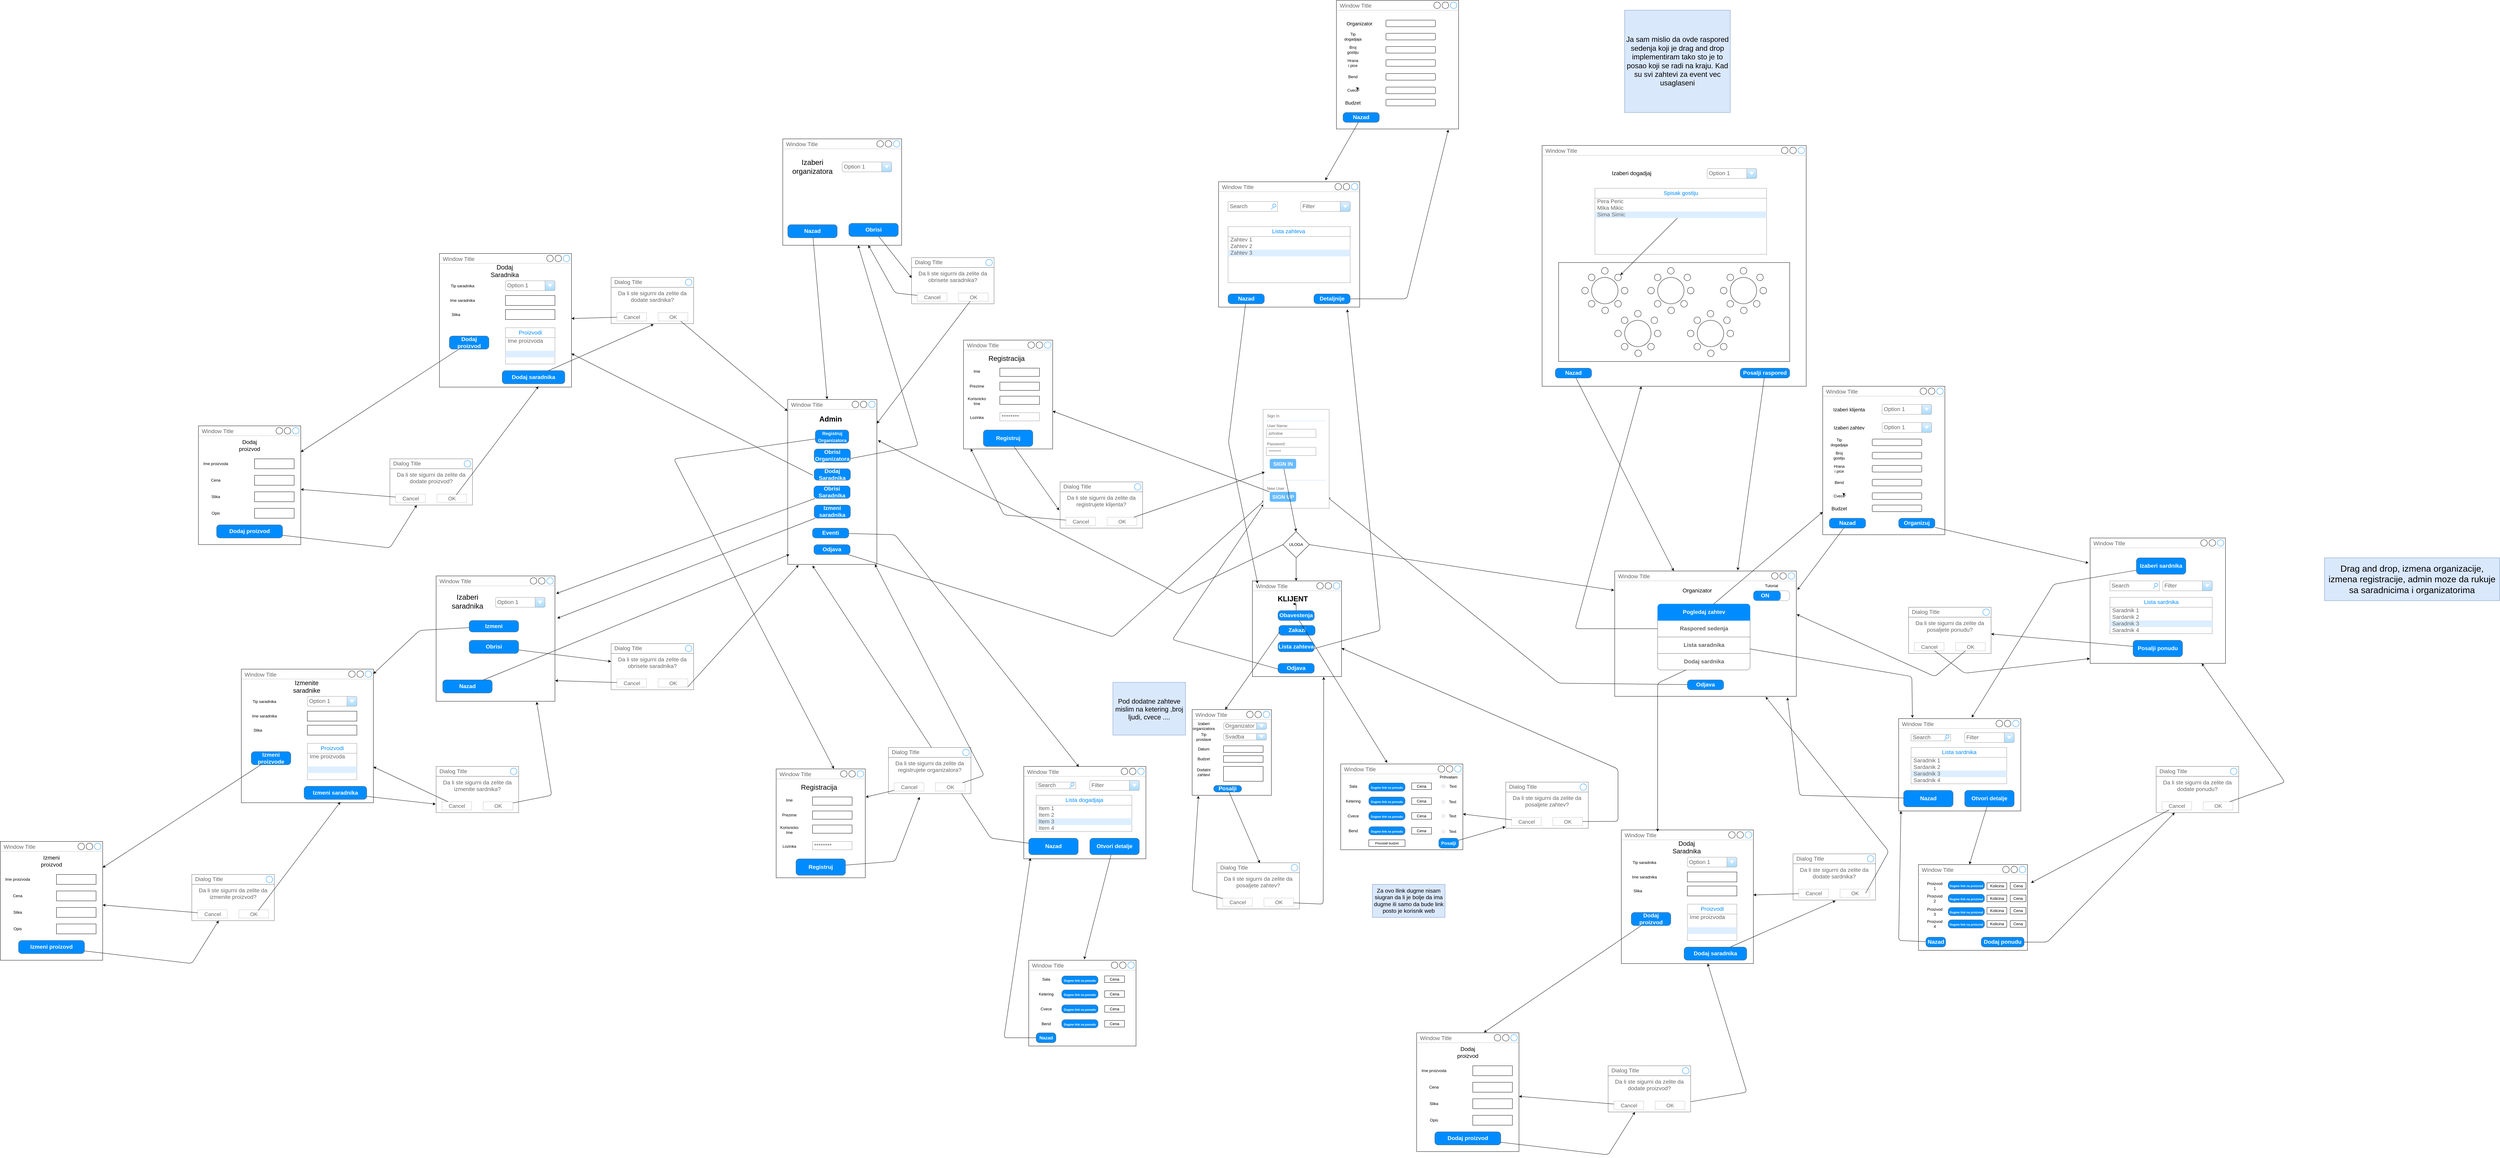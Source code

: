 <mxfile version="14.6.5" type="device"><diagram id="wATpEyp30cO8Qsod-Vgy" name="Page-1"><mxGraphModel dx="11577" dy="5815" grid="1" gridSize="10" guides="1" tooltips="1" connect="1" arrows="1" fold="1" page="0" pageScale="1" pageWidth="827" pageHeight="1169" math="0" shadow="0"><root><object label="" id="0"><mxCell/></object><mxCell id="1" parent="0"/><mxCell id="TPYKsrDTJI5JnFhqFnk3-478" value="Window Title" style="strokeWidth=1;shadow=0;dashed=0;align=center;html=1;shape=mxgraph.mockup.containers.window;align=left;verticalAlign=top;spacingLeft=8;strokeColor2=#008cff;strokeColor3=#c4c4c4;fontColor=#666666;mainText=;fontSize=17;labelBackgroundColor=none;" parent="1" vertex="1"><mxGeometry x="-385" y="1580" width="325" height="260" as="geometry"/></mxCell><mxCell id="TPYKsrDTJI5JnFhqFnk3-416" value="Window Title" style="strokeWidth=1;shadow=0;dashed=0;align=center;html=1;shape=mxgraph.mockup.containers.window;align=left;verticalAlign=top;spacingLeft=8;strokeColor2=#008cff;strokeColor3=#c4c4c4;fontColor=#666666;mainText=;fontSize=17;labelBackgroundColor=none;" parent="1" vertex="1"><mxGeometry x="560" y="985" width="370" height="260" as="geometry"/></mxCell><mxCell id="TPYKsrDTJI5JnFhqFnk3-379" value="" style="rhombus;whiteSpace=wrap;html=1;" parent="1" vertex="1"><mxGeometry x="385" y="280" width="80" height="80" as="geometry"/></mxCell><mxCell id="TPYKsrDTJI5JnFhqFnk3-380" value="ULOGA" style="text;html=1;strokeColor=none;fillColor=none;align=center;verticalAlign=middle;whiteSpace=wrap;rounded=0;" parent="1" vertex="1"><mxGeometry x="405" y="310" width="40" height="20" as="geometry"/></mxCell><mxCell id="TPYKsrDTJI5JnFhqFnk3-384" value="" style="endArrow=classic;html=1;exitX=0.5;exitY=1;exitDx=0;exitDy=0;" parent="1" source="TPYKsrDTJI5JnFhqFnk3-379" edge="1"><mxGeometry width="50" height="50" relative="1" as="geometry"><mxPoint x="310" y="420" as="sourcePoint"/><mxPoint x="425" y="430" as="targetPoint"/></mxGeometry></mxCell><mxCell id="TPYKsrDTJI5JnFhqFnk3-387" value="Window Title" style="strokeWidth=1;shadow=0;dashed=0;align=center;html=1;shape=mxgraph.mockup.containers.window;align=left;verticalAlign=top;spacingLeft=8;strokeColor2=#008cff;strokeColor3=#c4c4c4;fontColor=#666666;mainText=;fontSize=17;labelBackgroundColor=none;" parent="1" vertex="1"><mxGeometry x="110" y="820" width="240" height="260" as="geometry"/></mxCell><mxCell id="TPYKsrDTJI5JnFhqFnk3-388" value="Svadba" style="strokeWidth=1;shadow=0;dashed=0;align=center;html=1;shape=mxgraph.mockup.forms.comboBox;strokeColor=#999999;fillColor=#ddeeff;align=left;fillColor2=#aaddff;mainText=;fontColor=#666666;fontSize=17;spacingLeft=3;" parent="1" vertex="1"><mxGeometry x="205" y="892.5" width="130" height="20" as="geometry"/></mxCell><mxCell id="TPYKsrDTJI5JnFhqFnk3-389" value="Tip proslave&lt;br&gt;" style="text;html=1;strokeColor=none;fillColor=none;align=center;verticalAlign=middle;whiteSpace=wrap;rounded=0;" parent="1" vertex="1"><mxGeometry x="125" y="892.5" width="40" height="20" as="geometry"/></mxCell><mxCell id="TPYKsrDTJI5JnFhqFnk3-390" value="" style="rounded=0;whiteSpace=wrap;html=1;" parent="1" vertex="1"><mxGeometry x="205" y="930" width="120" height="20" as="geometry"/></mxCell><mxCell id="TPYKsrDTJI5JnFhqFnk3-391" value="" style="rounded=0;whiteSpace=wrap;html=1;" parent="1" vertex="1"><mxGeometry x="205" y="960" width="120" height="20" as="geometry"/></mxCell><mxCell id="TPYKsrDTJI5JnFhqFnk3-392" value="" style="rounded=0;whiteSpace=wrap;html=1;" parent="1" vertex="1"><mxGeometry x="205" y="992.5" width="120" height="45" as="geometry"/></mxCell><mxCell id="TPYKsrDTJI5JnFhqFnk3-393" value="Datum" style="text;html=1;strokeColor=none;fillColor=none;align=center;verticalAlign=middle;whiteSpace=wrap;rounded=0;" parent="1" vertex="1"><mxGeometry x="125" y="930" width="40" height="20" as="geometry"/></mxCell><mxCell id="TPYKsrDTJI5JnFhqFnk3-394" value="Budzet" style="text;html=1;strokeColor=none;fillColor=none;align=center;verticalAlign=middle;whiteSpace=wrap;rounded=0;" parent="1" vertex="1"><mxGeometry x="125" y="960" width="40" height="20" as="geometry"/></mxCell><mxCell id="TPYKsrDTJI5JnFhqFnk3-396" value="Dodatni zahtevi" style="text;html=1;strokeColor=none;fillColor=none;align=center;verticalAlign=middle;whiteSpace=wrap;rounded=0;" parent="1" vertex="1"><mxGeometry x="125" y="1000" width="40" height="20" as="geometry"/></mxCell><mxCell id="TPYKsrDTJI5JnFhqFnk3-397" value="Posalji" style="strokeWidth=1;shadow=0;dashed=0;align=center;html=1;shape=mxgraph.mockup.buttons.button;strokeColor=#666666;fontColor=#ffffff;mainText=;buttonStyle=round;fontSize=17;fontStyle=1;fillColor=#008cff;whiteSpace=wrap;" parent="1" vertex="1"><mxGeometry x="175" y="1050" width="85" height="20" as="geometry"/></mxCell><mxCell id="TPYKsrDTJI5JnFhqFnk3-398" value="Window Title" style="strokeWidth=1;shadow=0;dashed=0;align=center;html=1;shape=mxgraph.mockup.containers.window;align=left;verticalAlign=top;spacingLeft=8;strokeColor2=#008cff;strokeColor3=#c4c4c4;fontColor=#666666;mainText=;fontSize=17;labelBackgroundColor=none;" parent="1" vertex="1"><mxGeometry x="292.5" y="430" width="270" height="290" as="geometry"/></mxCell><mxCell id="TPYKsrDTJI5JnFhqFnk3-399" value="Zakazi" style="strokeWidth=1;shadow=0;dashed=0;align=center;html=1;shape=mxgraph.mockup.buttons.button;strokeColor=#666666;fontColor=#ffffff;mainText=;buttonStyle=round;fontSize=17;fontStyle=1;fillColor=#008cff;whiteSpace=wrap;" parent="1" vertex="1"><mxGeometry x="372.5" y="565" width="110" height="30" as="geometry"/></mxCell><mxCell id="YnlilHw8iX3yqqM6S96z-277" value="" style="edgeStyle=orthogonalEdgeStyle;rounded=0;orthogonalLoop=1;jettySize=auto;html=1;fontSize=22;" edge="1" parent="1" source="TPYKsrDTJI5JnFhqFnk3-400" target="TPYKsrDTJI5JnFhqFnk3-441"><mxGeometry relative="1" as="geometry"/></mxCell><mxCell id="TPYKsrDTJI5JnFhqFnk3-400" value="Obavestenja" style="strokeWidth=1;shadow=0;dashed=0;align=center;html=1;shape=mxgraph.mockup.buttons.button;strokeColor=#666666;fontColor=#ffffff;mainText=;buttonStyle=round;fontSize=17;fontStyle=1;fillColor=#008cff;whiteSpace=wrap;" parent="1" vertex="1"><mxGeometry x="370" y="520" width="110" height="30" as="geometry"/></mxCell><mxCell id="TPYKsrDTJI5JnFhqFnk3-402" value="Odjava&lt;br&gt;" style="strokeWidth=1;shadow=0;dashed=0;align=center;html=1;shape=mxgraph.mockup.buttons.button;strokeColor=#666666;fontColor=#ffffff;mainText=;buttonStyle=round;fontSize=17;fontStyle=1;fillColor=#008cff;whiteSpace=wrap;" parent="1" vertex="1"><mxGeometry x="370" y="680" width="110" height="30" as="geometry"/></mxCell><mxCell id="TPYKsrDTJI5JnFhqFnk3-404" value="" style="endArrow=classic;html=1;exitX=0.018;exitY=0.68;exitDx=0;exitDy=0;exitPerimeter=0;entryX=0.417;entryY=0;entryDx=0;entryDy=0;entryPerimeter=0;" parent="1" source="TPYKsrDTJI5JnFhqFnk3-399" target="TPYKsrDTJI5JnFhqFnk3-387" edge="1"><mxGeometry width="50" height="50" relative="1" as="geometry"><mxPoint x="290" y="660" as="sourcePoint"/><mxPoint x="190" y="650" as="targetPoint"/></mxGeometry></mxCell><mxCell id="TPYKsrDTJI5JnFhqFnk3-414" value="" style="endArrow=classic;html=1;entryX=0.381;entryY=-0.013;entryDx=0;entryDy=0;entryPerimeter=0;" parent="1" source="TPYKsrDTJI5JnFhqFnk3-400" target="TPYKsrDTJI5JnFhqFnk3-416" edge="1"><mxGeometry width="50" height="50" relative="1" as="geometry"><mxPoint x="290" y="660" as="sourcePoint"/><mxPoint x="700" y="650" as="targetPoint"/></mxGeometry></mxCell><mxCell id="TPYKsrDTJI5JnFhqFnk3-420" value="Sala" style="text;html=1;strokeColor=none;fillColor=none;align=center;verticalAlign=middle;whiteSpace=wrap;rounded=0;" parent="1" vertex="1"><mxGeometry x="577.5" y="1042.5" width="40" height="20" as="geometry"/></mxCell><mxCell id="TPYKsrDTJI5JnFhqFnk3-422" value="Text" style="rounded=1;fillColor=#F0F2F5;strokeColor=#D8DCE3;align=left;verticalAlign=middle;fontStyle=0;fontSize=12;labelPosition=right;verticalLabelPosition=middle;spacingLeft=10;html=1;shadow=0;dashed=0;arcSize=50;" parent="1" vertex="1"><mxGeometry x="865" y="1047.5" width="12" height="10" as="geometry"/></mxCell><mxCell id="TPYKsrDTJI5JnFhqFnk3-423" value="&lt;font style=&quot;font-size: 9px&quot;&gt;Dugme link na ponudu&lt;br&gt;&lt;/font&gt;" style="strokeWidth=1;shadow=0;dashed=0;align=center;html=1;shape=mxgraph.mockup.buttons.button;strokeColor=#666666;fontColor=#ffffff;mainText=;buttonStyle=round;fontSize=17;fontStyle=1;fillColor=#008cff;whiteSpace=wrap;" parent="1" vertex="1"><mxGeometry x="645" y="1042.5" width="110" height="25" as="geometry"/></mxCell><mxCell id="TPYKsrDTJI5JnFhqFnk3-424" value="Prihvatam" style="text;html=1;strokeColor=none;fillColor=none;align=center;verticalAlign=middle;whiteSpace=wrap;rounded=0;" parent="1" vertex="1"><mxGeometry x="867" y="1015" width="40" height="20" as="geometry"/></mxCell><mxCell id="TPYKsrDTJI5JnFhqFnk3-425" value="Cena" style="rounded=0;whiteSpace=wrap;html=1;" parent="1" vertex="1"><mxGeometry x="775" y="1042.5" width="60" height="20" as="geometry"/></mxCell><mxCell id="TPYKsrDTJI5JnFhqFnk3-426" value="&lt;font style=&quot;font-size: 9px&quot;&gt;Dugme link na ponudu&lt;br&gt;&lt;/font&gt;" style="strokeWidth=1;shadow=0;dashed=0;align=center;html=1;shape=mxgraph.mockup.buttons.button;strokeColor=#666666;fontColor=#ffffff;mainText=;buttonStyle=round;fontSize=17;fontStyle=1;fillColor=#008cff;whiteSpace=wrap;" parent="1" vertex="1"><mxGeometry x="645" y="1085" width="110" height="25" as="geometry"/></mxCell><mxCell id="TPYKsrDTJI5JnFhqFnk3-427" value="&lt;font style=&quot;font-size: 9px&quot;&gt;Dugme link na ponudu&lt;br&gt;&lt;/font&gt;" style="strokeWidth=1;shadow=0;dashed=0;align=center;html=1;shape=mxgraph.mockup.buttons.button;strokeColor=#666666;fontColor=#ffffff;mainText=;buttonStyle=round;fontSize=17;fontStyle=1;fillColor=#008cff;whiteSpace=wrap;" parent="1" vertex="1"><mxGeometry x="645" y="1130" width="110" height="25" as="geometry"/></mxCell><mxCell id="TPYKsrDTJI5JnFhqFnk3-428" value="&lt;font style=&quot;font-size: 9px&quot;&gt;Dugme link na ponudu&lt;br&gt;&lt;/font&gt;" style="strokeWidth=1;shadow=0;dashed=0;align=center;html=1;shape=mxgraph.mockup.buttons.button;strokeColor=#666666;fontColor=#ffffff;mainText=;buttonStyle=round;fontSize=17;fontStyle=1;fillColor=#008cff;whiteSpace=wrap;" parent="1" vertex="1"><mxGeometry x="645" y="1175" width="110" height="25" as="geometry"/></mxCell><mxCell id="TPYKsrDTJI5JnFhqFnk3-429" value="Ketering" style="text;html=1;strokeColor=none;fillColor=none;align=center;verticalAlign=middle;whiteSpace=wrap;rounded=0;" parent="1" vertex="1"><mxGeometry x="577.5" y="1087.5" width="40" height="20" as="geometry"/></mxCell><mxCell id="TPYKsrDTJI5JnFhqFnk3-430" value="Cvece" style="text;html=1;strokeColor=none;fillColor=none;align=center;verticalAlign=middle;whiteSpace=wrap;rounded=0;" parent="1" vertex="1"><mxGeometry x="577.5" y="1132.5" width="40" height="20" as="geometry"/></mxCell><mxCell id="TPYKsrDTJI5JnFhqFnk3-431" value="Bend" style="text;html=1;strokeColor=none;fillColor=none;align=center;verticalAlign=middle;whiteSpace=wrap;rounded=0;" parent="1" vertex="1"><mxGeometry x="577.5" y="1177.5" width="40" height="20" as="geometry"/></mxCell><mxCell id="TPYKsrDTJI5JnFhqFnk3-432" value="Cena" style="rounded=0;whiteSpace=wrap;html=1;" parent="1" vertex="1"><mxGeometry x="775" y="1087.5" width="60" height="20" as="geometry"/></mxCell><mxCell id="TPYKsrDTJI5JnFhqFnk3-433" value="Cena" style="rounded=0;whiteSpace=wrap;html=1;" parent="1" vertex="1"><mxGeometry x="775" y="1132.5" width="60" height="20" as="geometry"/></mxCell><mxCell id="TPYKsrDTJI5JnFhqFnk3-434" value="Cena" style="rounded=0;whiteSpace=wrap;html=1;" parent="1" vertex="1"><mxGeometry x="775" y="1177.5" width="60" height="20" as="geometry"/></mxCell><mxCell id="TPYKsrDTJI5JnFhqFnk3-435" value="Text" style="rounded=1;fillColor=#F0F2F5;strokeColor=#D8DCE3;align=left;verticalAlign=middle;fontStyle=0;fontSize=12;labelPosition=right;verticalLabelPosition=middle;spacingLeft=10;html=1;shadow=0;dashed=0;arcSize=50;" parent="1" vertex="1"><mxGeometry x="866" y="1095" width="10" height="10" as="geometry"/></mxCell><mxCell id="TPYKsrDTJI5JnFhqFnk3-436" value="Text" style="rounded=1;fillColor=#F0F2F5;strokeColor=#D8DCE3;align=left;verticalAlign=middle;fontStyle=0;fontSize=12;labelPosition=right;verticalLabelPosition=middle;spacingLeft=10;html=1;shadow=0;dashed=0;arcSize=50;" parent="1" vertex="1"><mxGeometry x="866" y="1137.5" width="10" height="10" as="geometry"/></mxCell><mxCell id="TPYKsrDTJI5JnFhqFnk3-437" value="Text" style="rounded=1;fillColor=#F0F2F5;strokeColor=#D8DCE3;align=left;verticalAlign=middle;fontStyle=0;fontSize=12;labelPosition=right;verticalLabelPosition=middle;spacingLeft=10;html=1;shadow=0;dashed=0;arcSize=46;" parent="1" vertex="1"><mxGeometry x="866" y="1185" width="10" height="10" as="geometry"/></mxCell><mxCell id="TPYKsrDTJI5JnFhqFnk3-438" value="&lt;font style=&quot;font-size: 14px&quot;&gt;Posalji&lt;/font&gt;" style="strokeWidth=1;shadow=0;dashed=0;align=center;html=1;shape=mxgraph.mockup.buttons.button;strokeColor=#666666;fontColor=#ffffff;mainText=;buttonStyle=round;fontSize=17;fontStyle=1;fillColor=#008cff;whiteSpace=wrap;" parent="1" vertex="1"><mxGeometry x="857" y="1210" width="60" height="30" as="geometry"/></mxCell><mxCell id="TPYKsrDTJI5JnFhqFnk3-439" value="&lt;font style=&quot;font-size: 10px&quot;&gt;Preostali budzet&lt;/font&gt;" style="rounded=0;whiteSpace=wrap;html=1;" parent="1" vertex="1"><mxGeometry x="645" y="1215" width="110" height="20" as="geometry"/></mxCell><mxCell id="TPYKsrDTJI5JnFhqFnk3-441" value="&lt;font style=&quot;font-size: 22px&quot;&gt;KLIJENT&lt;/font&gt;" style="text;html=1;strokeColor=none;fillColor=none;align=center;verticalAlign=middle;whiteSpace=wrap;rounded=0;fontStyle=1;fontSize=17;" parent="1" vertex="1"><mxGeometry x="360" y="470" width="110" height="30" as="geometry"/></mxCell><mxCell id="TPYKsrDTJI5JnFhqFnk3-443" value="&lt;font style=&quot;font-size: 20px&quot;&gt;Pod dodatne zahteve mislim na ketering ,broj ljudi, cvece ....&lt;/font&gt;" style="text;html=1;strokeColor=#6c8ebf;fillColor=#dae8fc;align=center;verticalAlign=middle;whiteSpace=wrap;rounded=0;" parent="1" vertex="1"><mxGeometry x="-130" y="737.5" width="220" height="160" as="geometry"/></mxCell><mxCell id="TPYKsrDTJI5JnFhqFnk3-444" value="Window Title" style="strokeWidth=1;shadow=0;dashed=0;align=center;html=1;shape=mxgraph.mockup.containers.window;align=left;verticalAlign=top;spacingLeft=8;strokeColor2=#008cff;strokeColor3=#c4c4c4;fontColor=#666666;mainText=;fontSize=17;labelBackgroundColor=none;" parent="1" vertex="1"><mxGeometry x="-400" y="992.5" width="370" height="280" as="geometry"/></mxCell><mxCell id="TPYKsrDTJI5JnFhqFnk3-446" value="Window Title" style="strokeWidth=1;shadow=0;dashed=0;align=center;html=1;shape=mxgraph.mockup.containers.window;align=left;verticalAlign=top;spacingLeft=8;strokeColor2=#008cff;strokeColor3=#c4c4c4;fontColor=#666666;mainText=;fontSize=17;labelBackgroundColor=none;" parent="1" vertex="1"><mxGeometry x="-1115" y="-120" width="270" height="500" as="geometry"/></mxCell><mxCell id="TPYKsrDTJI5JnFhqFnk3-447" value="&lt;font style=&quot;font-size: 14px&quot;&gt;Registruj Organizatora&lt;/font&gt;" style="strokeWidth=1;shadow=0;dashed=0;align=center;html=1;shape=mxgraph.mockup.buttons.button;strokeColor=#666666;fontColor=#ffffff;mainText=;buttonStyle=round;fontSize=17;fontStyle=1;fillColor=#008cff;whiteSpace=wrap;" parent="1" vertex="1"><mxGeometry x="-1031.5" y="-27.5" width="101.5" height="40" as="geometry"/></mxCell><mxCell id="TPYKsrDTJI5JnFhqFnk3-448" value="Eventi" style="strokeWidth=1;shadow=0;dashed=0;align=center;html=1;shape=mxgraph.mockup.buttons.button;strokeColor=#666666;fontColor=#ffffff;mainText=;buttonStyle=round;fontSize=17;fontStyle=1;fillColor=#008cff;whiteSpace=wrap;" parent="1" vertex="1"><mxGeometry x="-1040" y="270" width="110" height="30" as="geometry"/></mxCell><mxCell id="TPYKsrDTJI5JnFhqFnk3-449" value="Odjava&lt;br&gt;" style="strokeWidth=1;shadow=0;dashed=0;align=center;html=1;shape=mxgraph.mockup.buttons.button;strokeColor=#666666;fontColor=#ffffff;mainText=;buttonStyle=round;fontSize=17;fontStyle=1;fillColor=#008cff;whiteSpace=wrap;" parent="1" vertex="1"><mxGeometry x="-1035.75" y="320" width="110" height="30" as="geometry"/></mxCell><mxCell id="TPYKsrDTJI5JnFhqFnk3-450" value="&lt;font style=&quot;font-size: 22px&quot;&gt;&lt;b&gt;Admin&lt;/b&gt;&lt;/font&gt;" style="text;html=1;strokeColor=none;fillColor=none;align=center;verticalAlign=middle;whiteSpace=wrap;rounded=0;" parent="1" vertex="1"><mxGeometry x="-1005" y="-70" width="40" height="20" as="geometry"/></mxCell><mxCell id="TPYKsrDTJI5JnFhqFnk3-455" value="" style="endArrow=classic;html=1;entryX=0.451;entryY=0.004;entryDx=0;entryDy=0;entryPerimeter=0;" parent="1" source="TPYKsrDTJI5JnFhqFnk3-448" target="TPYKsrDTJI5JnFhqFnk3-444" edge="1"><mxGeometry width="50" height="50" relative="1" as="geometry"><mxPoint x="-350" y="740" as="sourcePoint"/><mxPoint x="-240" y="760" as="targetPoint"/><Array as="points"><mxPoint x="-790" y="290"/></Array></mxGeometry></mxCell><mxCell id="TPYKsrDTJI5JnFhqFnk3-462" value="" style="strokeWidth=1;shadow=0;dashed=0;align=center;html=1;shape=mxgraph.mockup.forms.rrect;rSize=0;strokeColor=#999999;fillColor=#ffffff;" parent="1" vertex="1"><mxGeometry x="-362.5" y="1080" width="290" height="110" as="geometry"/></mxCell><mxCell id="TPYKsrDTJI5JnFhqFnk3-463" value="Lista dogadjaja" style="strokeWidth=1;shadow=0;dashed=0;align=center;html=1;shape=mxgraph.mockup.forms.rrect;rSize=0;strokeColor=#999999;fontColor=#008cff;fontSize=17;fillColor=#ffffff;resizeWidth=1;" parent="TPYKsrDTJI5JnFhqFnk3-462" vertex="1"><mxGeometry width="290" height="30" relative="1" as="geometry"/></mxCell><mxCell id="TPYKsrDTJI5JnFhqFnk3-464" value="Item 1" style="strokeWidth=1;shadow=0;dashed=0;align=center;html=1;shape=mxgraph.mockup.forms.anchor;fontSize=17;fontColor=#666666;align=left;spacingLeft=5;resizeWidth=1;" parent="TPYKsrDTJI5JnFhqFnk3-462" vertex="1"><mxGeometry width="290" height="20" relative="1" as="geometry"><mxPoint y="30" as="offset"/></mxGeometry></mxCell><mxCell id="TPYKsrDTJI5JnFhqFnk3-465" value="Item 2" style="strokeWidth=1;shadow=0;dashed=0;align=center;html=1;shape=mxgraph.mockup.forms.anchor;fontSize=17;fontColor=#666666;align=left;spacingLeft=5;resizeWidth=1;" parent="TPYKsrDTJI5JnFhqFnk3-462" vertex="1"><mxGeometry width="290" height="20" relative="1" as="geometry"><mxPoint y="50" as="offset"/></mxGeometry></mxCell><mxCell id="TPYKsrDTJI5JnFhqFnk3-466" value="Item 3" style="strokeWidth=1;shadow=0;dashed=0;align=center;html=1;shape=mxgraph.mockup.forms.rrect;rSize=0;fontSize=17;fontColor=#666666;align=left;spacingLeft=5;fillColor=#ddeeff;strokeColor=none;resizeWidth=1;" parent="TPYKsrDTJI5JnFhqFnk3-462" vertex="1"><mxGeometry width="290" height="20" relative="1" as="geometry"><mxPoint y="70" as="offset"/></mxGeometry></mxCell><mxCell id="TPYKsrDTJI5JnFhqFnk3-467" value="Item 4" style="strokeWidth=1;shadow=0;dashed=0;align=center;html=1;shape=mxgraph.mockup.forms.anchor;fontSize=17;fontColor=#666666;align=left;spacingLeft=5;resizeWidth=1;" parent="TPYKsrDTJI5JnFhqFnk3-462" vertex="1"><mxGeometry width="290" height="20" relative="1" as="geometry"><mxPoint y="90" as="offset"/></mxGeometry></mxCell><mxCell id="TPYKsrDTJI5JnFhqFnk3-468" value="Otvori detalje" style="strokeWidth=1;shadow=0;dashed=0;align=center;html=1;shape=mxgraph.mockup.buttons.button;strokeColor=#666666;fontColor=#ffffff;mainText=;buttonStyle=round;fontSize=17;fontStyle=1;fillColor=#008cff;whiteSpace=wrap;" parent="1" vertex="1"><mxGeometry x="-200" y="1210" width="150" height="50" as="geometry"/></mxCell><mxCell id="TPYKsrDTJI5JnFhqFnk3-471" value="Nazad" style="strokeWidth=1;shadow=0;dashed=0;align=center;html=1;shape=mxgraph.mockup.buttons.button;strokeColor=#666666;fontColor=#ffffff;mainText=;buttonStyle=round;fontSize=17;fontStyle=1;fillColor=#008cff;whiteSpace=wrap;" parent="1" vertex="1"><mxGeometry x="-385" y="1210" width="150" height="50" as="geometry"/></mxCell><mxCell id="TPYKsrDTJI5JnFhqFnk3-473" value="" style="endArrow=classic;html=1;entryX=0.278;entryY=1.007;entryDx=0;entryDy=0;entryPerimeter=0;" parent="1" source="TPYKsrDTJI5JnFhqFnk3-471" target="TPYKsrDTJI5JnFhqFnk3-446" edge="1"><mxGeometry width="50" height="50" relative="1" as="geometry"><mxPoint x="-350" y="1200" as="sourcePoint"/><mxPoint x="-458.5" y="1205" as="targetPoint"/><Array as="points"><mxPoint x="-500" y="1210"/></Array></mxGeometry></mxCell><mxCell id="TPYKsrDTJI5JnFhqFnk3-477" value="" style="endArrow=classic;html=1;exitX=0.43;exitY=1.003;exitDx=0;exitDy=0;exitPerimeter=0;entryX=0.517;entryY=-0.01;entryDx=0;entryDy=0;entryPerimeter=0;" parent="1" source="TPYKsrDTJI5JnFhqFnk3-468" target="TPYKsrDTJI5JnFhqFnk3-478" edge="1"><mxGeometry width="50" height="50" relative="1" as="geometry"><mxPoint x="-350" y="1230" as="sourcePoint"/><mxPoint x="-215" y="1390" as="targetPoint"/></mxGeometry></mxCell><mxCell id="TPYKsrDTJI5JnFhqFnk3-479" value="Sala" style="text;html=1;strokeColor=none;fillColor=none;align=center;verticalAlign=middle;whiteSpace=wrap;rounded=0;" parent="1" vertex="1"><mxGeometry x="-352.5" y="1627.5" width="40" height="20" as="geometry"/></mxCell><mxCell id="TPYKsrDTJI5JnFhqFnk3-481" value="&lt;font style=&quot;font-size: 9px&quot;&gt;Dugme link na ponudu&lt;br&gt;&lt;/font&gt;" style="strokeWidth=1;shadow=0;dashed=0;align=center;html=1;shape=mxgraph.mockup.buttons.button;strokeColor=#666666;fontColor=#ffffff;mainText=;buttonStyle=round;fontSize=17;fontStyle=1;fillColor=#008cff;whiteSpace=wrap;" parent="1" vertex="1"><mxGeometry x="-285" y="1627.5" width="110" height="25" as="geometry"/></mxCell><mxCell id="TPYKsrDTJI5JnFhqFnk3-483" value="Cena" style="rounded=0;whiteSpace=wrap;html=1;" parent="1" vertex="1"><mxGeometry x="-155" y="1627.5" width="60" height="20" as="geometry"/></mxCell><mxCell id="TPYKsrDTJI5JnFhqFnk3-484" value="&lt;font style=&quot;font-size: 9px&quot;&gt;Dugme link na ponudu&lt;br&gt;&lt;/font&gt;" style="strokeWidth=1;shadow=0;dashed=0;align=center;html=1;shape=mxgraph.mockup.buttons.button;strokeColor=#666666;fontColor=#ffffff;mainText=;buttonStyle=round;fontSize=17;fontStyle=1;fillColor=#008cff;whiteSpace=wrap;" parent="1" vertex="1"><mxGeometry x="-285" y="1670" width="110" height="25" as="geometry"/></mxCell><mxCell id="TPYKsrDTJI5JnFhqFnk3-485" value="&lt;font style=&quot;font-size: 9px&quot;&gt;Dugme link na ponudu&lt;br&gt;&lt;/font&gt;" style="strokeWidth=1;shadow=0;dashed=0;align=center;html=1;shape=mxgraph.mockup.buttons.button;strokeColor=#666666;fontColor=#ffffff;mainText=;buttonStyle=round;fontSize=17;fontStyle=1;fillColor=#008cff;whiteSpace=wrap;" parent="1" vertex="1"><mxGeometry x="-285" y="1715" width="110" height="25" as="geometry"/></mxCell><mxCell id="TPYKsrDTJI5JnFhqFnk3-486" value="&lt;font style=&quot;font-size: 9px&quot;&gt;Dugme link na ponudu&lt;br&gt;&lt;/font&gt;" style="strokeWidth=1;shadow=0;dashed=0;align=center;html=1;shape=mxgraph.mockup.buttons.button;strokeColor=#666666;fontColor=#ffffff;mainText=;buttonStyle=round;fontSize=17;fontStyle=1;fillColor=#008cff;whiteSpace=wrap;" parent="1" vertex="1"><mxGeometry x="-285" y="1760" width="110" height="25" as="geometry"/></mxCell><mxCell id="TPYKsrDTJI5JnFhqFnk3-487" value="Ketering" style="text;html=1;strokeColor=none;fillColor=none;align=center;verticalAlign=middle;whiteSpace=wrap;rounded=0;" parent="1" vertex="1"><mxGeometry x="-352.5" y="1672.5" width="40" height="20" as="geometry"/></mxCell><mxCell id="TPYKsrDTJI5JnFhqFnk3-488" value="Cvece" style="text;html=1;strokeColor=none;fillColor=none;align=center;verticalAlign=middle;whiteSpace=wrap;rounded=0;" parent="1" vertex="1"><mxGeometry x="-352.5" y="1717.5" width="40" height="20" as="geometry"/></mxCell><mxCell id="TPYKsrDTJI5JnFhqFnk3-489" value="Bend" style="text;html=1;strokeColor=none;fillColor=none;align=center;verticalAlign=middle;whiteSpace=wrap;rounded=0;" parent="1" vertex="1"><mxGeometry x="-352.5" y="1762.5" width="40" height="20" as="geometry"/></mxCell><mxCell id="TPYKsrDTJI5JnFhqFnk3-490" value="Cena" style="rounded=0;whiteSpace=wrap;html=1;" parent="1" vertex="1"><mxGeometry x="-155" y="1672.5" width="60" height="20" as="geometry"/></mxCell><mxCell id="TPYKsrDTJI5JnFhqFnk3-491" value="Cena" style="rounded=0;whiteSpace=wrap;html=1;" parent="1" vertex="1"><mxGeometry x="-155" y="1717.5" width="60" height="20" as="geometry"/></mxCell><mxCell id="TPYKsrDTJI5JnFhqFnk3-492" value="Cena" style="rounded=0;whiteSpace=wrap;html=1;" parent="1" vertex="1"><mxGeometry x="-155" y="1762.5" width="60" height="20" as="geometry"/></mxCell><mxCell id="TPYKsrDTJI5JnFhqFnk3-496" value="&lt;span style=&quot;font-size: 14px&quot;&gt;Nazad&lt;br&gt;&lt;/span&gt;" style="strokeWidth=1;shadow=0;dashed=0;align=center;html=1;shape=mxgraph.mockup.buttons.button;strokeColor=#666666;fontColor=#ffffff;mainText=;buttonStyle=round;fontSize=17;fontStyle=1;fillColor=#008cff;whiteSpace=wrap;" parent="1" vertex="1"><mxGeometry x="-362.5" y="1800" width="60" height="30" as="geometry"/></mxCell><mxCell id="TPYKsrDTJI5JnFhqFnk3-501" value="" style="endArrow=classic;html=1;entryX=0.054;entryY=0.991;entryDx=0;entryDy=0;entryPerimeter=0;" parent="1" source="TPYKsrDTJI5JnFhqFnk3-496" target="TPYKsrDTJI5JnFhqFnk3-444" edge="1"><mxGeometry width="50" height="50" relative="1" as="geometry"><mxPoint x="-90" y="1620" as="sourcePoint"/><mxPoint x="-550" y="1520" as="targetPoint"/><Array as="points"><mxPoint x="-460" y="1815"/></Array></mxGeometry></mxCell><mxCell id="TPYKsrDTJI5JnFhqFnk3-505" value="" style="endArrow=classic;html=1;entryX=0.648;entryY=-0.002;entryDx=0;entryDy=0;entryPerimeter=0;" parent="1" source="TPYKsrDTJI5JnFhqFnk3-447" target="TPYKsrDTJI5JnFhqFnk3-506" edge="1"><mxGeometry width="50" height="50" relative="1" as="geometry"><mxPoint x="-780" y="610" as="sourcePoint"/><mxPoint x="-740" y="680" as="targetPoint"/><Array as="points"><mxPoint x="-1460" y="60"/></Array></mxGeometry></mxCell><mxCell id="TPYKsrDTJI5JnFhqFnk3-506" value="Window Title" style="strokeWidth=1;shadow=0;dashed=0;align=center;html=1;shape=mxgraph.mockup.containers.window;align=left;verticalAlign=top;spacingLeft=8;strokeColor2=#008cff;strokeColor3=#c4c4c4;fontColor=#666666;mainText=;fontSize=17;labelBackgroundColor=none;" parent="1" vertex="1"><mxGeometry x="-1150" y="1000" width="270" height="330" as="geometry"/></mxCell><mxCell id="TPYKsrDTJI5JnFhqFnk3-508" value="&lt;font style=&quot;font-size: 21px&quot;&gt;Registracija&lt;/font&gt;" style="text;html=1;strokeColor=none;fillColor=none;align=center;verticalAlign=middle;whiteSpace=wrap;rounded=0;" parent="1" vertex="1"><mxGeometry x="-1040" y="1045" width="40" height="20" as="geometry"/></mxCell><mxCell id="TPYKsrDTJI5JnFhqFnk3-512" value="" style="rounded=0;whiteSpace=wrap;html=1;" parent="1" vertex="1"><mxGeometry x="-1040" y="1085" width="120" height="25" as="geometry"/></mxCell><mxCell id="TPYKsrDTJI5JnFhqFnk3-513" value="" style="rounded=0;whiteSpace=wrap;html=1;" parent="1" vertex="1"><mxGeometry x="-1040" y="1127.5" width="120" height="25" as="geometry"/></mxCell><mxCell id="TPYKsrDTJI5JnFhqFnk3-514" value="" style="rounded=0;whiteSpace=wrap;html=1;" parent="1" vertex="1"><mxGeometry x="-1040" y="1170" width="120" height="25" as="geometry"/></mxCell><mxCell id="TPYKsrDTJI5JnFhqFnk3-516" value="Ime&lt;span style=&quot;color: rgba(0 , 0 , 0 , 0) ; font-family: monospace ; font-size: 0px&quot;&gt;%3CmxGraphModel%3E%3Croot%3E%3CmxCell%20id%3D%220%22%2F%3E%3CmxCell%20id%3D%221%22%20parent%3D%220%22%2F%3E%3CmxCell%20id%3D%222%22%20value%3D%22Text%22%20style%3D%22text%3Bhtml%3D1%3BstrokeColor%3Dnone%3BfillColor%3Dnone%3Balign%3Dcenter%3BverticalAlign%3Dmiddle%3BwhiteSpace%3Dwrap%3Brounded%3D0%3B%22%20vertex%3D%221%22%20parent%3D%221%22%3E%3CmxGeometry%20x%3D%22-780%22%20y%3D%221000%22%20width%3D%2240%22%20height%3D%2220%22%20as%3D%22geometry%22%2F%3E%3C%2FmxCell%3E%3C%2Froot%3E%3C%2FmxGraphModel%3E&lt;/span&gt;" style="text;html=1;strokeColor=none;fillColor=none;align=center;verticalAlign=middle;whiteSpace=wrap;rounded=0;" parent="1" vertex="1"><mxGeometry x="-1130" y="1085" width="40" height="20" as="geometry"/></mxCell><mxCell id="TPYKsrDTJI5JnFhqFnk3-517" value="Prezime" style="text;html=1;strokeColor=none;fillColor=none;align=center;verticalAlign=middle;whiteSpace=wrap;rounded=0;" parent="1" vertex="1"><mxGeometry x="-1130" y="1130" width="40" height="20" as="geometry"/></mxCell><mxCell id="TPYKsrDTJI5JnFhqFnk3-518" value="Korisnicko Ime" style="text;html=1;strokeColor=none;fillColor=none;align=center;verticalAlign=middle;whiteSpace=wrap;rounded=0;" parent="1" vertex="1"><mxGeometry x="-1130" y="1175" width="40" height="20" as="geometry"/></mxCell><mxCell id="TPYKsrDTJI5JnFhqFnk3-519" value="********" style="strokeWidth=1;shadow=0;dashed=0;align=center;html=1;shape=mxgraph.mockup.forms.pwField;strokeColor=#999999;mainText=;align=left;fontColor=#666666;fontSize=17;spacingLeft=3;" parent="1" vertex="1"><mxGeometry x="-1040" y="1220" width="120" height="25" as="geometry"/></mxCell><mxCell id="TPYKsrDTJI5JnFhqFnk3-520" value="Lozinka" style="text;html=1;strokeColor=none;fillColor=none;align=center;verticalAlign=middle;whiteSpace=wrap;rounded=0;" parent="1" vertex="1"><mxGeometry x="-1130" y="1225" width="40" height="20" as="geometry"/></mxCell><mxCell id="TPYKsrDTJI5JnFhqFnk3-521" value="Registruj" style="strokeWidth=1;shadow=0;dashed=0;align=center;html=1;shape=mxgraph.mockup.buttons.button;strokeColor=#666666;fontColor=#ffffff;mainText=;buttonStyle=round;fontSize=17;fontStyle=1;fillColor=#008cff;whiteSpace=wrap;" parent="1" vertex="1"><mxGeometry x="-1090" y="1272.5" width="150" height="50" as="geometry"/></mxCell><mxCell id="TPYKsrDTJI5JnFhqFnk3-525" value="" style="endArrow=classic;html=1;" parent="1" source="TPYKsrDTJI5JnFhqFnk3-521" edge="1"><mxGeometry width="50" height="50" relative="1" as="geometry"><mxPoint x="-780" y="1030" as="sourcePoint"/><mxPoint x="-715.545" y="1085" as="targetPoint"/><Array as="points"><mxPoint x="-790" y="1280"/></Array></mxGeometry></mxCell><mxCell id="TPYKsrDTJI5JnFhqFnk3-531" value="" style="endArrow=classic;html=1;" parent="1" source="TPYKsrDTJI5JnFhqFnk3-449" edge="1"><mxGeometry width="50" height="50" relative="1" as="geometry"><mxPoint x="-120" y="400" as="sourcePoint"/><mxPoint x="330" y="185.586" as="targetPoint"/><Array as="points"><mxPoint x="-130" y="600"/></Array></mxGeometry></mxCell><mxCell id="TPYKsrDTJI5JnFhqFnk3-536" value="" style="endArrow=classic;html=1;exitX=0.017;exitY=0.586;exitDx=0;exitDy=0;exitPerimeter=0;entryX=-0.016;entryY=0.987;entryDx=0;entryDy=0;entryPerimeter=0;" parent="1" source="TPYKsrDTJI5JnFhqFnk3-402" edge="1"><mxGeometry width="50" height="50" relative="1" as="geometry"><mxPoint x="-120" y="680" as="sourcePoint"/><mxPoint x="326.96" y="197.4" as="targetPoint"/><Array as="points"><mxPoint x="50" y="608"/></Array></mxGeometry></mxCell><mxCell id="TPYKsrDTJI5JnFhqFnk3-537" value="Search" style="strokeWidth=1;shadow=0;dashed=0;align=center;html=1;shape=mxgraph.mockup.forms.searchBox;strokeColor=#999999;mainText=;strokeColor2=#008cff;fontColor=#666666;fontSize=17;align=left;spacingLeft=3;" parent="1" vertex="1"><mxGeometry x="-362.5" y="1040" width="120" height="20" as="geometry"/></mxCell><mxCell id="TPYKsrDTJI5JnFhqFnk3-538" value="Filter" style="strokeWidth=1;shadow=0;dashed=0;align=center;html=1;shape=mxgraph.mockup.forms.comboBox;strokeColor=#999999;fillColor=#ddeeff;align=left;fillColor2=#aaddff;mainText=;fontColor=#666666;fontSize=17;spacingLeft=3;" parent="1" vertex="1"><mxGeometry x="-200" y="1035" width="150" height="30" as="geometry"/></mxCell><mxCell id="TPYKsrDTJI5JnFhqFnk3-539" value="&lt;font style=&quot;font-size: 17px&quot;&gt;Za ovo llink dugme nisam siugran da li je bolje da ima dugme ili samo da bude link posto je korisnik web&lt;/font&gt;" style="text;html=1;strokeColor=#6c8ebf;fillColor=#dae8fc;align=center;verticalAlign=middle;whiteSpace=wrap;rounded=0;" parent="1" vertex="1"><mxGeometry x="656" y="1350" width="220" height="100" as="geometry"/></mxCell><mxCell id="TPYKsrDTJI5JnFhqFnk3-543" value="" style="endArrow=classic;html=1;exitX=0;exitY=0.5;exitDx=0;exitDy=0;entryX=1.012;entryY=0.248;entryDx=0;entryDy=0;entryPerimeter=0;" parent="1" source="TPYKsrDTJI5JnFhqFnk3-379" target="TPYKsrDTJI5JnFhqFnk3-446" edge="1"><mxGeometry width="50" height="50" relative="1" as="geometry"><mxPoint x="100" y="640" as="sourcePoint"/><mxPoint x="150" y="590" as="targetPoint"/><Array as="points"><mxPoint x="70" y="470"/></Array></mxGeometry></mxCell><mxCell id="TPYKsrDTJI5JnFhqFnk3-544" value="Organizator" style="strokeWidth=1;shadow=0;dashed=0;align=center;html=1;shape=mxgraph.mockup.forms.comboBox;strokeColor=#999999;fillColor=#ddeeff;align=left;fillColor2=#aaddff;mainText=;fontColor=#666666;fontSize=17;spacingLeft=3;" parent="1" vertex="1"><mxGeometry x="205" y="860" width="130" height="20" as="geometry"/></mxCell><mxCell id="TPYKsrDTJI5JnFhqFnk3-545" value="Izaberi organizatora" style="text;html=1;strokeColor=none;fillColor=none;align=center;verticalAlign=middle;whiteSpace=wrap;rounded=0;" parent="1" vertex="1"><mxGeometry x="125" y="860" width="40" height="20" as="geometry"/></mxCell><mxCell id="TPYKsrDTJI5JnFhqFnk3-546" value="Window Title" style="strokeWidth=1;shadow=0;dashed=0;align=center;html=1;shape=mxgraph.mockup.containers.window;align=left;verticalAlign=top;spacingLeft=8;strokeColor2=#008cff;strokeColor3=#c4c4c4;fontColor=#666666;mainText=;fontSize=17;labelBackgroundColor=none;rounded=0;" parent="1" vertex="1"><mxGeometry x="1390" y="400" width="550" height="380" as="geometry"/></mxCell><mxCell id="TPYKsrDTJI5JnFhqFnk3-548" value="&lt;font style=&quot;font-size: 17px&quot;&gt;Organizator&lt;/font&gt;" style="text;html=1;strokeColor=none;fillColor=none;align=center;verticalAlign=middle;whiteSpace=wrap;rounded=0;" parent="1" vertex="1"><mxGeometry x="1620" y="450" width="40" height="20" as="geometry"/></mxCell><mxCell id="TPYKsrDTJI5JnFhqFnk3-550" value="" style="strokeWidth=1;shadow=0;dashed=0;align=center;html=1;shape=mxgraph.mockup.rrect;rSize=10;strokeColor=#666666;rounded=0;" parent="1" vertex="1"><mxGeometry x="1520" y="500" width="280" height="200" as="geometry"/></mxCell><mxCell id="TPYKsrDTJI5JnFhqFnk3-551" value="Raspored sedenja" style="strokeColor=inherit;fillColor=inherit;gradientColor=inherit;strokeWidth=1;shadow=0;dashed=0;align=center;html=1;shape=mxgraph.mockup.rrect;rSize=0;fontSize=17;fontColor=#666666;fontStyle=1;resizeWidth=1;" parent="TPYKsrDTJI5JnFhqFnk3-550" vertex="1"><mxGeometry width="280" height="50" relative="1" as="geometry"><mxPoint y="50" as="offset"/></mxGeometry></mxCell><mxCell id="TPYKsrDTJI5JnFhqFnk3-552" value="Lista saradnika" style="strokeColor=inherit;fillColor=inherit;gradientColor=inherit;strokeWidth=1;shadow=0;dashed=0;align=center;html=1;shape=mxgraph.mockup.rrect;rSize=0;fontSize=17;fontColor=#666666;fontStyle=1;resizeWidth=1;" parent="TPYKsrDTJI5JnFhqFnk3-550" vertex="1"><mxGeometry width="280" height="50" relative="1" as="geometry"><mxPoint y="100" as="offset"/></mxGeometry></mxCell><mxCell id="TPYKsrDTJI5JnFhqFnk3-553" value="Dodaj sardnika" style="strokeColor=inherit;fillColor=inherit;gradientColor=inherit;strokeWidth=1;shadow=0;dashed=0;align=center;html=1;shape=mxgraph.mockup.bottomButton;rSize=10;fontSize=17;fontColor=#666666;fontStyle=1;resizeWidth=1;" parent="TPYKsrDTJI5JnFhqFnk3-550" vertex="1"><mxGeometry y="1" width="280" height="50" relative="1" as="geometry"><mxPoint y="-50" as="offset"/></mxGeometry></mxCell><mxCell id="TPYKsrDTJI5JnFhqFnk3-554" value="Pogledaj zahtev" style="strokeWidth=1;shadow=0;dashed=0;align=center;html=1;shape=mxgraph.mockup.topButton;rSize=10;fontSize=17;fontColor=#ffffff;fontStyle=1;fillColor=#008cff;strokeColor=#008cff;resizeWidth=1;" parent="TPYKsrDTJI5JnFhqFnk3-550" vertex="1"><mxGeometry width="280" height="50" relative="1" as="geometry"/></mxCell><mxCell id="TPYKsrDTJI5JnFhqFnk3-555" value="Window Title" style="strokeWidth=1;shadow=0;dashed=0;align=center;html=1;shape=mxgraph.mockup.containers.window;align=left;verticalAlign=top;spacingLeft=8;strokeColor2=#008cff;strokeColor3=#c4c4c4;fontColor=#666666;mainText=;fontSize=17;labelBackgroundColor=none;rounded=0;" parent="1" vertex="1"><mxGeometry x="2020" y="-160" width="370" height="450" as="geometry"/></mxCell><mxCell id="TPYKsrDTJI5JnFhqFnk3-556" value="Tip dogadjaja" style="text;html=1;strokeColor=none;fillColor=none;align=center;verticalAlign=middle;whiteSpace=wrap;rounded=0;" parent="1" vertex="1"><mxGeometry x="2050" width="40" height="20" as="geometry"/></mxCell><mxCell id="TPYKsrDTJI5JnFhqFnk3-557" value="Broj gostiju" style="text;html=1;strokeColor=none;fillColor=none;align=center;verticalAlign=middle;whiteSpace=wrap;rounded=0;" parent="1" vertex="1"><mxGeometry x="2050" y="40" width="40" height="20" as="geometry"/></mxCell><mxCell id="TPYKsrDTJI5JnFhqFnk3-559" value="Hrana i pice" style="text;html=1;strokeColor=none;fillColor=none;align=center;verticalAlign=middle;whiteSpace=wrap;rounded=0;" parent="1" vertex="1"><mxGeometry x="2050" y="80" width="40" height="20" as="geometry"/></mxCell><mxCell id="TPYKsrDTJI5JnFhqFnk3-560" value="Bend" style="text;html=1;strokeColor=none;fillColor=none;align=center;verticalAlign=middle;whiteSpace=wrap;rounded=0;" parent="1" vertex="1"><mxGeometry x="2050" y="122" width="40" height="20" as="geometry"/></mxCell><mxCell id="TPYKsrDTJI5JnFhqFnk3-561" value="Cvece" style="text;html=1;strokeColor=none;fillColor=none;align=center;verticalAlign=middle;whiteSpace=wrap;rounded=0;" parent="1" vertex="1"><mxGeometry x="2050" y="163" width="40" height="20" as="geometry"/></mxCell><mxCell id="TPYKsrDTJI5JnFhqFnk3-562" value="&lt;font style=&quot;font-size: 15px&quot;&gt;Budzet&lt;/font&gt;" style="text;html=1;strokeColor=none;fillColor=none;align=center;verticalAlign=middle;whiteSpace=wrap;rounded=0;" parent="1" vertex="1"><mxGeometry x="2050" y="200" width="40" height="20" as="geometry"/></mxCell><mxCell id="TPYKsrDTJI5JnFhqFnk3-563" value="" style="rounded=1;whiteSpace=wrap;html=1;" parent="1" vertex="1"><mxGeometry x="2170" width="150" height="20" as="geometry"/></mxCell><mxCell id="TPYKsrDTJI5JnFhqFnk3-564" value="" style="rounded=1;whiteSpace=wrap;html=1;" parent="1" vertex="1"><mxGeometry x="2170" y="40" width="150" height="20" as="geometry"/></mxCell><mxCell id="TPYKsrDTJI5JnFhqFnk3-565" value="" style="rounded=1;whiteSpace=wrap;html=1;" parent="1" vertex="1"><mxGeometry x="2170" y="80" width="150" height="20" as="geometry"/></mxCell><mxCell id="TPYKsrDTJI5JnFhqFnk3-566" value="" style="rounded=1;whiteSpace=wrap;html=1;" parent="1" vertex="1"><mxGeometry x="2170" y="122" width="150" height="20" as="geometry"/></mxCell><mxCell id="TPYKsrDTJI5JnFhqFnk3-567" value="" style="rounded=1;whiteSpace=wrap;html=1;" parent="1" vertex="1"><mxGeometry x="2170" y="163" width="150" height="20" as="geometry"/></mxCell><mxCell id="TPYKsrDTJI5JnFhqFnk3-568" value="" style="rounded=1;whiteSpace=wrap;html=1;" parent="1" vertex="1"><mxGeometry x="2170" y="200" width="150" height="20" as="geometry"/></mxCell><mxCell id="TPYKsrDTJI5JnFhqFnk3-570" style="edgeStyle=none;rounded=0;orthogonalLoop=1;jettySize=auto;html=1;exitX=1;exitY=0.5;exitDx=0;exitDy=0;entryX=0.75;entryY=0;entryDx=0;entryDy=0;" parent="1" source="TPYKsrDTJI5JnFhqFnk3-561" target="TPYKsrDTJI5JnFhqFnk3-561" edge="1"><mxGeometry relative="1" as="geometry"/></mxCell><mxCell id="TPYKsrDTJI5JnFhqFnk3-575" value="Nazad" style="strokeWidth=1;shadow=0;dashed=0;align=center;html=1;shape=mxgraph.mockup.buttons.button;strokeColor=#666666;fontColor=#ffffff;mainText=;buttonStyle=round;fontSize=17;fontStyle=1;fillColor=#008cff;whiteSpace=wrap;" parent="1" vertex="1"><mxGeometry x="2040" y="240" width="110" height="30" as="geometry"/></mxCell><mxCell id="TPYKsrDTJI5JnFhqFnk3-576" value="" style="endArrow=classic;html=1;" parent="1" source="TPYKsrDTJI5JnFhqFnk3-554" target="TPYKsrDTJI5JnFhqFnk3-555" edge="1"><mxGeometry width="50" height="50" relative="1" as="geometry"><mxPoint x="1750" y="650" as="sourcePoint"/><mxPoint x="1800" y="600" as="targetPoint"/></mxGeometry></mxCell><mxCell id="TPYKsrDTJI5JnFhqFnk3-577" value="Odjava&lt;br&gt;" style="strokeWidth=1;shadow=0;dashed=0;align=center;html=1;shape=mxgraph.mockup.buttons.button;strokeColor=#666666;fontColor=#ffffff;mainText=;buttonStyle=round;fontSize=17;fontStyle=1;fillColor=#008cff;whiteSpace=wrap;" parent="1" vertex="1"><mxGeometry x="1610" y="730" width="110" height="30" as="geometry"/></mxCell><mxCell id="TPYKsrDTJI5JnFhqFnk3-581" value="Window Title" style="strokeWidth=1;shadow=0;dashed=0;align=center;html=1;shape=mxgraph.mockup.containers.window;align=left;verticalAlign=top;spacingLeft=8;strokeColor2=#008cff;strokeColor3=#c4c4c4;fontColor=#666666;mainText=;fontSize=17;labelBackgroundColor=none;rounded=0;" parent="1" vertex="1"><mxGeometry x="1410" y="1185" width="400" height="405" as="geometry"/></mxCell><mxCell id="TPYKsrDTJI5JnFhqFnk3-582" value="&lt;font style=&quot;font-size: 19px&quot;&gt;Dodaj Saradnika&lt;/font&gt;" style="text;html=1;strokeColor=none;fillColor=none;align=center;verticalAlign=middle;whiteSpace=wrap;rounded=0;" parent="1" vertex="1"><mxGeometry x="1588" y="1228" width="40" height="20" as="geometry"/></mxCell><mxCell id="TPYKsrDTJI5JnFhqFnk3-584" value="Tip saradnika" style="text;html=1;strokeColor=none;fillColor=none;align=center;verticalAlign=middle;whiteSpace=wrap;rounded=0;" parent="1" vertex="1"><mxGeometry x="1430" y="1273.5" width="100" height="20" as="geometry"/></mxCell><mxCell id="TPYKsrDTJI5JnFhqFnk3-586" value="Option 1" style="strokeWidth=1;shadow=0;dashed=0;align=center;html=1;shape=mxgraph.mockup.forms.comboBox;strokeColor=#999999;fillColor=#ddeeff;align=left;fillColor2=#aaddff;mainText=;fontColor=#666666;fontSize=17;spacingLeft=3;rounded=0;" parent="1" vertex="1"><mxGeometry x="1610" y="1267.5" width="150" height="30" as="geometry"/></mxCell><mxCell id="TPYKsrDTJI5JnFhqFnk3-593" value="Ime saradnika" style="text;html=1;strokeColor=none;fillColor=none;align=center;verticalAlign=middle;whiteSpace=wrap;rounded=0;" parent="1" vertex="1"><mxGeometry x="1430" y="1317.5" width="100" height="20" as="geometry"/></mxCell><mxCell id="TPYKsrDTJI5JnFhqFnk3-594" value="" style="rounded=0;whiteSpace=wrap;html=1;" parent="1" vertex="1"><mxGeometry x="1610" y="1312.5" width="150" height="30" as="geometry"/></mxCell><mxCell id="TPYKsrDTJI5JnFhqFnk3-596" value="Dodaj proizvod" style="strokeWidth=1;shadow=0;dashed=0;align=center;html=1;shape=mxgraph.mockup.buttons.button;strokeColor=#666666;fontColor=#ffffff;mainText=;buttonStyle=round;fontSize=17;fontStyle=1;fillColor=#008cff;whiteSpace=wrap;rounded=0;" parent="1" vertex="1"><mxGeometry x="1440" y="1435" width="120" height="40" as="geometry"/></mxCell><mxCell id="TPYKsrDTJI5JnFhqFnk3-597" value="Dodaj saradnika" style="strokeWidth=1;shadow=0;dashed=0;align=center;html=1;shape=mxgraph.mockup.buttons.button;strokeColor=#666666;fontColor=#ffffff;mainText=;buttonStyle=round;fontSize=17;fontStyle=1;fillColor=#008cff;whiteSpace=wrap;rounded=0;" parent="1" vertex="1"><mxGeometry x="1600" y="1540" width="190" height="40" as="geometry"/></mxCell><mxCell id="TPYKsrDTJI5JnFhqFnk3-598" value="" style="strokeWidth=1;shadow=0;dashed=0;align=center;html=1;shape=mxgraph.mockup.forms.rrect;rSize=0;strokeColor=#999999;fillColor=#ffffff;rounded=0;" parent="1" vertex="1"><mxGeometry x="1610" y="1410" width="150" height="110" as="geometry"/></mxCell><mxCell id="TPYKsrDTJI5JnFhqFnk3-599" value="Proizvodi" style="strokeWidth=1;shadow=0;dashed=0;align=center;html=1;shape=mxgraph.mockup.forms.rrect;rSize=0;strokeColor=#999999;fontColor=#008cff;fontSize=17;fillColor=#ffffff;resizeWidth=1;" parent="TPYKsrDTJI5JnFhqFnk3-598" vertex="1"><mxGeometry width="150.0" height="30" relative="1" as="geometry"/></mxCell><mxCell id="TPYKsrDTJI5JnFhqFnk3-600" value="Ime proizvoda" style="strokeWidth=1;shadow=0;dashed=0;align=center;html=1;shape=mxgraph.mockup.forms.anchor;fontSize=17;fontColor=#666666;align=left;spacingLeft=5;resizeWidth=1;" parent="TPYKsrDTJI5JnFhqFnk3-598" vertex="1"><mxGeometry width="150.0" height="20" relative="1" as="geometry"><mxPoint y="30" as="offset"/></mxGeometry></mxCell><mxCell id="TPYKsrDTJI5JnFhqFnk3-601" value="" style="strokeWidth=1;shadow=0;dashed=0;align=center;html=1;shape=mxgraph.mockup.forms.anchor;fontSize=17;fontColor=#666666;align=left;spacingLeft=5;resizeWidth=1;" parent="TPYKsrDTJI5JnFhqFnk3-598" vertex="1"><mxGeometry width="150.0" height="20" relative="1" as="geometry"><mxPoint y="50" as="offset"/></mxGeometry></mxCell><mxCell id="TPYKsrDTJI5JnFhqFnk3-602" value="" style="strokeWidth=1;shadow=0;dashed=0;align=center;html=1;shape=mxgraph.mockup.forms.rrect;rSize=0;fontSize=17;fontColor=#666666;align=left;spacingLeft=5;fillColor=#ddeeff;strokeColor=none;resizeWidth=1;" parent="TPYKsrDTJI5JnFhqFnk3-598" vertex="1"><mxGeometry width="150.0" height="20" relative="1" as="geometry"><mxPoint y="70" as="offset"/></mxGeometry></mxCell><mxCell id="TPYKsrDTJI5JnFhqFnk3-603" value="" style="strokeWidth=1;shadow=0;dashed=0;align=center;html=1;shape=mxgraph.mockup.forms.anchor;fontSize=17;fontColor=#666666;align=left;spacingLeft=5;resizeWidth=1;" parent="TPYKsrDTJI5JnFhqFnk3-598" vertex="1"><mxGeometry width="150.0" height="20" relative="1" as="geometry"><mxPoint y="90" as="offset"/></mxGeometry></mxCell><mxCell id="TPYKsrDTJI5JnFhqFnk3-604" value="" style="endArrow=classic;html=1;" parent="1" source="TPYKsrDTJI5JnFhqFnk3-553" edge="1"><mxGeometry width="50" height="50" relative="1" as="geometry"><mxPoint x="1470" y="910" as="sourcePoint"/><mxPoint x="1520" y="1190" as="targetPoint"/><Array as="points"><mxPoint x="1520" y="740"/></Array></mxGeometry></mxCell><mxCell id="TPYKsrDTJI5JnFhqFnk3-605" value="Window Title" style="strokeWidth=1;shadow=0;dashed=0;align=center;html=1;shape=mxgraph.mockup.containers.window;align=left;verticalAlign=top;spacingLeft=8;strokeColor2=#008cff;strokeColor3=#c4c4c4;fontColor=#666666;mainText=;fontSize=17;labelBackgroundColor=none;rounded=0;" parent="1" vertex="1"><mxGeometry x="790" y="1800" width="310" height="360" as="geometry"/></mxCell><mxCell id="TPYKsrDTJI5JnFhqFnk3-606" value="&lt;font style=&quot;font-size: 17px&quot;&gt;Dodaj proizvod&lt;/font&gt;" style="text;html=1;strokeColor=none;fillColor=none;align=center;verticalAlign=middle;whiteSpace=wrap;rounded=0;" parent="1" vertex="1"><mxGeometry x="925" y="1850" width="40" height="20" as="geometry"/></mxCell><mxCell id="TPYKsrDTJI5JnFhqFnk3-608" value="Slika&lt;br&gt;" style="text;html=1;strokeColor=none;fillColor=none;align=center;verticalAlign=middle;whiteSpace=wrap;rounded=0;" parent="1" vertex="1"><mxGeometry x="1410" y="1360" width="100" height="20" as="geometry"/></mxCell><mxCell id="TPYKsrDTJI5JnFhqFnk3-609" value="" style="rounded=0;whiteSpace=wrap;html=1;" parent="1" vertex="1"><mxGeometry x="1610" y="1355" width="150" height="30" as="geometry"/></mxCell><mxCell id="TPYKsrDTJI5JnFhqFnk3-611" value="" style="rounded=0;whiteSpace=wrap;html=1;" parent="1" vertex="1"><mxGeometry x="960" y="1900" width="120" height="30" as="geometry"/></mxCell><mxCell id="TPYKsrDTJI5JnFhqFnk3-613" value="" style="rounded=0;whiteSpace=wrap;html=1;" parent="1" vertex="1"><mxGeometry x="960" y="1950" width="120" height="30" as="geometry"/></mxCell><mxCell id="TPYKsrDTJI5JnFhqFnk3-614" value="" style="rounded=0;whiteSpace=wrap;html=1;" parent="1" vertex="1"><mxGeometry x="960" y="2000" width="120" height="30" as="geometry"/></mxCell><mxCell id="TPYKsrDTJI5JnFhqFnk3-615" value="" style="rounded=0;whiteSpace=wrap;html=1;" parent="1" vertex="1"><mxGeometry x="960" y="2050" width="120" height="30" as="geometry"/></mxCell><mxCell id="TPYKsrDTJI5JnFhqFnk3-616" value="Ime proizvoda" style="text;html=1;strokeColor=none;fillColor=none;align=center;verticalAlign=middle;whiteSpace=wrap;rounded=0;" parent="1" vertex="1"><mxGeometry x="795" y="1905" width="95" height="20" as="geometry"/></mxCell><mxCell id="TPYKsrDTJI5JnFhqFnk3-617" value="Cena" style="text;html=1;strokeColor=none;fillColor=none;align=center;verticalAlign=middle;whiteSpace=wrap;rounded=0;" parent="1" vertex="1"><mxGeometry x="795" y="1955" width="95" height="20" as="geometry"/></mxCell><mxCell id="TPYKsrDTJI5JnFhqFnk3-618" value="Slika" style="text;html=1;strokeColor=none;fillColor=none;align=center;verticalAlign=middle;whiteSpace=wrap;rounded=0;" parent="1" vertex="1"><mxGeometry x="795" y="2005" width="95" height="20" as="geometry"/></mxCell><mxCell id="TPYKsrDTJI5JnFhqFnk3-619" value="Opis" style="text;html=1;strokeColor=none;fillColor=none;align=center;verticalAlign=middle;whiteSpace=wrap;rounded=0;" parent="1" vertex="1"><mxGeometry x="795" y="2055" width="95" height="20" as="geometry"/></mxCell><mxCell id="TPYKsrDTJI5JnFhqFnk3-620" value="Dodaj proizvod" style="strokeWidth=1;shadow=0;dashed=0;align=center;html=1;shape=mxgraph.mockup.buttons.button;strokeColor=#666666;fontColor=#ffffff;mainText=;buttonStyle=round;fontSize=17;fontStyle=1;fillColor=#008cff;whiteSpace=wrap;rounded=0;" parent="1" vertex="1"><mxGeometry x="845" y="2100" width="200" height="40" as="geometry"/></mxCell><mxCell id="TPYKsrDTJI5JnFhqFnk3-621" value="" style="endArrow=classic;html=1;entryX=0.657;entryY=-0.003;entryDx=0;entryDy=0;entryPerimeter=0;" parent="1" source="TPYKsrDTJI5JnFhqFnk3-596" target="TPYKsrDTJI5JnFhqFnk3-605" edge="1"><mxGeometry width="50" height="50" relative="1" as="geometry"><mxPoint x="930" y="1740" as="sourcePoint"/><mxPoint x="980" y="1690" as="targetPoint"/></mxGeometry></mxCell><mxCell id="TPYKsrDTJI5JnFhqFnk3-625" value="Window Title" style="strokeWidth=1;shadow=0;dashed=0;align=center;html=1;shape=mxgraph.mockup.containers.window;align=left;verticalAlign=top;spacingLeft=8;strokeColor2=#008cff;strokeColor3=#c4c4c4;fontColor=#666666;mainText=;fontSize=17;labelBackgroundColor=none;" parent="1" vertex="1"><mxGeometry x="2250" y="847.5" width="370" height="280" as="geometry"/></mxCell><mxCell id="TPYKsrDTJI5JnFhqFnk3-626" value="" style="strokeWidth=1;shadow=0;dashed=0;align=center;html=1;shape=mxgraph.mockup.forms.rrect;rSize=0;strokeColor=#999999;fillColor=#ffffff;" parent="1" vertex="1"><mxGeometry x="2287.5" y="935" width="290" height="110" as="geometry"/></mxCell><mxCell id="TPYKsrDTJI5JnFhqFnk3-627" value="Lista sardnika" style="strokeWidth=1;shadow=0;dashed=0;align=center;html=1;shape=mxgraph.mockup.forms.rrect;rSize=0;strokeColor=#999999;fontColor=#008cff;fontSize=17;fillColor=#ffffff;resizeWidth=1;" parent="TPYKsrDTJI5JnFhqFnk3-626" vertex="1"><mxGeometry width="290" height="30" relative="1" as="geometry"/></mxCell><mxCell id="TPYKsrDTJI5JnFhqFnk3-628" value="Saradnik 1" style="strokeWidth=1;shadow=0;dashed=0;align=center;html=1;shape=mxgraph.mockup.forms.anchor;fontSize=17;fontColor=#666666;align=left;spacingLeft=5;resizeWidth=1;" parent="TPYKsrDTJI5JnFhqFnk3-626" vertex="1"><mxGeometry width="290" height="20" relative="1" as="geometry"><mxPoint y="30" as="offset"/></mxGeometry></mxCell><mxCell id="TPYKsrDTJI5JnFhqFnk3-629" value="Sardanik 2" style="strokeWidth=1;shadow=0;dashed=0;align=center;html=1;shape=mxgraph.mockup.forms.anchor;fontSize=17;fontColor=#666666;align=left;spacingLeft=5;resizeWidth=1;" parent="TPYKsrDTJI5JnFhqFnk3-626" vertex="1"><mxGeometry width="290" height="20" relative="1" as="geometry"><mxPoint y="50" as="offset"/></mxGeometry></mxCell><mxCell id="TPYKsrDTJI5JnFhqFnk3-630" value="Saradnik 3" style="strokeWidth=1;shadow=0;dashed=0;align=center;html=1;shape=mxgraph.mockup.forms.rrect;rSize=0;fontSize=17;fontColor=#666666;align=left;spacingLeft=5;fillColor=#ddeeff;strokeColor=none;resizeWidth=1;" parent="TPYKsrDTJI5JnFhqFnk3-626" vertex="1"><mxGeometry width="290" height="20" relative="1" as="geometry"><mxPoint y="70" as="offset"/></mxGeometry></mxCell><mxCell id="TPYKsrDTJI5JnFhqFnk3-631" value="Saradnik 4" style="strokeWidth=1;shadow=0;dashed=0;align=center;html=1;shape=mxgraph.mockup.forms.anchor;fontSize=17;fontColor=#666666;align=left;spacingLeft=5;resizeWidth=1;" parent="TPYKsrDTJI5JnFhqFnk3-626" vertex="1"><mxGeometry width="290" height="20" relative="1" as="geometry"><mxPoint y="90" as="offset"/></mxGeometry></mxCell><mxCell id="TPYKsrDTJI5JnFhqFnk3-632" value="Otvori detalje" style="strokeWidth=1;shadow=0;dashed=0;align=center;html=1;shape=mxgraph.mockup.buttons.button;strokeColor=#666666;fontColor=#ffffff;mainText=;buttonStyle=round;fontSize=17;fontStyle=1;fillColor=#008cff;whiteSpace=wrap;" parent="1" vertex="1"><mxGeometry x="2450" y="1065" width="150" height="50" as="geometry"/></mxCell><mxCell id="TPYKsrDTJI5JnFhqFnk3-633" value="Nazad" style="strokeWidth=1;shadow=0;dashed=0;align=center;html=1;shape=mxgraph.mockup.buttons.button;strokeColor=#666666;fontColor=#ffffff;mainText=;buttonStyle=round;fontSize=17;fontStyle=1;fillColor=#008cff;whiteSpace=wrap;" parent="1" vertex="1"><mxGeometry x="2265" y="1065" width="150" height="50" as="geometry"/></mxCell><mxCell id="TPYKsrDTJI5JnFhqFnk3-634" value="Search" style="strokeWidth=1;shadow=0;dashed=0;align=center;html=1;shape=mxgraph.mockup.forms.searchBox;strokeColor=#999999;mainText=;strokeColor2=#008cff;fontColor=#666666;fontSize=17;align=left;spacingLeft=3;" parent="1" vertex="1"><mxGeometry x="2287.5" y="895" width="120" height="20" as="geometry"/></mxCell><mxCell id="TPYKsrDTJI5JnFhqFnk3-635" value="Filter" style="strokeWidth=1;shadow=0;dashed=0;align=center;html=1;shape=mxgraph.mockup.forms.comboBox;strokeColor=#999999;fillColor=#ddeeff;align=left;fillColor2=#aaddff;mainText=;fontColor=#666666;fontSize=17;spacingLeft=3;" parent="1" vertex="1"><mxGeometry x="2450" y="890" width="150" height="30" as="geometry"/></mxCell><mxCell id="TPYKsrDTJI5JnFhqFnk3-636" value="" style="endArrow=classic;html=1;exitX=0.997;exitY=0.723;exitDx=0;exitDy=0;exitPerimeter=0;entryX=0.113;entryY=-0.008;entryDx=0;entryDy=0;entryPerimeter=0;" parent="1" source="TPYKsrDTJI5JnFhqFnk3-552" target="TPYKsrDTJI5JnFhqFnk3-625" edge="1"><mxGeometry width="50" height="50" relative="1" as="geometry"><mxPoint x="2250" y="900" as="sourcePoint"/><mxPoint x="2340" y="750" as="targetPoint"/><Array as="points"><mxPoint x="2290" y="720"/></Array></mxGeometry></mxCell><mxCell id="TPYKsrDTJI5JnFhqFnk3-637" value="Window Title" style="strokeWidth=1;shadow=0;dashed=0;align=center;html=1;shape=mxgraph.mockup.containers.window;align=left;verticalAlign=top;spacingLeft=8;strokeColor2=#008cff;strokeColor3=#c4c4c4;fontColor=#666666;mainText=;fontSize=17;labelBackgroundColor=none;" parent="1" vertex="1"><mxGeometry x="2310" y="1290" width="330" height="260" as="geometry"/></mxCell><mxCell id="TPYKsrDTJI5JnFhqFnk3-638" value="Proizvod 1" style="text;html=1;strokeColor=none;fillColor=none;align=center;verticalAlign=middle;whiteSpace=wrap;rounded=0;" parent="1" vertex="1"><mxGeometry x="2332.5" y="1344.5" width="52.5" height="20" as="geometry"/></mxCell><mxCell id="TPYKsrDTJI5JnFhqFnk3-639" value="&lt;font style=&quot;font-size: 9px&quot;&gt;Dugme link na proizvod&lt;br&gt;&lt;/font&gt;" style="strokeWidth=1;shadow=0;dashed=0;align=center;html=1;shape=mxgraph.mockup.buttons.button;strokeColor=#666666;fontColor=#ffffff;mainText=;buttonStyle=round;fontSize=17;fontStyle=1;fillColor=#008cff;whiteSpace=wrap;" parent="1" vertex="1"><mxGeometry x="2400" y="1340" width="110" height="25" as="geometry"/></mxCell><mxCell id="TPYKsrDTJI5JnFhqFnk3-640" value="Cena" style="rounded=0;whiteSpace=wrap;html=1;" parent="1" vertex="1"><mxGeometry x="2588" y="1344.5" width="47.5" height="20" as="geometry"/></mxCell><mxCell id="TPYKsrDTJI5JnFhqFnk3-641" value="&lt;font style=&quot;font-size: 9px&quot;&gt;Dugme link na prozivod&lt;br&gt;&lt;/font&gt;" style="strokeWidth=1;shadow=0;dashed=0;align=center;html=1;shape=mxgraph.mockup.buttons.button;strokeColor=#666666;fontColor=#ffffff;mainText=;buttonStyle=round;fontSize=17;fontStyle=1;fillColor=#008cff;whiteSpace=wrap;" parent="1" vertex="1"><mxGeometry x="2400" y="1380" width="110" height="25" as="geometry"/></mxCell><mxCell id="TPYKsrDTJI5JnFhqFnk3-642" value="&lt;font style=&quot;font-size: 9px&quot;&gt;Dugme link na proizvod&lt;br&gt;&lt;/font&gt;" style="strokeWidth=1;shadow=0;dashed=0;align=center;html=1;shape=mxgraph.mockup.buttons.button;strokeColor=#666666;fontColor=#ffffff;mainText=;buttonStyle=round;fontSize=17;fontStyle=1;fillColor=#008cff;whiteSpace=wrap;" parent="1" vertex="1"><mxGeometry x="2400" y="1420" width="110" height="25" as="geometry"/></mxCell><mxCell id="TPYKsrDTJI5JnFhqFnk3-643" value="&lt;font style=&quot;font-size: 9px&quot;&gt;Dugme link na proizvod&lt;br&gt;&lt;/font&gt;" style="strokeWidth=1;shadow=0;dashed=0;align=center;html=1;shape=mxgraph.mockup.buttons.button;strokeColor=#666666;fontColor=#ffffff;mainText=;buttonStyle=round;fontSize=17;fontStyle=1;fillColor=#008cff;whiteSpace=wrap;" parent="1" vertex="1"><mxGeometry x="2400" y="1457.5" width="110" height="25" as="geometry"/></mxCell><mxCell id="TPYKsrDTJI5JnFhqFnk3-650" value="&lt;font style=&quot;font-size: 17px&quot;&gt;Nazad&lt;/font&gt;" style="strokeWidth=1;shadow=0;dashed=0;align=center;html=1;shape=mxgraph.mockup.buttons.button;strokeColor=#666666;fontColor=#ffffff;mainText=;buttonStyle=round;fontSize=17;fontStyle=1;fillColor=#008cff;whiteSpace=wrap;" parent="1" vertex="1"><mxGeometry x="2332.5" y="1510" width="60" height="30" as="geometry"/></mxCell><mxCell id="TPYKsrDTJI5JnFhqFnk3-651" value="Proizvod 2" style="text;html=1;strokeColor=none;fillColor=none;align=center;verticalAlign=middle;whiteSpace=wrap;rounded=0;" parent="1" vertex="1"><mxGeometry x="2332.5" y="1382.5" width="52.5" height="20" as="geometry"/></mxCell><mxCell id="TPYKsrDTJI5JnFhqFnk3-652" value="Proizvod 3" style="text;html=1;strokeColor=none;fillColor=none;align=center;verticalAlign=middle;whiteSpace=wrap;rounded=0;" parent="1" vertex="1"><mxGeometry x="2332.5" y="1422.5" width="52.5" height="20" as="geometry"/></mxCell><mxCell id="TPYKsrDTJI5JnFhqFnk3-653" value="Proizvod 4" style="text;html=1;strokeColor=none;fillColor=none;align=center;verticalAlign=middle;whiteSpace=wrap;rounded=0;" parent="1" vertex="1"><mxGeometry x="2332.5" y="1460" width="52.5" height="20" as="geometry"/></mxCell><mxCell id="TPYKsrDTJI5JnFhqFnk3-656" value="" style="endArrow=classic;html=1;entryX=0.468;entryY=-0.002;entryDx=0;entryDy=0;entryPerimeter=0;" parent="1" source="TPYKsrDTJI5JnFhqFnk3-632" target="TPYKsrDTJI5JnFhqFnk3-637" edge="1"><mxGeometry width="50" height="50" relative="1" as="geometry"><mxPoint x="1830" y="1090" as="sourcePoint"/><mxPoint x="1880" y="1040" as="targetPoint"/></mxGeometry></mxCell><mxCell id="TPYKsrDTJI5JnFhqFnk3-657" value="" style="endArrow=classic;html=1;entryX=0.019;entryY=1;entryDx=0;entryDy=0;entryPerimeter=0;" parent="1" source="TPYKsrDTJI5JnFhqFnk3-650" target="TPYKsrDTJI5JnFhqFnk3-625" edge="1"><mxGeometry width="50" height="50" relative="1" as="geometry"><mxPoint x="1830" y="1090" as="sourcePoint"/><mxPoint x="1880" y="1040" as="targetPoint"/><Array as="points"><mxPoint x="2250" y="1520"/></Array></mxGeometry></mxCell><mxCell id="TPYKsrDTJI5JnFhqFnk3-659" value="" style="endArrow=classic;html=1;entryX=0.951;entryY=1.009;entryDx=0;entryDy=0;entryPerimeter=0;" parent="1" source="TPYKsrDTJI5JnFhqFnk3-633" target="TPYKsrDTJI5JnFhqFnk3-546" edge="1"><mxGeometry width="50" height="50" relative="1" as="geometry"><mxPoint x="1830" y="1090" as="sourcePoint"/><mxPoint x="1880" y="1040" as="targetPoint"/><Array as="points"><mxPoint x="1950" y="1080"/></Array></mxGeometry></mxCell><mxCell id="TPYKsrDTJI5JnFhqFnk3-662" value="" style="endArrow=classic;html=1;exitX=1;exitY=0.5;exitDx=0;exitDy=0;entryX=-0.003;entryY=0.154;entryDx=0;entryDy=0;entryPerimeter=0;" parent="1" source="TPYKsrDTJI5JnFhqFnk3-379" target="TPYKsrDTJI5JnFhqFnk3-546" edge="1"><mxGeometry width="50" height="50" relative="1" as="geometry"><mxPoint x="970" y="900" as="sourcePoint"/><mxPoint x="1020" y="850" as="targetPoint"/></mxGeometry></mxCell><mxCell id="TPYKsrDTJI5JnFhqFnk3-663" value="Window Title" style="strokeWidth=1;shadow=0;dashed=0;align=center;html=1;shape=mxgraph.mockup.containers.window;align=left;verticalAlign=top;spacingLeft=8;strokeColor2=#008cff;strokeColor3=#c4c4c4;fontColor=#666666;mainText=;fontSize=17;labelBackgroundColor=none;rounded=0;" parent="1" vertex="1"><mxGeometry x="2830" y="300" width="410" height="380" as="geometry"/></mxCell><mxCell id="TPYKsrDTJI5JnFhqFnk3-664" value="&lt;font style=&quot;font-size: 15px&quot;&gt;Izaberi klijenta&lt;/font&gt;" style="text;html=1;strokeColor=none;fillColor=none;align=center;verticalAlign=middle;whiteSpace=wrap;rounded=0;" parent="1" vertex="1"><mxGeometry x="2040" y="-100" width="120" height="20" as="geometry"/></mxCell><mxCell id="TPYKsrDTJI5JnFhqFnk3-665" value="Option 1" style="strokeWidth=1;shadow=0;dashed=0;align=center;html=1;shape=mxgraph.mockup.forms.comboBox;strokeColor=#999999;fillColor=#ddeeff;align=left;fillColor2=#aaddff;mainText=;fontColor=#666666;fontSize=17;spacingLeft=3;rounded=0;" parent="1" vertex="1"><mxGeometry x="2200" y="-105" width="150" height="30" as="geometry"/></mxCell><mxCell id="TPYKsrDTJI5JnFhqFnk3-673" value="" style="strokeWidth=1;shadow=0;dashed=0;align=center;html=1;shape=mxgraph.mockup.forms.rrect;rSize=0;strokeColor=#999999;fillColor=#ffffff;" parent="1" vertex="1"><mxGeometry x="2890" y="480" width="310" height="110" as="geometry"/></mxCell><mxCell id="TPYKsrDTJI5JnFhqFnk3-674" value="Lista sardnika" style="strokeWidth=1;shadow=0;dashed=0;align=center;html=1;shape=mxgraph.mockup.forms.rrect;rSize=0;strokeColor=#999999;fontColor=#008cff;fontSize=17;fillColor=#ffffff;resizeWidth=1;" parent="TPYKsrDTJI5JnFhqFnk3-673" vertex="1"><mxGeometry width="310" height="30" relative="1" as="geometry"/></mxCell><mxCell id="TPYKsrDTJI5JnFhqFnk3-675" value="Saradnik 1" style="strokeWidth=1;shadow=0;dashed=0;align=center;html=1;shape=mxgraph.mockup.forms.anchor;fontSize=17;fontColor=#666666;align=left;spacingLeft=5;resizeWidth=1;" parent="TPYKsrDTJI5JnFhqFnk3-673" vertex="1"><mxGeometry width="310" height="20" relative="1" as="geometry"><mxPoint y="30" as="offset"/></mxGeometry></mxCell><mxCell id="TPYKsrDTJI5JnFhqFnk3-676" value="Sardanik 2" style="strokeWidth=1;shadow=0;dashed=0;align=center;html=1;shape=mxgraph.mockup.forms.anchor;fontSize=17;fontColor=#666666;align=left;spacingLeft=5;resizeWidth=1;" parent="TPYKsrDTJI5JnFhqFnk3-673" vertex="1"><mxGeometry width="310" height="20" relative="1" as="geometry"><mxPoint y="50" as="offset"/></mxGeometry></mxCell><mxCell id="TPYKsrDTJI5JnFhqFnk3-677" value="Saradnik 3" style="strokeWidth=1;shadow=0;dashed=0;align=center;html=1;shape=mxgraph.mockup.forms.rrect;rSize=0;fontSize=17;fontColor=#666666;align=left;spacingLeft=5;fillColor=#ddeeff;strokeColor=none;resizeWidth=1;" parent="TPYKsrDTJI5JnFhqFnk3-673" vertex="1"><mxGeometry width="310" height="20" relative="1" as="geometry"><mxPoint y="70" as="offset"/></mxGeometry></mxCell><mxCell id="TPYKsrDTJI5JnFhqFnk3-678" value="Saradnik 4" style="strokeWidth=1;shadow=0;dashed=0;align=center;html=1;shape=mxgraph.mockup.forms.anchor;fontSize=17;fontColor=#666666;align=left;spacingLeft=5;resizeWidth=1;" parent="TPYKsrDTJI5JnFhqFnk3-673" vertex="1"><mxGeometry width="310" height="20" relative="1" as="geometry"><mxPoint y="90" as="offset"/></mxGeometry></mxCell><mxCell id="TPYKsrDTJI5JnFhqFnk3-679" value="Posalji ponudu" style="strokeWidth=1;shadow=0;dashed=0;align=center;html=1;shape=mxgraph.mockup.buttons.button;strokeColor=#666666;fontColor=#ffffff;mainText=;buttonStyle=round;fontSize=17;fontStyle=1;fillColor=#008cff;whiteSpace=wrap;rounded=0;" parent="1" vertex="1"><mxGeometry x="2960" y="610" width="150" height="50" as="geometry"/></mxCell><mxCell id="TPYKsrDTJI5JnFhqFnk3-680" value="Izaberi sardnika" style="strokeWidth=1;shadow=0;dashed=0;align=center;html=1;shape=mxgraph.mockup.buttons.button;strokeColor=#666666;fontColor=#ffffff;mainText=;buttonStyle=round;fontSize=17;fontStyle=1;fillColor=#008cff;whiteSpace=wrap;rounded=0;" parent="1" vertex="1"><mxGeometry x="2970" y="360" width="150" height="50" as="geometry"/></mxCell><mxCell id="TPYKsrDTJI5JnFhqFnk3-681" value="" style="endArrow=classic;html=1;entryX=0.598;entryY=-0.012;entryDx=0;entryDy=0;entryPerimeter=0;" parent="1" source="TPYKsrDTJI5JnFhqFnk3-680" target="TPYKsrDTJI5JnFhqFnk3-625" edge="1"><mxGeometry width="50" height="50" relative="1" as="geometry"><mxPoint x="2860" y="650" as="sourcePoint"/><mxPoint x="2910" y="600" as="targetPoint"/><Array as="points"><mxPoint x="2720" y="440"/></Array></mxGeometry></mxCell><mxCell id="TPYKsrDTJI5JnFhqFnk3-733" value="Kolicina" style="rounded=0;whiteSpace=wrap;html=1;" parent="1" vertex="1"><mxGeometry x="2517.5" y="1345" width="60" height="20" as="geometry"/></mxCell><mxCell id="TPYKsrDTJI5JnFhqFnk3-734" value="Cena" style="rounded=0;whiteSpace=wrap;html=1;" parent="1" vertex="1"><mxGeometry x="2588" y="1382.5" width="47.5" height="20" as="geometry"/></mxCell><mxCell id="TPYKsrDTJI5JnFhqFnk3-735" value="Cena" style="rounded=0;whiteSpace=wrap;html=1;" parent="1" vertex="1"><mxGeometry x="2588" y="1420" width="47.5" height="20" as="geometry"/></mxCell><mxCell id="TPYKsrDTJI5JnFhqFnk3-736" value="Cena" style="rounded=0;whiteSpace=wrap;html=1;" parent="1" vertex="1"><mxGeometry x="2588" y="1460" width="47.5" height="20" as="geometry"/></mxCell><mxCell id="TPYKsrDTJI5JnFhqFnk3-737" value="Kolicina" style="rounded=0;whiteSpace=wrap;html=1;" parent="1" vertex="1"><mxGeometry x="2517.5" y="1382.5" width="60" height="20" as="geometry"/></mxCell><mxCell id="TPYKsrDTJI5JnFhqFnk3-738" value="Kolicina" style="rounded=0;whiteSpace=wrap;html=1;" parent="1" vertex="1"><mxGeometry x="2517.5" y="1420" width="60" height="20" as="geometry"/></mxCell><mxCell id="TPYKsrDTJI5JnFhqFnk3-740" value="Kolicina" style="rounded=0;whiteSpace=wrap;html=1;" parent="1" vertex="1"><mxGeometry x="2517.5" y="1460" width="60" height="20" as="geometry"/></mxCell><mxCell id="TPYKsrDTJI5JnFhqFnk3-741" value="Dodaj ponudu" style="strokeWidth=1;shadow=0;dashed=0;align=center;html=1;shape=mxgraph.mockup.buttons.button;strokeColor=#666666;fontColor=#ffffff;mainText=;buttonStyle=round;fontSize=17;fontStyle=1;fillColor=#008cff;whiteSpace=wrap;rounded=0;" parent="1" vertex="1"><mxGeometry x="2500" y="1510" width="130" height="30" as="geometry"/></mxCell><mxCell id="TPYKsrDTJI5JnFhqFnk3-742" value="" style="endArrow=classic;html=1;" parent="1" source="TPYKsrDTJI5JnFhqFnk3-741" target="lmTFiRk2K2KbpHoFqpMo-43" edge="1"><mxGeometry width="50" height="50" relative="1" as="geometry"><mxPoint x="2170" y="1130" as="sourcePoint"/><mxPoint x="2220" y="1080" as="targetPoint"/><Array as="points"><mxPoint x="2700" y="1525"/></Array></mxGeometry></mxCell><mxCell id="TPYKsrDTJI5JnFhqFnk3-748" value="Search" style="strokeWidth=1;shadow=0;dashed=0;align=center;html=1;shape=mxgraph.mockup.forms.searchBox;strokeColor=#999999;mainText=;strokeColor2=#008cff;fontColor=#666666;fontSize=17;align=left;spacingLeft=3;rounded=0;" parent="1" vertex="1"><mxGeometry x="2890" y="430" width="150" height="30" as="geometry"/></mxCell><mxCell id="TPYKsrDTJI5JnFhqFnk3-749" value="Filter" style="strokeWidth=1;shadow=0;dashed=0;align=center;html=1;shape=mxgraph.mockup.forms.comboBox;strokeColor=#999999;fillColor=#ddeeff;align=left;fillColor2=#aaddff;mainText=;fontColor=#666666;fontSize=17;spacingLeft=3;" parent="1" vertex="1"><mxGeometry x="3050" y="430" width="150" height="30" as="geometry"/></mxCell><mxCell id="lmTFiRk2K2KbpHoFqpMo-1" value="" style="endArrow=classic;html=1;" parent="1" source="TPYKsrDTJI5JnFhqFnk3-577" edge="1"><mxGeometry width="50" height="50" relative="1" as="geometry"><mxPoint x="1350" y="620" as="sourcePoint"/><mxPoint x="520" y="176.478" as="targetPoint"/><Array as="points"><mxPoint x="1220" y="740"/></Array></mxGeometry></mxCell><mxCell id="lmTFiRk2K2KbpHoFqpMo-6" value="ON" style="strokeWidth=1;shadow=0;dashed=0;align=center;html=1;shape=mxgraph.mockup.buttons.onOffButton;gradientColor=none;strokeColor=#999999;buttonState=on;fillColor2=#008cff;fontColor=#ffffff;fontSize=17;mainText=;spacingRight=40;fontStyle=1;rounded=0;" parent="1" vertex="1"><mxGeometry x="1810" y="460" width="110" height="30" as="geometry"/></mxCell><mxCell id="lmTFiRk2K2KbpHoFqpMo-10" value="Tutorial" style="text;html=1;strokeColor=none;fillColor=none;align=center;verticalAlign=middle;whiteSpace=wrap;rounded=0;" parent="1" vertex="1"><mxGeometry x="1845" y="435" width="40" height="20" as="geometry"/></mxCell><mxCell id="lmTFiRk2K2KbpHoFqpMo-20" value="Da li ste sigurni da zelite da posaljete zahtev?" style="strokeWidth=1;shadow=0;dashed=0;align=center;html=1;shape=mxgraph.mockup.containers.rrect;rSize=0;strokeColor=#666666;fontColor=#666666;fontSize=17;verticalAlign=top;whiteSpace=wrap;fillColor=#ffffff;spacingTop=32;rounded=0;" parent="1" vertex="1"><mxGeometry x="185" y="1284.5" width="250" height="140" as="geometry"/></mxCell><mxCell id="lmTFiRk2K2KbpHoFqpMo-21" value="Dialog Title" style="strokeWidth=1;shadow=0;dashed=0;align=center;html=1;shape=mxgraph.mockup.containers.rrect;rSize=0;fontSize=17;fontColor=#666666;strokeColor=#666666;align=left;spacingLeft=8;fillColor=none;resizeWidth=1;" parent="lmTFiRk2K2KbpHoFqpMo-20" vertex="1"><mxGeometry width="250" height="30" relative="1" as="geometry"/></mxCell><mxCell id="lmTFiRk2K2KbpHoFqpMo-22" value="" style="shape=ellipse;strokeColor=#008cff;resizable=0;fillColor=none;html=1;" parent="lmTFiRk2K2KbpHoFqpMo-21" vertex="1"><mxGeometry x="1" y="0.5" width="20" height="20" relative="1" as="geometry"><mxPoint x="-25" y="-10" as="offset"/></mxGeometry></mxCell><mxCell id="lmTFiRk2K2KbpHoFqpMo-23" value="Cancel" style="strokeWidth=1;shadow=0;dashed=0;align=center;html=1;shape=mxgraph.mockup.containers.rrect;rSize=0;fontSize=16;fontColor=#666666;strokeColor=#c4c4c4;whiteSpace=wrap;fillColor=none;" parent="lmTFiRk2K2KbpHoFqpMo-20" vertex="1"><mxGeometry x="0.25" y="1" width="90" height="25" relative="1" as="geometry"><mxPoint x="-45" y="-33" as="offset"/></mxGeometry></mxCell><mxCell id="lmTFiRk2K2KbpHoFqpMo-24" value="OK" style="strokeWidth=1;shadow=0;dashed=0;align=center;html=1;shape=mxgraph.mockup.containers.rrect;rSize=0;fontSize=16;fontColor=#666666;strokeColor=#c4c4c4;whiteSpace=wrap;fillColor=none;" parent="lmTFiRk2K2KbpHoFqpMo-20" vertex="1"><mxGeometry x="0.75" y="1" width="90" height="25" relative="1" as="geometry"><mxPoint x="-45" y="-33" as="offset"/></mxGeometry></mxCell><mxCell id="lmTFiRk2K2KbpHoFqpMo-25" value="" style="endArrow=classic;html=1;entryX=0.52;entryY=0.033;entryDx=0;entryDy=0;entryPerimeter=0;" parent="1" source="TPYKsrDTJI5JnFhqFnk3-397" target="lmTFiRk2K2KbpHoFqpMo-21" edge="1"><mxGeometry width="50" height="50" relative="1" as="geometry"><mxPoint x="420" y="1250" as="sourcePoint"/><mxPoint x="470" y="1200" as="targetPoint"/></mxGeometry></mxCell><mxCell id="lmTFiRk2K2KbpHoFqpMo-26" value="" style="endArrow=classic;html=1;entryX=0.8;entryY=1.004;entryDx=0;entryDy=0;entryPerimeter=0;" parent="1" source="lmTFiRk2K2KbpHoFqpMo-24" target="TPYKsrDTJI5JnFhqFnk3-398" edge="1"><mxGeometry width="50" height="50" relative="1" as="geometry"><mxPoint x="390" y="1410" as="sourcePoint"/><mxPoint x="440" y="1360" as="targetPoint"/><Array as="points"><mxPoint x="507" y="1410"/></Array></mxGeometry></mxCell><mxCell id="lmTFiRk2K2KbpHoFqpMo-28" value="" style="endArrow=classic;html=1;entryX=0.079;entryY=1.006;entryDx=0;entryDy=0;entryPerimeter=0;" parent="1" source="lmTFiRk2K2KbpHoFqpMo-23" target="TPYKsrDTJI5JnFhqFnk3-387" edge="1"><mxGeometry width="50" height="50" relative="1" as="geometry"><mxPoint x="420" y="1250" as="sourcePoint"/><mxPoint x="470" y="1200" as="targetPoint"/><Array as="points"><mxPoint x="110" y="1370"/></Array></mxGeometry></mxCell><mxCell id="lmTFiRk2K2KbpHoFqpMo-29" value="Da li ste sigurni da zelite da posaljete zahtev?" style="strokeWidth=1;shadow=0;dashed=0;align=center;html=1;shape=mxgraph.mockup.containers.rrect;rSize=0;strokeColor=#666666;fontColor=#666666;fontSize=17;verticalAlign=top;whiteSpace=wrap;fillColor=#ffffff;spacingTop=32;rounded=0;" parent="1" vertex="1"><mxGeometry x="1060" y="1040" width="250" height="140" as="geometry"/></mxCell><mxCell id="lmTFiRk2K2KbpHoFqpMo-30" value="Dialog Title" style="strokeWidth=1;shadow=0;dashed=0;align=center;html=1;shape=mxgraph.mockup.containers.rrect;rSize=0;fontSize=17;fontColor=#666666;strokeColor=#666666;align=left;spacingLeft=8;fillColor=none;resizeWidth=1;" parent="lmTFiRk2K2KbpHoFqpMo-29" vertex="1"><mxGeometry width="250" height="30" relative="1" as="geometry"/></mxCell><mxCell id="lmTFiRk2K2KbpHoFqpMo-31" value="" style="shape=ellipse;strokeColor=#008cff;resizable=0;fillColor=none;html=1;" parent="lmTFiRk2K2KbpHoFqpMo-30" vertex="1"><mxGeometry x="1" y="0.5" width="20" height="20" relative="1" as="geometry"><mxPoint x="-25" y="-10" as="offset"/></mxGeometry></mxCell><mxCell id="lmTFiRk2K2KbpHoFqpMo-32" value="Cancel" style="strokeWidth=1;shadow=0;dashed=0;align=center;html=1;shape=mxgraph.mockup.containers.rrect;rSize=0;fontSize=16;fontColor=#666666;strokeColor=#c4c4c4;whiteSpace=wrap;fillColor=none;" parent="lmTFiRk2K2KbpHoFqpMo-29" vertex="1"><mxGeometry x="0.25" y="1" width="90" height="25" relative="1" as="geometry"><mxPoint x="-45" y="-33" as="offset"/></mxGeometry></mxCell><mxCell id="lmTFiRk2K2KbpHoFqpMo-33" value="OK" style="strokeWidth=1;shadow=0;dashed=0;align=center;html=1;shape=mxgraph.mockup.containers.rrect;rSize=0;fontSize=16;fontColor=#666666;strokeColor=#c4c4c4;whiteSpace=wrap;fillColor=none;" parent="lmTFiRk2K2KbpHoFqpMo-29" vertex="1"><mxGeometry x="0.75" y="1" width="90" height="25" relative="1" as="geometry"><mxPoint x="-45" y="-33" as="offset"/></mxGeometry></mxCell><mxCell id="lmTFiRk2K2KbpHoFqpMo-34" value="" style="endArrow=classic;html=1;entryX=-0.004;entryY=0.968;entryDx=0;entryDy=0;entryPerimeter=0;" parent="1" source="TPYKsrDTJI5JnFhqFnk3-438" target="lmTFiRk2K2KbpHoFqpMo-29" edge="1"><mxGeometry width="50" height="50" relative="1" as="geometry"><mxPoint x="420" y="1250" as="sourcePoint"/><mxPoint x="470" y="1200" as="targetPoint"/></mxGeometry></mxCell><mxCell id="lmTFiRk2K2KbpHoFqpMo-35" value="" style="endArrow=classic;html=1;" parent="1" source="lmTFiRk2K2KbpHoFqpMo-32" target="TPYKsrDTJI5JnFhqFnk3-416" edge="1"><mxGeometry width="50" height="50" relative="1" as="geometry"><mxPoint x="420" y="1250" as="sourcePoint"/><mxPoint x="470" y="1200" as="targetPoint"/></mxGeometry></mxCell><mxCell id="lmTFiRk2K2KbpHoFqpMo-36" value="" style="endArrow=classic;html=1;" parent="1" source="lmTFiRk2K2KbpHoFqpMo-33" target="TPYKsrDTJI5JnFhqFnk3-398" edge="1"><mxGeometry width="50" height="50" relative="1" as="geometry"><mxPoint x="420" y="1250" as="sourcePoint"/><mxPoint x="470" y="1200" as="targetPoint"/><Array as="points"><mxPoint x="1400" y="1159"/><mxPoint x="1400" y="1000"/></Array></mxGeometry></mxCell><mxCell id="lmTFiRk2K2KbpHoFqpMo-41" value="" style="endArrow=classic;html=1;" parent="1" source="TPYKsrDTJI5JnFhqFnk3-620" target="lmTFiRk2K2KbpHoFqpMo-59" edge="1"><mxGeometry width="50" height="50" relative="1" as="geometry"><mxPoint x="1220" y="1750" as="sourcePoint"/><mxPoint x="1370" y="2019.545" as="targetPoint"/><Array as="points"><mxPoint x="1370" y="2170"/></Array></mxGeometry></mxCell><mxCell id="lmTFiRk2K2KbpHoFqpMo-42" value="" style="endArrow=classic;html=1;" parent="1" source="lmTFiRk2K2KbpHoFqpMo-63" target="TPYKsrDTJI5JnFhqFnk3-581" edge="1"><mxGeometry width="50" height="50" relative="1" as="geometry"><mxPoint x="1479.0" y="1911.5" as="sourcePoint"/><mxPoint x="1270" y="1700" as="targetPoint"/><Array as="points"><mxPoint x="1790" y="1980"/></Array></mxGeometry></mxCell><mxCell id="lmTFiRk2K2KbpHoFqpMo-43" value="Da li ste sigurni da zelite da dodate ponudu?" style="strokeWidth=1;shadow=0;dashed=0;align=center;html=1;shape=mxgraph.mockup.containers.rrect;rSize=0;strokeColor=#666666;fontColor=#666666;fontSize=17;verticalAlign=top;whiteSpace=wrap;fillColor=#ffffff;spacingTop=32;rounded=0;" parent="1" vertex="1"><mxGeometry x="3030" y="992.5" width="250" height="140" as="geometry"/></mxCell><mxCell id="lmTFiRk2K2KbpHoFqpMo-44" value="Dialog Title" style="strokeWidth=1;shadow=0;dashed=0;align=center;html=1;shape=mxgraph.mockup.containers.rrect;rSize=0;fontSize=17;fontColor=#666666;strokeColor=#666666;align=left;spacingLeft=8;fillColor=none;resizeWidth=1;" parent="lmTFiRk2K2KbpHoFqpMo-43" vertex="1"><mxGeometry width="250" height="30" relative="1" as="geometry"/></mxCell><mxCell id="lmTFiRk2K2KbpHoFqpMo-45" value="" style="shape=ellipse;strokeColor=#008cff;resizable=0;fillColor=none;html=1;" parent="lmTFiRk2K2KbpHoFqpMo-44" vertex="1"><mxGeometry x="1" y="0.5" width="20" height="20" relative="1" as="geometry"><mxPoint x="-25" y="-10" as="offset"/></mxGeometry></mxCell><mxCell id="lmTFiRk2K2KbpHoFqpMo-46" value="Cancel" style="strokeWidth=1;shadow=0;dashed=0;align=center;html=1;shape=mxgraph.mockup.containers.rrect;rSize=0;fontSize=16;fontColor=#666666;strokeColor=#c4c4c4;whiteSpace=wrap;fillColor=none;" parent="lmTFiRk2K2KbpHoFqpMo-43" vertex="1"><mxGeometry x="0.25" y="1" width="90" height="25" relative="1" as="geometry"><mxPoint x="-45" y="-33" as="offset"/></mxGeometry></mxCell><mxCell id="lmTFiRk2K2KbpHoFqpMo-47" value="OK" style="strokeWidth=1;shadow=0;dashed=0;align=center;html=1;shape=mxgraph.mockup.containers.rrect;rSize=0;fontSize=16;fontColor=#666666;strokeColor=#c4c4c4;whiteSpace=wrap;fillColor=none;" parent="lmTFiRk2K2KbpHoFqpMo-43" vertex="1"><mxGeometry x="0.75" y="1" width="90" height="25" relative="1" as="geometry"><mxPoint x="-45" y="-33" as="offset"/></mxGeometry></mxCell><mxCell id="lmTFiRk2K2KbpHoFqpMo-48" value="" style="endArrow=classic;html=1;" parent="1" source="lmTFiRk2K2KbpHoFqpMo-47" target="TPYKsrDTJI5JnFhqFnk3-663" edge="1"><mxGeometry width="50" height="50" relative="1" as="geometry"><mxPoint x="3190" y="1000" as="sourcePoint"/><mxPoint x="3240" y="950" as="targetPoint"/><Array as="points"><mxPoint x="3420" y="1040"/></Array></mxGeometry></mxCell><mxCell id="lmTFiRk2K2KbpHoFqpMo-49" value="" style="endArrow=classic;html=1;entryX=1.033;entryY=0.213;entryDx=0;entryDy=0;entryPerimeter=0;" parent="1" source="lmTFiRk2K2KbpHoFqpMo-46" target="TPYKsrDTJI5JnFhqFnk3-637" edge="1"><mxGeometry width="50" height="50" relative="1" as="geometry"><mxPoint x="3190" y="1000" as="sourcePoint"/><mxPoint x="3240" y="950" as="targetPoint"/></mxGeometry></mxCell><mxCell id="lmTFiRk2K2KbpHoFqpMo-50" value="Da li ste sigurni da zelite da posaljete ponudu?" style="strokeWidth=1;shadow=0;dashed=0;align=center;html=1;shape=mxgraph.mockup.containers.rrect;rSize=0;strokeColor=#666666;fontColor=#666666;fontSize=17;verticalAlign=top;whiteSpace=wrap;fillColor=#ffffff;spacingTop=32;rounded=0;" parent="1" vertex="1"><mxGeometry x="2280" y="510" width="250" height="140" as="geometry"/></mxCell><mxCell id="lmTFiRk2K2KbpHoFqpMo-51" value="Dialog Title" style="strokeWidth=1;shadow=0;dashed=0;align=center;html=1;shape=mxgraph.mockup.containers.rrect;rSize=0;fontSize=17;fontColor=#666666;strokeColor=#666666;align=left;spacingLeft=8;fillColor=none;resizeWidth=1;" parent="lmTFiRk2K2KbpHoFqpMo-50" vertex="1"><mxGeometry width="250" height="30" relative="1" as="geometry"/></mxCell><mxCell id="lmTFiRk2K2KbpHoFqpMo-52" value="" style="shape=ellipse;strokeColor=#008cff;resizable=0;fillColor=none;html=1;" parent="lmTFiRk2K2KbpHoFqpMo-51" vertex="1"><mxGeometry x="1" y="0.5" width="20" height="20" relative="1" as="geometry"><mxPoint x="-25" y="-10" as="offset"/></mxGeometry></mxCell><mxCell id="lmTFiRk2K2KbpHoFqpMo-53" value="Cancel" style="strokeWidth=1;shadow=0;dashed=0;align=center;html=1;shape=mxgraph.mockup.containers.rrect;rSize=0;fontSize=16;fontColor=#666666;strokeColor=#c4c4c4;whiteSpace=wrap;fillColor=none;" parent="lmTFiRk2K2KbpHoFqpMo-50" vertex="1"><mxGeometry x="0.25" y="1" width="90" height="25" relative="1" as="geometry"><mxPoint x="-45" y="-33" as="offset"/></mxGeometry></mxCell><mxCell id="lmTFiRk2K2KbpHoFqpMo-54" value="OK" style="strokeWidth=1;shadow=0;dashed=0;align=center;html=1;shape=mxgraph.mockup.containers.rrect;rSize=0;fontSize=16;fontColor=#666666;strokeColor=#c4c4c4;whiteSpace=wrap;fillColor=none;" parent="lmTFiRk2K2KbpHoFqpMo-50" vertex="1"><mxGeometry x="0.75" y="1" width="90" height="25" relative="1" as="geometry"><mxPoint x="-45" y="-33" as="offset"/></mxGeometry></mxCell><mxCell id="lmTFiRk2K2KbpHoFqpMo-55" value="" style="endArrow=classic;html=1;" parent="1" source="TPYKsrDTJI5JnFhqFnk3-679" target="lmTFiRk2K2KbpHoFqpMo-50" edge="1"><mxGeometry width="50" height="50" relative="1" as="geometry"><mxPoint x="2310" y="470" as="sourcePoint"/><mxPoint x="2360" y="420" as="targetPoint"/></mxGeometry></mxCell><mxCell id="lmTFiRk2K2KbpHoFqpMo-56" value="" style="endArrow=classic;html=1;entryX=1.002;entryY=0.346;entryDx=0;entryDy=0;entryPerimeter=0;" parent="1" source="lmTFiRk2K2KbpHoFqpMo-54" target="TPYKsrDTJI5JnFhqFnk3-546" edge="1"><mxGeometry width="50" height="50" relative="1" as="geometry"><mxPoint x="2310" y="470" as="sourcePoint"/><mxPoint x="2360" y="420" as="targetPoint"/><Array as="points"><mxPoint x="2360" y="720"/></Array></mxGeometry></mxCell><mxCell id="lmTFiRk2K2KbpHoFqpMo-57" value="" style="endArrow=classic;html=1;entryX=-0.002;entryY=0.962;entryDx=0;entryDy=0;entryPerimeter=0;" parent="1" source="lmTFiRk2K2KbpHoFqpMo-53" target="TPYKsrDTJI5JnFhqFnk3-663" edge="1"><mxGeometry width="50" height="50" relative="1" as="geometry"><mxPoint x="2310" y="470" as="sourcePoint"/><mxPoint x="2360" y="420" as="targetPoint"/><Array as="points"><mxPoint x="2450" y="710"/></Array></mxGeometry></mxCell><mxCell id="lmTFiRk2K2KbpHoFqpMo-59" value="Da li ste sigurni da zelite da dodate proizvod?" style="strokeWidth=1;shadow=0;dashed=0;align=center;html=1;shape=mxgraph.mockup.containers.rrect;rSize=0;strokeColor=#666666;fontColor=#666666;fontSize=17;verticalAlign=top;whiteSpace=wrap;fillColor=#ffffff;spacingTop=32;rounded=0;" parent="1" vertex="1"><mxGeometry x="1370" y="1900" width="250" height="140" as="geometry"/></mxCell><mxCell id="lmTFiRk2K2KbpHoFqpMo-60" value="Dialog Title" style="strokeWidth=1;shadow=0;dashed=0;align=center;html=1;shape=mxgraph.mockup.containers.rrect;rSize=0;fontSize=17;fontColor=#666666;strokeColor=#666666;align=left;spacingLeft=8;fillColor=none;resizeWidth=1;" parent="lmTFiRk2K2KbpHoFqpMo-59" vertex="1"><mxGeometry width="250" height="30" relative="1" as="geometry"/></mxCell><mxCell id="lmTFiRk2K2KbpHoFqpMo-61" value="" style="shape=ellipse;strokeColor=#008cff;resizable=0;fillColor=none;html=1;" parent="lmTFiRk2K2KbpHoFqpMo-60" vertex="1"><mxGeometry x="1" y="0.5" width="20" height="20" relative="1" as="geometry"><mxPoint x="-25" y="-10" as="offset"/></mxGeometry></mxCell><mxCell id="lmTFiRk2K2KbpHoFqpMo-62" value="Cancel" style="strokeWidth=1;shadow=0;dashed=0;align=center;html=1;shape=mxgraph.mockup.containers.rrect;rSize=0;fontSize=16;fontColor=#666666;strokeColor=#c4c4c4;whiteSpace=wrap;fillColor=none;" parent="lmTFiRk2K2KbpHoFqpMo-59" vertex="1"><mxGeometry x="0.25" y="1" width="90" height="25" relative="1" as="geometry"><mxPoint x="-45" y="-33" as="offset"/></mxGeometry></mxCell><mxCell id="lmTFiRk2K2KbpHoFqpMo-63" value="OK" style="strokeWidth=1;shadow=0;dashed=0;align=center;html=1;shape=mxgraph.mockup.containers.rrect;rSize=0;fontSize=16;fontColor=#666666;strokeColor=#c4c4c4;whiteSpace=wrap;fillColor=none;" parent="lmTFiRk2K2KbpHoFqpMo-59" vertex="1"><mxGeometry x="0.75" y="1" width="90" height="25" relative="1" as="geometry"><mxPoint x="-45" y="-33" as="offset"/></mxGeometry></mxCell><mxCell id="lmTFiRk2K2KbpHoFqpMo-64" value="" style="endArrow=classic;html=1;" parent="1" source="lmTFiRk2K2KbpHoFqpMo-62" target="TPYKsrDTJI5JnFhqFnk3-605" edge="1"><mxGeometry width="50" height="50" relative="1" as="geometry"><mxPoint x="1710" y="1720" as="sourcePoint"/><mxPoint x="1760" y="1670" as="targetPoint"/></mxGeometry></mxCell><mxCell id="lmTFiRk2K2KbpHoFqpMo-65" value="Da li ste sigurni da zelite da dodate sardnika?" style="strokeWidth=1;shadow=0;dashed=0;align=center;html=1;shape=mxgraph.mockup.containers.rrect;rSize=0;strokeColor=#666666;fontColor=#666666;fontSize=17;verticalAlign=top;whiteSpace=wrap;fillColor=#ffffff;spacingTop=32;rounded=0;" parent="1" vertex="1"><mxGeometry x="1930" y="1257.5" width="250" height="140" as="geometry"/></mxCell><mxCell id="lmTFiRk2K2KbpHoFqpMo-66" value="Dialog Title" style="strokeWidth=1;shadow=0;dashed=0;align=center;html=1;shape=mxgraph.mockup.containers.rrect;rSize=0;fontSize=17;fontColor=#666666;strokeColor=#666666;align=left;spacingLeft=8;fillColor=none;resizeWidth=1;" parent="lmTFiRk2K2KbpHoFqpMo-65" vertex="1"><mxGeometry width="250" height="30" relative="1" as="geometry"/></mxCell><mxCell id="lmTFiRk2K2KbpHoFqpMo-67" value="" style="shape=ellipse;strokeColor=#008cff;resizable=0;fillColor=none;html=1;" parent="lmTFiRk2K2KbpHoFqpMo-66" vertex="1"><mxGeometry x="1" y="0.5" width="20" height="20" relative="1" as="geometry"><mxPoint x="-25" y="-10" as="offset"/></mxGeometry></mxCell><mxCell id="lmTFiRk2K2KbpHoFqpMo-68" value="Cancel" style="strokeWidth=1;shadow=0;dashed=0;align=center;html=1;shape=mxgraph.mockup.containers.rrect;rSize=0;fontSize=16;fontColor=#666666;strokeColor=#c4c4c4;whiteSpace=wrap;fillColor=none;" parent="lmTFiRk2K2KbpHoFqpMo-65" vertex="1"><mxGeometry x="0.25" y="1" width="90" height="25" relative="1" as="geometry"><mxPoint x="-45" y="-33" as="offset"/></mxGeometry></mxCell><mxCell id="lmTFiRk2K2KbpHoFqpMo-69" value="OK" style="strokeWidth=1;shadow=0;dashed=0;align=center;html=1;shape=mxgraph.mockup.containers.rrect;rSize=0;fontSize=16;fontColor=#666666;strokeColor=#c4c4c4;whiteSpace=wrap;fillColor=none;" parent="lmTFiRk2K2KbpHoFqpMo-65" vertex="1"><mxGeometry x="0.75" y="1" width="90" height="25" relative="1" as="geometry"><mxPoint x="-45" y="-33" as="offset"/></mxGeometry></mxCell><mxCell id="lmTFiRk2K2KbpHoFqpMo-70" value="" style="endArrow=classic;html=1;entryX=0.516;entryY=1.014;entryDx=0;entryDy=0;entryPerimeter=0;" parent="1" source="TPYKsrDTJI5JnFhqFnk3-597" target="lmTFiRk2K2KbpHoFqpMo-65" edge="1"><mxGeometry width="50" height="50" relative="1" as="geometry"><mxPoint x="1710" y="1220" as="sourcePoint"/><mxPoint x="1760" y="1170" as="targetPoint"/></mxGeometry></mxCell><mxCell id="lmTFiRk2K2KbpHoFqpMo-71" value="" style="endArrow=classic;html=1;" parent="1" source="lmTFiRk2K2KbpHoFqpMo-68" target="TPYKsrDTJI5JnFhqFnk3-581" edge="1"><mxGeometry width="50" height="50" relative="1" as="geometry"><mxPoint x="1710" y="1220" as="sourcePoint"/><mxPoint x="1760" y="1170" as="targetPoint"/></mxGeometry></mxCell><mxCell id="lmTFiRk2K2KbpHoFqpMo-72" value="" style="endArrow=classic;html=1;entryX=0.831;entryY=1.004;entryDx=0;entryDy=0;entryPerimeter=0;" parent="1" target="TPYKsrDTJI5JnFhqFnk3-546" edge="1"><mxGeometry width="50" height="50" relative="1" as="geometry"><mxPoint x="2150" y="1377" as="sourcePoint"/><mxPoint x="1760" y="1170" as="targetPoint"/><Array as="points"><mxPoint x="2220" y="1250"/></Array></mxGeometry></mxCell><mxCell id="lmTFiRk2K2KbpHoFqpMo-73" value="Da li ste sigurni da zelite da registrujete organizatora?" style="strokeWidth=1;shadow=0;dashed=0;align=center;html=1;shape=mxgraph.mockup.containers.rrect;rSize=0;strokeColor=#666666;fontColor=#666666;fontSize=17;verticalAlign=top;whiteSpace=wrap;fillColor=#ffffff;spacingTop=32;rounded=0;" parent="1" vertex="1"><mxGeometry x="-810" y="935" width="250" height="140" as="geometry"/></mxCell><mxCell id="lmTFiRk2K2KbpHoFqpMo-74" value="Dialog Title" style="strokeWidth=1;shadow=0;dashed=0;align=center;html=1;shape=mxgraph.mockup.containers.rrect;rSize=0;fontSize=17;fontColor=#666666;strokeColor=#666666;align=left;spacingLeft=8;fillColor=none;resizeWidth=1;" parent="lmTFiRk2K2KbpHoFqpMo-73" vertex="1"><mxGeometry width="250" height="30" relative="1" as="geometry"/></mxCell><mxCell id="lmTFiRk2K2KbpHoFqpMo-75" value="" style="shape=ellipse;strokeColor=#008cff;resizable=0;fillColor=none;html=1;" parent="lmTFiRk2K2KbpHoFqpMo-74" vertex="1"><mxGeometry x="1" y="0.5" width="20" height="20" relative="1" as="geometry"><mxPoint x="-25" y="-10" as="offset"/></mxGeometry></mxCell><mxCell id="lmTFiRk2K2KbpHoFqpMo-76" value="Cancel" style="strokeWidth=1;shadow=0;dashed=0;align=center;html=1;shape=mxgraph.mockup.containers.rrect;rSize=0;fontSize=16;fontColor=#666666;strokeColor=#c4c4c4;whiteSpace=wrap;fillColor=none;" parent="lmTFiRk2K2KbpHoFqpMo-73" vertex="1"><mxGeometry x="0.25" y="1" width="90" height="25" relative="1" as="geometry"><mxPoint x="-45" y="-33" as="offset"/></mxGeometry></mxCell><mxCell id="lmTFiRk2K2KbpHoFqpMo-77" value="OK" style="strokeWidth=1;shadow=0;dashed=0;align=center;html=1;shape=mxgraph.mockup.containers.rrect;rSize=0;fontSize=16;fontColor=#666666;strokeColor=#c4c4c4;whiteSpace=wrap;fillColor=none;" parent="lmTFiRk2K2KbpHoFqpMo-73" vertex="1"><mxGeometry x="0.75" y="1" width="90" height="25" relative="1" as="geometry"><mxPoint x="-45" y="-33" as="offset"/></mxGeometry></mxCell><mxCell id="lmTFiRk2K2KbpHoFqpMo-78" value="" style="endArrow=classic;html=1;entryX=1.004;entryY=0.259;entryDx=0;entryDy=0;entryPerimeter=0;" parent="1" source="lmTFiRk2K2KbpHoFqpMo-76" target="TPYKsrDTJI5JnFhqFnk3-506" edge="1"><mxGeometry width="50" height="50" relative="1" as="geometry"><mxPoint x="-190" y="1470" as="sourcePoint"/><mxPoint x="-140" y="1420" as="targetPoint"/></mxGeometry></mxCell><mxCell id="lmTFiRk2K2KbpHoFqpMo-15" value="" style="endArrow=classic;html=1;" parent="1" source="lmTFiRk2K2KbpHoFqpMo-77" edge="1" target="TPYKsrDTJI5JnFhqFnk3-446"><mxGeometry width="50" height="50" relative="1" as="geometry"><mxPoint x="-667" y="923.5" as="sourcePoint"/><mxPoint x="-560" y="640" as="targetPoint"/><Array as="points"><mxPoint x="-520" y="1020"/></Array></mxGeometry></mxCell><mxCell id="U0-yGAxmNtxhJXryb2Ox-1" value="&lt;font style=&quot;font-size: 27px&quot;&gt;Drag and drop, izmena organizacije, izmena registracije, admin moze da rukuje sa saradnicima i organizatorima&lt;br&gt;&lt;/font&gt;" style="text;html=1;strokeColor=#6c8ebf;fillColor=#dae8fc;align=center;verticalAlign=middle;whiteSpace=wrap;rounded=0;" parent="1" vertex="1"><mxGeometry x="3540" y="360" width="530" height="130" as="geometry"/></mxCell><mxCell id="1FgoioSY0dwKH3T8gynd-13" value="" style="strokeWidth=1;shadow=0;dashed=0;align=center;html=1;shape=mxgraph.mockup.forms.rrect;rSize=0;strokeColor=#999999;fillColor=#ffffff;" parent="1" vertex="1"><mxGeometry x="325" y="-90" width="200" height="300" as="geometry"/></mxCell><mxCell id="1FgoioSY0dwKH3T8gynd-14" value="Sign In" style="strokeWidth=1;shadow=0;dashed=0;align=center;html=1;shape=mxgraph.mockup.forms.anchor;fontSize=12;fontColor=#666666;align=left;resizeWidth=1;spacingLeft=0;" parent="1FgoioSY0dwKH3T8gynd-13" vertex="1"><mxGeometry width="100" height="20" relative="1" as="geometry"><mxPoint x="10" y="10" as="offset"/></mxGeometry></mxCell><mxCell id="1FgoioSY0dwKH3T8gynd-15" value="" style="shape=line;strokeColor=#ddeeff;strokeWidth=2;html=1;resizeWidth=1;" parent="1FgoioSY0dwKH3T8gynd-13" vertex="1"><mxGeometry width="180" height="10" relative="1" as="geometry"><mxPoint x="10" y="30" as="offset"/></mxGeometry></mxCell><mxCell id="1FgoioSY0dwKH3T8gynd-16" value="User Name:" style="strokeWidth=1;shadow=0;dashed=0;align=center;html=1;shape=mxgraph.mockup.forms.anchor;fontSize=12;fontColor=#666666;align=left;resizeWidth=1;spacingLeft=0;" parent="1FgoioSY0dwKH3T8gynd-13" vertex="1"><mxGeometry width="100" height="20" relative="1" as="geometry"><mxPoint x="10" y="40" as="offset"/></mxGeometry></mxCell><mxCell id="1FgoioSY0dwKH3T8gynd-17" value="johndoe" style="strokeWidth=1;shadow=0;dashed=0;align=center;html=1;shape=mxgraph.mockup.forms.rrect;rSize=0;strokeColor=#999999;fontColor=#666666;align=left;spacingLeft=5;resizeWidth=1;" parent="1FgoioSY0dwKH3T8gynd-13" vertex="1"><mxGeometry width="150" height="25" relative="1" as="geometry"><mxPoint x="10" y="60" as="offset"/></mxGeometry></mxCell><mxCell id="1FgoioSY0dwKH3T8gynd-18" value="Password:" style="strokeWidth=1;shadow=0;dashed=0;align=center;html=1;shape=mxgraph.mockup.forms.anchor;fontSize=12;fontColor=#666666;align=left;resizeWidth=1;spacingLeft=0;" parent="1FgoioSY0dwKH3T8gynd-13" vertex="1"><mxGeometry width="100" height="20" relative="1" as="geometry"><mxPoint x="10" y="95" as="offset"/></mxGeometry></mxCell><mxCell id="1FgoioSY0dwKH3T8gynd-19" value="********" style="strokeWidth=1;shadow=0;dashed=0;align=center;html=1;shape=mxgraph.mockup.forms.rrect;rSize=0;strokeColor=#999999;fontColor=#666666;align=left;spacingLeft=5;resizeWidth=1;" parent="1FgoioSY0dwKH3T8gynd-13" vertex="1"><mxGeometry width="150" height="25" relative="1" as="geometry"><mxPoint x="10" y="115" as="offset"/></mxGeometry></mxCell><mxCell id="1FgoioSY0dwKH3T8gynd-20" value="SIGN IN" style="strokeWidth=1;shadow=0;dashed=0;align=center;html=1;shape=mxgraph.mockup.forms.rrect;rSize=5;strokeColor=none;fontColor=#ffffff;fillColor=#66bbff;fontSize=16;fontStyle=1;" parent="1FgoioSY0dwKH3T8gynd-13" vertex="1"><mxGeometry y="1" width="80" height="30" relative="1" as="geometry"><mxPoint x="20" y="-150" as="offset"/></mxGeometry></mxCell><mxCell id="1FgoioSY0dwKH3T8gynd-22" value="" style="shape=line;strokeColor=#ddeeff;strokeWidth=2;html=1;resizeWidth=1;" parent="1FgoioSY0dwKH3T8gynd-13" vertex="1"><mxGeometry y="1" width="180" height="10" relative="1" as="geometry"><mxPoint x="10" y="-90" as="offset"/></mxGeometry></mxCell><mxCell id="1FgoioSY0dwKH3T8gynd-23" value="New User" style="strokeWidth=1;shadow=0;dashed=0;align=center;html=1;shape=mxgraph.mockup.forms.anchor;fontSize=12;fontColor=#666666;align=left;spacingLeft=0;resizeWidth=1;" parent="1FgoioSY0dwKH3T8gynd-13" vertex="1"><mxGeometry y="1" width="150" height="20" relative="1" as="geometry"><mxPoint x="10" y="-70" as="offset"/></mxGeometry></mxCell><mxCell id="1FgoioSY0dwKH3T8gynd-24" value="SIGN UP" style="strokeWidth=1;shadow=0;dashed=0;align=center;html=1;shape=mxgraph.mockup.forms.rrect;rSize=5;strokeColor=none;fontColor=#ffffff;fillColor=#66bbff;fontSize=16;fontStyle=1;" parent="1FgoioSY0dwKH3T8gynd-13" vertex="1"><mxGeometry y="1" width="80" height="30" relative="1" as="geometry"><mxPoint x="20" y="-50" as="offset"/></mxGeometry></mxCell><mxCell id="1FgoioSY0dwKH3T8gynd-25" value="" style="endArrow=classic;html=1;entryX=0.5;entryY=0;entryDx=0;entryDy=0;" parent="1" source="1FgoioSY0dwKH3T8gynd-20" target="TPYKsrDTJI5JnFhqFnk3-379" edge="1"><mxGeometry width="50" height="50" relative="1" as="geometry"><mxPoint x="820" y="390" as="sourcePoint"/><mxPoint x="870" y="340" as="targetPoint"/></mxGeometry></mxCell><mxCell id="YnlilHw8iX3yqqM6S96z-1" value="Window Title" style="strokeWidth=1;shadow=0;dashed=0;align=center;html=1;shape=mxgraph.mockup.containers.window;align=left;verticalAlign=top;spacingLeft=8;strokeColor2=#008cff;strokeColor3=#c4c4c4;fontColor=#666666;mainText=;fontSize=17;labelBackgroundColor=none;" vertex="1" parent="1"><mxGeometry x="-582.5" y="-300" width="270" height="330" as="geometry"/></mxCell><mxCell id="YnlilHw8iX3yqqM6S96z-2" value="&lt;font style=&quot;font-size: 21px&quot;&gt;Registracija&lt;/font&gt;" style="text;html=1;strokeColor=none;fillColor=none;align=center;verticalAlign=middle;whiteSpace=wrap;rounded=0;" vertex="1" parent="1"><mxGeometry x="-472.5" y="-255" width="40" height="20" as="geometry"/></mxCell><mxCell id="YnlilHw8iX3yqqM6S96z-3" value="" style="rounded=0;whiteSpace=wrap;html=1;" vertex="1" parent="1"><mxGeometry x="-472.5" y="-215" width="120" height="25" as="geometry"/></mxCell><mxCell id="YnlilHw8iX3yqqM6S96z-4" value="" style="rounded=0;whiteSpace=wrap;html=1;" vertex="1" parent="1"><mxGeometry x="-472.5" y="-172.5" width="120" height="25" as="geometry"/></mxCell><mxCell id="YnlilHw8iX3yqqM6S96z-5" value="" style="rounded=0;whiteSpace=wrap;html=1;" vertex="1" parent="1"><mxGeometry x="-472.5" y="-130" width="120" height="25" as="geometry"/></mxCell><mxCell id="YnlilHw8iX3yqqM6S96z-6" value="Ime&lt;span style=&quot;color: rgba(0 , 0 , 0 , 0) ; font-family: monospace ; font-size: 0px&quot;&gt;%3CmxGraphModel%3E%3Croot%3E%3CmxCell%20id%3D%220%22%2F%3E%3CmxCell%20id%3D%221%22%20parent%3D%220%22%2F%3E%3CmxCell%20id%3D%222%22%20value%3D%22Text%22%20style%3D%22text%3Bhtml%3D1%3BstrokeColor%3Dnone%3BfillColor%3Dnone%3Balign%3Dcenter%3BverticalAlign%3Dmiddle%3BwhiteSpace%3Dwrap%3Brounded%3D0%3B%22%20vertex%3D%221%22%20parent%3D%221%22%3E%3CmxGeometry%20x%3D%22-780%22%20y%3D%221000%22%20width%3D%2240%22%20height%3D%2220%22%20as%3D%22geometry%22%2F%3E%3C%2FmxCell%3E%3C%2Froot%3E%3C%2FmxGraphModel%3E&lt;/span&gt;" style="text;html=1;strokeColor=none;fillColor=none;align=center;verticalAlign=middle;whiteSpace=wrap;rounded=0;" vertex="1" parent="1"><mxGeometry x="-562.5" y="-215" width="40" height="20" as="geometry"/></mxCell><mxCell id="YnlilHw8iX3yqqM6S96z-7" value="Prezime" style="text;html=1;strokeColor=none;fillColor=none;align=center;verticalAlign=middle;whiteSpace=wrap;rounded=0;" vertex="1" parent="1"><mxGeometry x="-562.5" y="-170" width="40" height="20" as="geometry"/></mxCell><mxCell id="YnlilHw8iX3yqqM6S96z-8" value="Korisnicko Ime" style="text;html=1;strokeColor=none;fillColor=none;align=center;verticalAlign=middle;whiteSpace=wrap;rounded=0;" vertex="1" parent="1"><mxGeometry x="-562.5" y="-125" width="40" height="20" as="geometry"/></mxCell><mxCell id="YnlilHw8iX3yqqM6S96z-9" value="********" style="strokeWidth=1;shadow=0;dashed=0;align=center;html=1;shape=mxgraph.mockup.forms.pwField;strokeColor=#999999;mainText=;align=left;fontColor=#666666;fontSize=17;spacingLeft=3;" vertex="1" parent="1"><mxGeometry x="-472.5" y="-80" width="120" height="25" as="geometry"/></mxCell><mxCell id="YnlilHw8iX3yqqM6S96z-10" value="Lozinka" style="text;html=1;strokeColor=none;fillColor=none;align=center;verticalAlign=middle;whiteSpace=wrap;rounded=0;" vertex="1" parent="1"><mxGeometry x="-562.5" y="-75" width="40" height="20" as="geometry"/></mxCell><mxCell id="YnlilHw8iX3yqqM6S96z-11" value="Registruj" style="strokeWidth=1;shadow=0;dashed=0;align=center;html=1;shape=mxgraph.mockup.buttons.button;strokeColor=#666666;fontColor=#ffffff;mainText=;buttonStyle=round;fontSize=17;fontStyle=1;fillColor=#008cff;whiteSpace=wrap;" vertex="1" parent="1"><mxGeometry x="-522.5" y="-27.5" width="150" height="50" as="geometry"/></mxCell><mxCell id="YnlilHw8iX3yqqM6S96z-12" value="" style="endArrow=classic;html=1;" edge="1" parent="1" source="1FgoioSY0dwKH3T8gynd-24" target="YnlilHw8iX3yqqM6S96z-1"><mxGeometry width="50" height="50" relative="1" as="geometry"><mxPoint x="-200" y="-60" as="sourcePoint"/><mxPoint x="-150" y="-110" as="targetPoint"/></mxGeometry></mxCell><mxCell id="YnlilHw8iX3yqqM6S96z-13" value="Da li ste sigurni da zelite da registrujete klijenta?" style="strokeWidth=1;shadow=0;dashed=0;align=center;html=1;shape=mxgraph.mockup.containers.rrect;rSize=0;strokeColor=#666666;fontColor=#666666;fontSize=17;verticalAlign=top;whiteSpace=wrap;fillColor=#ffffff;spacingTop=32;rounded=0;" vertex="1" parent="1"><mxGeometry x="-290" y="130" width="250" height="140" as="geometry"/></mxCell><mxCell id="YnlilHw8iX3yqqM6S96z-14" value="Dialog Title" style="strokeWidth=1;shadow=0;dashed=0;align=center;html=1;shape=mxgraph.mockup.containers.rrect;rSize=0;fontSize=17;fontColor=#666666;strokeColor=#666666;align=left;spacingLeft=8;fillColor=none;resizeWidth=1;" vertex="1" parent="YnlilHw8iX3yqqM6S96z-13"><mxGeometry width="250" height="30" relative="1" as="geometry"/></mxCell><mxCell id="YnlilHw8iX3yqqM6S96z-15" value="" style="shape=ellipse;strokeColor=#008cff;resizable=0;fillColor=none;html=1;" vertex="1" parent="YnlilHw8iX3yqqM6S96z-14"><mxGeometry x="1" y="0.5" width="20" height="20" relative="1" as="geometry"><mxPoint x="-25" y="-10" as="offset"/></mxGeometry></mxCell><mxCell id="YnlilHw8iX3yqqM6S96z-16" value="Cancel" style="strokeWidth=1;shadow=0;dashed=0;align=center;html=1;shape=mxgraph.mockup.containers.rrect;rSize=0;fontSize=16;fontColor=#666666;strokeColor=#c4c4c4;whiteSpace=wrap;fillColor=none;" vertex="1" parent="YnlilHw8iX3yqqM6S96z-13"><mxGeometry x="0.25" y="1" width="90" height="25" relative="1" as="geometry"><mxPoint x="-45" y="-33" as="offset"/></mxGeometry></mxCell><mxCell id="YnlilHw8iX3yqqM6S96z-17" value="OK" style="strokeWidth=1;shadow=0;dashed=0;align=center;html=1;shape=mxgraph.mockup.containers.rrect;rSize=0;fontSize=16;fontColor=#666666;strokeColor=#c4c4c4;whiteSpace=wrap;fillColor=none;" vertex="1" parent="YnlilHw8iX3yqqM6S96z-13"><mxGeometry x="0.75" y="1" width="90" height="25" relative="1" as="geometry"><mxPoint x="-45" y="-33" as="offset"/></mxGeometry></mxCell><mxCell id="YnlilHw8iX3yqqM6S96z-20" value="" style="endArrow=classic;html=1;entryX=-0.011;entryY=0.614;entryDx=0;entryDy=0;entryPerimeter=0;" edge="1" parent="1" source="YnlilHw8iX3yqqM6S96z-11" target="YnlilHw8iX3yqqM6S96z-13"><mxGeometry width="50" height="50" relative="1" as="geometry"><mxPoint x="90" y="110" as="sourcePoint"/><mxPoint x="140" y="60" as="targetPoint"/></mxGeometry></mxCell><mxCell id="YnlilHw8iX3yqqM6S96z-21" value="" style="endArrow=classic;html=1;entryX=0.081;entryY=0.998;entryDx=0;entryDy=0;entryPerimeter=0;" edge="1" parent="1" source="YnlilHw8iX3yqqM6S96z-16" target="YnlilHw8iX3yqqM6S96z-1"><mxGeometry width="50" height="50" relative="1" as="geometry"><mxPoint x="90" y="110" as="sourcePoint"/><mxPoint x="140" y="60" as="targetPoint"/><Array as="points"><mxPoint x="-460" y="230"/></Array></mxGeometry></mxCell><mxCell id="YnlilHw8iX3yqqM6S96z-22" value="" style="endArrow=classic;html=1;entryX=0.025;entryY=0.633;entryDx=0;entryDy=0;entryPerimeter=0;" edge="1" parent="1" source="YnlilHw8iX3yqqM6S96z-17" target="1FgoioSY0dwKH3T8gynd-13"><mxGeometry width="50" height="50" relative="1" as="geometry"><mxPoint x="90" y="110" as="sourcePoint"/><mxPoint x="140" y="60" as="targetPoint"/></mxGeometry></mxCell><mxCell id="YnlilHw8iX3yqqM6S96z-26" value="Option 1" style="strokeWidth=1;shadow=0;dashed=0;align=center;html=1;shape=mxgraph.mockup.forms.comboBox;strokeColor=#999999;fillColor=#ddeeff;align=left;fillColor2=#aaddff;mainText=;fontColor=#666666;fontSize=17;spacingLeft=3;rounded=0;" vertex="1" parent="1"><mxGeometry x="2200" y="-50" width="150" height="30" as="geometry"/></mxCell><mxCell id="YnlilHw8iX3yqqM6S96z-27" value="&lt;font style=&quot;font-size: 15px&quot;&gt;Izaberi zahtev&lt;/font&gt;" style="text;html=1;strokeColor=none;fillColor=none;align=center;verticalAlign=middle;whiteSpace=wrap;rounded=0;" vertex="1" parent="1"><mxGeometry x="2040" y="-45" width="120" height="20" as="geometry"/></mxCell><mxCell id="YnlilHw8iX3yqqM6S96z-29" value="Organizuj" style="strokeWidth=1;shadow=0;dashed=0;align=center;html=1;shape=mxgraph.mockup.buttons.button;strokeColor=#666666;fontColor=#ffffff;mainText=;buttonStyle=round;fontSize=17;fontStyle=1;fillColor=#008cff;whiteSpace=wrap;" vertex="1" parent="1"><mxGeometry x="2250" y="240" width="110" height="30" as="geometry"/></mxCell><mxCell id="YnlilHw8iX3yqqM6S96z-32" value="" style="endArrow=classic;html=1;entryX=-0.012;entryY=0.199;entryDx=0;entryDy=0;entryPerimeter=0;" edge="1" parent="1" source="YnlilHw8iX3yqqM6S96z-29" target="TPYKsrDTJI5JnFhqFnk3-663"><mxGeometry width="50" height="50" relative="1" as="geometry"><mxPoint x="2620" y="310" as="sourcePoint"/><mxPoint x="2670" y="260" as="targetPoint"/></mxGeometry></mxCell><mxCell id="YnlilHw8iX3yqqM6S96z-33" value="" style="endArrow=classic;html=1;entryX=1.006;entryY=0.151;entryDx=0;entryDy=0;entryPerimeter=0;" edge="1" parent="1" source="TPYKsrDTJI5JnFhqFnk3-575" target="TPYKsrDTJI5JnFhqFnk3-546"><mxGeometry width="50" height="50" relative="1" as="geometry"><mxPoint x="2230" y="380" as="sourcePoint"/><mxPoint x="2280" y="330" as="targetPoint"/></mxGeometry></mxCell><mxCell id="YnlilHw8iX3yqqM6S96z-34" value="Window Title" style="strokeWidth=1;shadow=0;dashed=0;align=center;html=1;shape=mxgraph.mockup.containers.window;align=left;verticalAlign=top;spacingLeft=8;strokeColor2=#008cff;strokeColor3=#c4c4c4;fontColor=#666666;mainText=;fontSize=17;labelBackgroundColor=none;" vertex="1" parent="1"><mxGeometry x="1170" y="-890" width="800" height="730" as="geometry"/></mxCell><mxCell id="YnlilHw8iX3yqqM6S96z-35" value="" style="rounded=0;whiteSpace=wrap;html=1;" vertex="1" parent="1"><mxGeometry x="1220" y="-535" width="700" height="300" as="geometry"/></mxCell><mxCell id="YnlilHw8iX3yqqM6S96z-36" value="Option 1" style="strokeWidth=1;shadow=0;dashed=0;align=center;html=1;shape=mxgraph.mockup.forms.comboBox;strokeColor=#999999;fillColor=#ddeeff;align=left;fillColor2=#aaddff;mainText=;fontColor=#666666;fontSize=17;spacingLeft=3;" vertex="1" parent="1"><mxGeometry x="1670" y="-820" width="150" height="30" as="geometry"/></mxCell><mxCell id="YnlilHw8iX3yqqM6S96z-37" value="&lt;font style=&quot;font-size: 17px&quot;&gt;Izaberi dogadjaj&lt;/font&gt;" style="text;html=1;strokeColor=none;fillColor=none;align=center;verticalAlign=middle;whiteSpace=wrap;rounded=0;" vertex="1" parent="1"><mxGeometry x="1346" y="-820" width="190" height="30" as="geometry"/></mxCell><mxCell id="YnlilHw8iX3yqqM6S96z-43" value="" style="strokeWidth=1;shadow=0;dashed=0;align=center;html=1;shape=mxgraph.mockup.forms.rrect;rSize=0;strokeColor=#999999;fillColor=#ffffff;" vertex="1" parent="1"><mxGeometry x="1330" y="-760" width="520" height="200" as="geometry"/></mxCell><mxCell id="YnlilHw8iX3yqqM6S96z-44" value="Spisak gostiju" style="strokeWidth=1;shadow=0;dashed=0;align=center;html=1;shape=mxgraph.mockup.forms.rrect;rSize=0;strokeColor=#999999;fontColor=#008cff;fontSize=17;fillColor=#ffffff;resizeWidth=1;" vertex="1" parent="YnlilHw8iX3yqqM6S96z-43"><mxGeometry width="520" height="30" relative="1" as="geometry"/></mxCell><mxCell id="YnlilHw8iX3yqqM6S96z-45" value="Pera Peric" style="strokeWidth=1;shadow=0;dashed=0;align=center;html=1;shape=mxgraph.mockup.forms.anchor;fontSize=17;fontColor=#666666;align=left;spacingLeft=5;resizeWidth=1;" vertex="1" parent="YnlilHw8iX3yqqM6S96z-43"><mxGeometry width="520" height="20" relative="1" as="geometry"><mxPoint y="30" as="offset"/></mxGeometry></mxCell><mxCell id="YnlilHw8iX3yqqM6S96z-46" value="Mika Mikic" style="strokeWidth=1;shadow=0;dashed=0;align=center;html=1;shape=mxgraph.mockup.forms.anchor;fontSize=17;fontColor=#666666;align=left;spacingLeft=5;resizeWidth=1;" vertex="1" parent="YnlilHw8iX3yqqM6S96z-43"><mxGeometry width="520" height="20" relative="1" as="geometry"><mxPoint y="50" as="offset"/></mxGeometry></mxCell><mxCell id="YnlilHw8iX3yqqM6S96z-47" value="Sima Simic" style="strokeWidth=1;shadow=0;dashed=0;align=center;html=1;shape=mxgraph.mockup.forms.rrect;rSize=0;fontSize=17;fontColor=#666666;align=left;spacingLeft=5;fillColor=#ddeeff;strokeColor=none;resizeWidth=1;" vertex="1" parent="YnlilHw8iX3yqqM6S96z-43"><mxGeometry width="520" height="20" relative="1" as="geometry"><mxPoint y="70" as="offset"/></mxGeometry></mxCell><mxCell id="YnlilHw8iX3yqqM6S96z-49" value="" style="ellipse;whiteSpace=wrap;html=1;aspect=fixed;" vertex="1" parent="1"><mxGeometry x="1320" y="-490" width="80" height="80" as="geometry"/></mxCell><mxCell id="YnlilHw8iX3yqqM6S96z-50" value="" style="ellipse;whiteSpace=wrap;html=1;aspect=fixed;" vertex="1" parent="1"><mxGeometry x="1310" y="-500" width="20" height="20" as="geometry"/></mxCell><mxCell id="YnlilHw8iX3yqqM6S96z-51" value="" style="ellipse;whiteSpace=wrap;html=1;aspect=fixed;" vertex="1" parent="1"><mxGeometry x="1350" y="-520" width="20" height="20" as="geometry"/></mxCell><mxCell id="YnlilHw8iX3yqqM6S96z-52" value="" style="ellipse;whiteSpace=wrap;html=1;aspect=fixed;" vertex="1" parent="1"><mxGeometry x="1390" y="-500" width="20" height="20" as="geometry"/></mxCell><mxCell id="YnlilHw8iX3yqqM6S96z-54" value="" style="ellipse;whiteSpace=wrap;html=1;aspect=fixed;" vertex="1" parent="1"><mxGeometry x="1410" y="-460" width="20" height="20" as="geometry"/></mxCell><mxCell id="YnlilHw8iX3yqqM6S96z-55" value="" style="ellipse;whiteSpace=wrap;html=1;aspect=fixed;" vertex="1" parent="1"><mxGeometry x="1390" y="-420" width="20" height="20" as="geometry"/></mxCell><mxCell id="YnlilHw8iX3yqqM6S96z-56" value="" style="ellipse;whiteSpace=wrap;html=1;aspect=fixed;" vertex="1" parent="1"><mxGeometry x="1351" y="-400" width="20" height="20" as="geometry"/></mxCell><mxCell id="YnlilHw8iX3yqqM6S96z-57" value="" style="ellipse;whiteSpace=wrap;html=1;aspect=fixed;" vertex="1" parent="1"><mxGeometry x="1310" y="-420" width="20" height="20" as="geometry"/></mxCell><mxCell id="YnlilHw8iX3yqqM6S96z-58" value="" style="ellipse;whiteSpace=wrap;html=1;aspect=fixed;" vertex="1" parent="1"><mxGeometry x="1290" y="-460" width="20" height="20" as="geometry"/></mxCell><mxCell id="YnlilHw8iX3yqqM6S96z-62" value="" style="ellipse;whiteSpace=wrap;html=1;aspect=fixed;" vertex="1" parent="1"><mxGeometry x="1520" y="-490" width="80" height="80" as="geometry"/></mxCell><mxCell id="YnlilHw8iX3yqqM6S96z-63" value="" style="ellipse;whiteSpace=wrap;html=1;aspect=fixed;" vertex="1" parent="1"><mxGeometry x="1510" y="-500" width="20" height="20" as="geometry"/></mxCell><mxCell id="YnlilHw8iX3yqqM6S96z-64" value="" style="ellipse;whiteSpace=wrap;html=1;aspect=fixed;" vertex="1" parent="1"><mxGeometry x="1550" y="-520" width="20" height="20" as="geometry"/></mxCell><mxCell id="YnlilHw8iX3yqqM6S96z-65" value="" style="ellipse;whiteSpace=wrap;html=1;aspect=fixed;" vertex="1" parent="1"><mxGeometry x="1610" y="-460" width="20" height="20" as="geometry"/></mxCell><mxCell id="YnlilHw8iX3yqqM6S96z-66" value="" style="ellipse;whiteSpace=wrap;html=1;aspect=fixed;" vertex="1" parent="1"><mxGeometry x="1590" y="-420" width="20" height="20" as="geometry"/></mxCell><mxCell id="YnlilHw8iX3yqqM6S96z-67" value="" style="ellipse;whiteSpace=wrap;html=1;aspect=fixed;" vertex="1" parent="1"><mxGeometry x="1551" y="-400" width="20" height="20" as="geometry"/></mxCell><mxCell id="YnlilHw8iX3yqqM6S96z-68" value="" style="ellipse;whiteSpace=wrap;html=1;aspect=fixed;" vertex="1" parent="1"><mxGeometry x="1510" y="-420" width="20" height="20" as="geometry"/></mxCell><mxCell id="YnlilHw8iX3yqqM6S96z-69" value="" style="ellipse;whiteSpace=wrap;html=1;aspect=fixed;" vertex="1" parent="1"><mxGeometry x="1490" y="-460" width="20" height="20" as="geometry"/></mxCell><mxCell id="YnlilHw8iX3yqqM6S96z-70" value="" style="ellipse;whiteSpace=wrap;html=1;aspect=fixed;" vertex="1" parent="1"><mxGeometry x="1740" y="-490" width="80" height="80" as="geometry"/></mxCell><mxCell id="YnlilHw8iX3yqqM6S96z-71" value="" style="ellipse;whiteSpace=wrap;html=1;aspect=fixed;" vertex="1" parent="1"><mxGeometry x="1730" y="-500" width="20" height="20" as="geometry"/></mxCell><mxCell id="YnlilHw8iX3yqqM6S96z-72" value="" style="ellipse;whiteSpace=wrap;html=1;aspect=fixed;" vertex="1" parent="1"><mxGeometry x="1770" y="-520" width="20" height="20" as="geometry"/></mxCell><mxCell id="YnlilHw8iX3yqqM6S96z-73" value="" style="ellipse;whiteSpace=wrap;html=1;aspect=fixed;" vertex="1" parent="1"><mxGeometry x="1830" y="-460" width="20" height="20" as="geometry"/></mxCell><mxCell id="YnlilHw8iX3yqqM6S96z-74" value="" style="ellipse;whiteSpace=wrap;html=1;aspect=fixed;" vertex="1" parent="1"><mxGeometry x="1810" y="-420" width="20" height="20" as="geometry"/></mxCell><mxCell id="YnlilHw8iX3yqqM6S96z-75" value="" style="ellipse;whiteSpace=wrap;html=1;aspect=fixed;" vertex="1" parent="1"><mxGeometry x="1771" y="-400" width="20" height="20" as="geometry"/></mxCell><mxCell id="YnlilHw8iX3yqqM6S96z-76" value="" style="ellipse;whiteSpace=wrap;html=1;aspect=fixed;" vertex="1" parent="1"><mxGeometry x="1730" y="-420" width="20" height="20" as="geometry"/></mxCell><mxCell id="YnlilHw8iX3yqqM6S96z-77" value="" style="ellipse;whiteSpace=wrap;html=1;aspect=fixed;" vertex="1" parent="1"><mxGeometry x="1710" y="-460" width="20" height="20" as="geometry"/></mxCell><mxCell id="YnlilHw8iX3yqqM6S96z-78" value="" style="ellipse;whiteSpace=wrap;html=1;aspect=fixed;" vertex="1" parent="1"><mxGeometry x="1420" y="-360" width="80" height="80" as="geometry"/></mxCell><mxCell id="YnlilHw8iX3yqqM6S96z-79" value="" style="ellipse;whiteSpace=wrap;html=1;aspect=fixed;" vertex="1" parent="1"><mxGeometry x="1410" y="-370" width="20" height="20" as="geometry"/></mxCell><mxCell id="YnlilHw8iX3yqqM6S96z-80" value="" style="ellipse;whiteSpace=wrap;html=1;aspect=fixed;" vertex="1" parent="1"><mxGeometry x="1450" y="-390" width="20" height="20" as="geometry"/></mxCell><mxCell id="YnlilHw8iX3yqqM6S96z-81" value="" style="ellipse;whiteSpace=wrap;html=1;aspect=fixed;" vertex="1" parent="1"><mxGeometry x="1510" y="-330" width="20" height="20" as="geometry"/></mxCell><mxCell id="YnlilHw8iX3yqqM6S96z-82" value="" style="ellipse;whiteSpace=wrap;html=1;aspect=fixed;" vertex="1" parent="1"><mxGeometry x="1490" y="-290" width="20" height="20" as="geometry"/></mxCell><mxCell id="YnlilHw8iX3yqqM6S96z-83" value="" style="ellipse;whiteSpace=wrap;html=1;aspect=fixed;" vertex="1" parent="1"><mxGeometry x="1451" y="-270" width="20" height="20" as="geometry"/></mxCell><mxCell id="YnlilHw8iX3yqqM6S96z-84" value="" style="ellipse;whiteSpace=wrap;html=1;aspect=fixed;" vertex="1" parent="1"><mxGeometry x="1410" y="-290" width="20" height="20" as="geometry"/></mxCell><mxCell id="YnlilHw8iX3yqqM6S96z-85" value="" style="ellipse;whiteSpace=wrap;html=1;aspect=fixed;" vertex="1" parent="1"><mxGeometry x="1390" y="-330" width="20" height="20" as="geometry"/></mxCell><mxCell id="YnlilHw8iX3yqqM6S96z-86" value="" style="ellipse;whiteSpace=wrap;html=1;aspect=fixed;" vertex="1" parent="1"><mxGeometry x="1640" y="-360" width="80" height="80" as="geometry"/></mxCell><mxCell id="YnlilHw8iX3yqqM6S96z-87" value="" style="ellipse;whiteSpace=wrap;html=1;aspect=fixed;" vertex="1" parent="1"><mxGeometry x="1630" y="-370" width="20" height="20" as="geometry"/></mxCell><mxCell id="YnlilHw8iX3yqqM6S96z-88" value="" style="ellipse;whiteSpace=wrap;html=1;aspect=fixed;" vertex="1" parent="1"><mxGeometry x="1670" y="-390" width="20" height="20" as="geometry"/></mxCell><mxCell id="YnlilHw8iX3yqqM6S96z-89" value="" style="ellipse;whiteSpace=wrap;html=1;aspect=fixed;" vertex="1" parent="1"><mxGeometry x="1730" y="-330" width="20" height="20" as="geometry"/></mxCell><mxCell id="YnlilHw8iX3yqqM6S96z-90" value="" style="ellipse;whiteSpace=wrap;html=1;aspect=fixed;" vertex="1" parent="1"><mxGeometry x="1710" y="-290" width="20" height="20" as="geometry"/></mxCell><mxCell id="YnlilHw8iX3yqqM6S96z-91" value="" style="ellipse;whiteSpace=wrap;html=1;aspect=fixed;" vertex="1" parent="1"><mxGeometry x="1671" y="-270" width="20" height="20" as="geometry"/></mxCell><mxCell id="YnlilHw8iX3yqqM6S96z-92" value="" style="ellipse;whiteSpace=wrap;html=1;aspect=fixed;" vertex="1" parent="1"><mxGeometry x="1630" y="-290" width="20" height="20" as="geometry"/></mxCell><mxCell id="YnlilHw8iX3yqqM6S96z-93" value="" style="ellipse;whiteSpace=wrap;html=1;aspect=fixed;" vertex="1" parent="1"><mxGeometry x="1610" y="-330" width="20" height="20" as="geometry"/></mxCell><mxCell id="YnlilHw8iX3yqqM6S96z-94" value="" style="ellipse;whiteSpace=wrap;html=1;aspect=fixed;" vertex="1" parent="1"><mxGeometry x="1600" y="-500" width="20" height="20" as="geometry"/></mxCell><mxCell id="YnlilHw8iX3yqqM6S96z-95" value="" style="ellipse;whiteSpace=wrap;html=1;aspect=fixed;" vertex="1" parent="1"><mxGeometry x="1820" y="-500" width="20" height="20" as="geometry"/></mxCell><mxCell id="YnlilHw8iX3yqqM6S96z-96" value="" style="ellipse;whiteSpace=wrap;html=1;aspect=fixed;" vertex="1" parent="1"><mxGeometry x="1500" y="-370" width="20" height="20" as="geometry"/></mxCell><mxCell id="YnlilHw8iX3yqqM6S96z-97" value="" style="ellipse;whiteSpace=wrap;html=1;aspect=fixed;" vertex="1" parent="1"><mxGeometry x="1720" y="-370" width="20" height="20" as="geometry"/></mxCell><mxCell id="YnlilHw8iX3yqqM6S96z-98" value="" style="endArrow=classic;html=1;entryX=1;entryY=0;entryDx=0;entryDy=0;" edge="1" parent="1" source="YnlilHw8iX3yqqM6S96z-47" target="YnlilHw8iX3yqqM6S96z-52"><mxGeometry width="50" height="50" relative="1" as="geometry"><mxPoint x="1360" y="-630" as="sourcePoint"/><mxPoint x="1410" y="-680" as="targetPoint"/></mxGeometry></mxCell><mxCell id="YnlilHw8iX3yqqM6S96z-99" value="Nazad" style="strokeWidth=1;shadow=0;dashed=0;align=center;html=1;shape=mxgraph.mockup.buttons.button;strokeColor=#666666;fontColor=#ffffff;mainText=;buttonStyle=round;fontSize=17;fontStyle=1;fillColor=#008cff;whiteSpace=wrap;" vertex="1" parent="1"><mxGeometry x="1210" y="-215" width="110" height="30" as="geometry"/></mxCell><mxCell id="YnlilHw8iX3yqqM6S96z-100" value="" style="endArrow=classic;html=1;" edge="1" parent="1" source="YnlilHw8iX3yqqM6S96z-99" target="TPYKsrDTJI5JnFhqFnk3-546"><mxGeometry width="50" height="50" relative="1" as="geometry"><mxPoint x="1470" y="-80" as="sourcePoint"/><mxPoint x="1520" y="-130" as="targetPoint"/></mxGeometry></mxCell><mxCell id="YnlilHw8iX3yqqM6S96z-101" value="" style="endArrow=classic;html=1;" edge="1" parent="1" source="TPYKsrDTJI5JnFhqFnk3-551" target="YnlilHw8iX3yqqM6S96z-34"><mxGeometry width="50" height="50" relative="1" as="geometry"><mxPoint x="1630" y="380" as="sourcePoint"/><mxPoint x="1680" y="330" as="targetPoint"/><Array as="points"><mxPoint x="1270" y="575"/></Array></mxGeometry></mxCell><mxCell id="YnlilHw8iX3yqqM6S96z-102" value="Ja sam mislio da ovde raspored sedenja koji je drag and drop implementiram tako sto je to posao koji se radi na kraju. Kad su svi zahtevi za event vec usaglaseni" style="text;html=1;strokeColor=#6c8ebf;fillColor=#dae8fc;align=center;verticalAlign=middle;whiteSpace=wrap;rounded=0;fontSize=22;" vertex="1" parent="1"><mxGeometry x="1420" y="-1300" width="320" height="310" as="geometry"/></mxCell><mxCell id="YnlilHw8iX3yqqM6S96z-105" value="Posalji raspored" style="strokeWidth=1;shadow=0;dashed=0;align=center;html=1;shape=mxgraph.mockup.buttons.button;strokeColor=#666666;fontColor=#ffffff;mainText=;buttonStyle=round;fontSize=17;fontStyle=1;fillColor=#008cff;whiteSpace=wrap;" vertex="1" parent="1"><mxGeometry x="1770" y="-215" width="150" height="30" as="geometry"/></mxCell><mxCell id="YnlilHw8iX3yqqM6S96z-106" value="" style="endArrow=classic;html=1;fontSize=22;entryX=0.677;entryY=-0.005;entryDx=0;entryDy=0;entryPerimeter=0;" edge="1" parent="1" source="YnlilHw8iX3yqqM6S96z-105" target="TPYKsrDTJI5JnFhqFnk3-546"><mxGeometry width="50" height="50" relative="1" as="geometry"><mxPoint x="1630" y="130" as="sourcePoint"/><mxPoint x="1740" y="410" as="targetPoint"/></mxGeometry></mxCell><mxCell id="YnlilHw8iX3yqqM6S96z-107" value="Dodaj Saradnika" style="strokeWidth=1;shadow=0;dashed=0;align=center;html=1;shape=mxgraph.mockup.buttons.button;strokeColor=#666666;fontColor=#ffffff;mainText=;buttonStyle=round;fontSize=17;fontStyle=1;fillColor=#008cff;whiteSpace=wrap;" vertex="1" parent="1"><mxGeometry x="-1035" y="90" width="110" height="35" as="geometry"/></mxCell><mxCell id="YnlilHw8iX3yqqM6S96z-108" value="Obrisi Saradnika" style="strokeWidth=1;shadow=0;dashed=0;align=center;html=1;shape=mxgraph.mockup.buttons.button;strokeColor=#666666;fontColor=#ffffff;mainText=;buttonStyle=round;fontSize=17;fontStyle=1;fillColor=#008cff;whiteSpace=wrap;" vertex="1" parent="1"><mxGeometry x="-1035.75" y="142" width="110" height="38" as="geometry"/></mxCell><mxCell id="YnlilHw8iX3yqqM6S96z-109" value="Izmeni saradnika" style="strokeWidth=1;shadow=0;dashed=0;align=center;html=1;shape=mxgraph.mockup.buttons.button;strokeColor=#666666;fontColor=#ffffff;mainText=;buttonStyle=round;fontSize=17;fontStyle=1;fillColor=#008cff;whiteSpace=wrap;" vertex="1" parent="1"><mxGeometry x="-1035" y="200" width="110" height="40" as="geometry"/></mxCell><mxCell id="YnlilHw8iX3yqqM6S96z-111" value="Obrisi Organizatora" style="strokeWidth=1;shadow=0;dashed=0;align=center;html=1;shape=mxgraph.mockup.buttons.button;strokeColor=#666666;fontColor=#ffffff;mainText=;buttonStyle=round;fontSize=17;fontStyle=1;fillColor=#008cff;whiteSpace=wrap;" vertex="1" parent="1"><mxGeometry x="-1035" y="30" width="110" height="40" as="geometry"/></mxCell><mxCell id="YnlilHw8iX3yqqM6S96z-114" value="Window Title" style="strokeWidth=1;shadow=0;dashed=0;align=center;html=1;shape=mxgraph.mockup.containers.window;align=left;verticalAlign=top;spacingLeft=8;strokeColor2=#008cff;strokeColor3=#c4c4c4;fontColor=#666666;mainText=;fontSize=17;labelBackgroundColor=none;rounded=0;" vertex="1" parent="1"><mxGeometry x="-2170" y="-562.5" width="400" height="405" as="geometry"/></mxCell><mxCell id="YnlilHw8iX3yqqM6S96z-115" value="&lt;font style=&quot;font-size: 19px&quot;&gt;Dodaj Saradnika&lt;/font&gt;" style="text;html=1;strokeColor=none;fillColor=none;align=center;verticalAlign=middle;whiteSpace=wrap;rounded=0;" vertex="1" parent="1"><mxGeometry x="-1992" y="-519.5" width="40" height="20" as="geometry"/></mxCell><mxCell id="YnlilHw8iX3yqqM6S96z-116" value="Tip saradnika" style="text;html=1;strokeColor=none;fillColor=none;align=center;verticalAlign=middle;whiteSpace=wrap;rounded=0;" vertex="1" parent="1"><mxGeometry x="-2150" y="-474" width="100" height="20" as="geometry"/></mxCell><mxCell id="YnlilHw8iX3yqqM6S96z-117" value="Option 1" style="strokeWidth=1;shadow=0;dashed=0;align=center;html=1;shape=mxgraph.mockup.forms.comboBox;strokeColor=#999999;fillColor=#ddeeff;align=left;fillColor2=#aaddff;mainText=;fontColor=#666666;fontSize=17;spacingLeft=3;rounded=0;" vertex="1" parent="1"><mxGeometry x="-1970" y="-480" width="150" height="30" as="geometry"/></mxCell><mxCell id="YnlilHw8iX3yqqM6S96z-118" value="Ime saradnika" style="text;html=1;strokeColor=none;fillColor=none;align=center;verticalAlign=middle;whiteSpace=wrap;rounded=0;" vertex="1" parent="1"><mxGeometry x="-2150" y="-430" width="100" height="20" as="geometry"/></mxCell><mxCell id="YnlilHw8iX3yqqM6S96z-119" value="" style="rounded=0;whiteSpace=wrap;html=1;" vertex="1" parent="1"><mxGeometry x="-1970" y="-435" width="150" height="30" as="geometry"/></mxCell><mxCell id="YnlilHw8iX3yqqM6S96z-120" value="Dodaj proizvod" style="strokeWidth=1;shadow=0;dashed=0;align=center;html=1;shape=mxgraph.mockup.buttons.button;strokeColor=#666666;fontColor=#ffffff;mainText=;buttonStyle=round;fontSize=17;fontStyle=1;fillColor=#008cff;whiteSpace=wrap;rounded=0;" vertex="1" parent="1"><mxGeometry x="-2140" y="-312.5" width="120" height="40" as="geometry"/></mxCell><mxCell id="YnlilHw8iX3yqqM6S96z-121" value="Dodaj saradnika" style="strokeWidth=1;shadow=0;dashed=0;align=center;html=1;shape=mxgraph.mockup.buttons.button;strokeColor=#666666;fontColor=#ffffff;mainText=;buttonStyle=round;fontSize=17;fontStyle=1;fillColor=#008cff;whiteSpace=wrap;rounded=0;" vertex="1" parent="1"><mxGeometry x="-1980" y="-207.5" width="190" height="40" as="geometry"/></mxCell><mxCell id="YnlilHw8iX3yqqM6S96z-122" value="" style="strokeWidth=1;shadow=0;dashed=0;align=center;html=1;shape=mxgraph.mockup.forms.rrect;rSize=0;strokeColor=#999999;fillColor=#ffffff;rounded=0;" vertex="1" parent="1"><mxGeometry x="-1970" y="-337.5" width="150" height="110" as="geometry"/></mxCell><mxCell id="YnlilHw8iX3yqqM6S96z-123" value="Proizvodi" style="strokeWidth=1;shadow=0;dashed=0;align=center;html=1;shape=mxgraph.mockup.forms.rrect;rSize=0;strokeColor=#999999;fontColor=#008cff;fontSize=17;fillColor=#ffffff;resizeWidth=1;" vertex="1" parent="YnlilHw8iX3yqqM6S96z-122"><mxGeometry width="150.0" height="30" relative="1" as="geometry"/></mxCell><mxCell id="YnlilHw8iX3yqqM6S96z-124" value="Ime proizvoda" style="strokeWidth=1;shadow=0;dashed=0;align=center;html=1;shape=mxgraph.mockup.forms.anchor;fontSize=17;fontColor=#666666;align=left;spacingLeft=5;resizeWidth=1;" vertex="1" parent="YnlilHw8iX3yqqM6S96z-122"><mxGeometry width="150.0" height="20" relative="1" as="geometry"><mxPoint y="30" as="offset"/></mxGeometry></mxCell><mxCell id="YnlilHw8iX3yqqM6S96z-125" value="" style="strokeWidth=1;shadow=0;dashed=0;align=center;html=1;shape=mxgraph.mockup.forms.anchor;fontSize=17;fontColor=#666666;align=left;spacingLeft=5;resizeWidth=1;" vertex="1" parent="YnlilHw8iX3yqqM6S96z-122"><mxGeometry width="150.0" height="20" relative="1" as="geometry"><mxPoint y="50" as="offset"/></mxGeometry></mxCell><mxCell id="YnlilHw8iX3yqqM6S96z-126" value="" style="strokeWidth=1;shadow=0;dashed=0;align=center;html=1;shape=mxgraph.mockup.forms.rrect;rSize=0;fontSize=17;fontColor=#666666;align=left;spacingLeft=5;fillColor=#ddeeff;strokeColor=none;resizeWidth=1;" vertex="1" parent="YnlilHw8iX3yqqM6S96z-122"><mxGeometry width="150.0" height="20" relative="1" as="geometry"><mxPoint y="70" as="offset"/></mxGeometry></mxCell><mxCell id="YnlilHw8iX3yqqM6S96z-127" value="" style="strokeWidth=1;shadow=0;dashed=0;align=center;html=1;shape=mxgraph.mockup.forms.anchor;fontSize=17;fontColor=#666666;align=left;spacingLeft=5;resizeWidth=1;" vertex="1" parent="YnlilHw8iX3yqqM6S96z-122"><mxGeometry width="150.0" height="20" relative="1" as="geometry"><mxPoint y="90" as="offset"/></mxGeometry></mxCell><mxCell id="YnlilHw8iX3yqqM6S96z-128" value="Slika&lt;br&gt;" style="text;html=1;strokeColor=none;fillColor=none;align=center;verticalAlign=middle;whiteSpace=wrap;rounded=0;" vertex="1" parent="1"><mxGeometry x="-2170" y="-387.5" width="100" height="20" as="geometry"/></mxCell><mxCell id="YnlilHw8iX3yqqM6S96z-129" value="" style="rounded=0;whiteSpace=wrap;html=1;" vertex="1" parent="1"><mxGeometry x="-1970" y="-392.5" width="150" height="30" as="geometry"/></mxCell><mxCell id="YnlilHw8iX3yqqM6S96z-130" value="Da li ste sigurni da zelite da dodate sardnika?" style="strokeWidth=1;shadow=0;dashed=0;align=center;html=1;shape=mxgraph.mockup.containers.rrect;rSize=0;strokeColor=#666666;fontColor=#666666;fontSize=17;verticalAlign=top;whiteSpace=wrap;fillColor=#ffffff;spacingTop=32;rounded=0;" vertex="1" parent="1"><mxGeometry x="-1650" y="-490" width="250" height="140" as="geometry"/></mxCell><mxCell id="YnlilHw8iX3yqqM6S96z-131" value="Dialog Title" style="strokeWidth=1;shadow=0;dashed=0;align=center;html=1;shape=mxgraph.mockup.containers.rrect;rSize=0;fontSize=17;fontColor=#666666;strokeColor=#666666;align=left;spacingLeft=8;fillColor=none;resizeWidth=1;" vertex="1" parent="YnlilHw8iX3yqqM6S96z-130"><mxGeometry width="250" height="30" relative="1" as="geometry"/></mxCell><mxCell id="YnlilHw8iX3yqqM6S96z-132" value="" style="shape=ellipse;strokeColor=#008cff;resizable=0;fillColor=none;html=1;" vertex="1" parent="YnlilHw8iX3yqqM6S96z-131"><mxGeometry x="1" y="0.5" width="20" height="20" relative="1" as="geometry"><mxPoint x="-25" y="-10" as="offset"/></mxGeometry></mxCell><mxCell id="YnlilHw8iX3yqqM6S96z-133" value="Cancel" style="strokeWidth=1;shadow=0;dashed=0;align=center;html=1;shape=mxgraph.mockup.containers.rrect;rSize=0;fontSize=16;fontColor=#666666;strokeColor=#c4c4c4;whiteSpace=wrap;fillColor=none;" vertex="1" parent="YnlilHw8iX3yqqM6S96z-130"><mxGeometry x="0.25" y="1" width="90" height="25" relative="1" as="geometry"><mxPoint x="-45" y="-33" as="offset"/></mxGeometry></mxCell><mxCell id="YnlilHw8iX3yqqM6S96z-134" value="OK" style="strokeWidth=1;shadow=0;dashed=0;align=center;html=1;shape=mxgraph.mockup.containers.rrect;rSize=0;fontSize=16;fontColor=#666666;strokeColor=#c4c4c4;whiteSpace=wrap;fillColor=none;" vertex="1" parent="YnlilHw8iX3yqqM6S96z-130"><mxGeometry x="0.75" y="1" width="90" height="25" relative="1" as="geometry"><mxPoint x="-45" y="-33" as="offset"/></mxGeometry></mxCell><mxCell id="YnlilHw8iX3yqqM6S96z-135" value="" style="endArrow=classic;html=1;entryX=0.516;entryY=1.014;entryDx=0;entryDy=0;entryPerimeter=0;" edge="1" parent="1" source="YnlilHw8iX3yqqM6S96z-121" target="YnlilHw8iX3yqqM6S96z-130"><mxGeometry width="50" height="50" relative="1" as="geometry"><mxPoint x="-1870" y="-527.5" as="sourcePoint"/><mxPoint x="-1820" y="-577.5" as="targetPoint"/></mxGeometry></mxCell><mxCell id="YnlilHw8iX3yqqM6S96z-136" value="" style="endArrow=classic;html=1;" edge="1" parent="1" source="YnlilHw8iX3yqqM6S96z-133" target="YnlilHw8iX3yqqM6S96z-114"><mxGeometry width="50" height="50" relative="1" as="geometry"><mxPoint x="-1870" y="-527.5" as="sourcePoint"/><mxPoint x="-1820" y="-577.5" as="targetPoint"/></mxGeometry></mxCell><mxCell id="YnlilHw8iX3yqqM6S96z-137" value="Window Title" style="strokeWidth=1;shadow=0;dashed=0;align=center;html=1;shape=mxgraph.mockup.containers.window;align=left;verticalAlign=top;spacingLeft=8;strokeColor2=#008cff;strokeColor3=#c4c4c4;fontColor=#666666;mainText=;fontSize=17;labelBackgroundColor=none;rounded=0;" vertex="1" parent="1"><mxGeometry x="-2900" y="-40" width="310" height="360" as="geometry"/></mxCell><mxCell id="YnlilHw8iX3yqqM6S96z-138" value="&lt;font style=&quot;font-size: 17px&quot;&gt;Dodaj proizvod&lt;/font&gt;" style="text;html=1;strokeColor=none;fillColor=none;align=center;verticalAlign=middle;whiteSpace=wrap;rounded=0;" vertex="1" parent="1"><mxGeometry x="-2765" y="10" width="40" height="20" as="geometry"/></mxCell><mxCell id="YnlilHw8iX3yqqM6S96z-139" value="" style="rounded=0;whiteSpace=wrap;html=1;" vertex="1" parent="1"><mxGeometry x="-2730" y="60" width="120" height="30" as="geometry"/></mxCell><mxCell id="YnlilHw8iX3yqqM6S96z-140" value="" style="rounded=0;whiteSpace=wrap;html=1;" vertex="1" parent="1"><mxGeometry x="-2730" y="110" width="120" height="30" as="geometry"/></mxCell><mxCell id="YnlilHw8iX3yqqM6S96z-141" value="" style="rounded=0;whiteSpace=wrap;html=1;" vertex="1" parent="1"><mxGeometry x="-2730" y="160" width="120" height="30" as="geometry"/></mxCell><mxCell id="YnlilHw8iX3yqqM6S96z-142" value="" style="rounded=0;whiteSpace=wrap;html=1;" vertex="1" parent="1"><mxGeometry x="-2730" y="210" width="120" height="30" as="geometry"/></mxCell><mxCell id="YnlilHw8iX3yqqM6S96z-143" value="Ime proizvoda" style="text;html=1;strokeColor=none;fillColor=none;align=center;verticalAlign=middle;whiteSpace=wrap;rounded=0;" vertex="1" parent="1"><mxGeometry x="-2895" y="65" width="95" height="20" as="geometry"/></mxCell><mxCell id="YnlilHw8iX3yqqM6S96z-144" value="Cena" style="text;html=1;strokeColor=none;fillColor=none;align=center;verticalAlign=middle;whiteSpace=wrap;rounded=0;" vertex="1" parent="1"><mxGeometry x="-2895" y="115" width="95" height="20" as="geometry"/></mxCell><mxCell id="YnlilHw8iX3yqqM6S96z-145" value="Slika" style="text;html=1;strokeColor=none;fillColor=none;align=center;verticalAlign=middle;whiteSpace=wrap;rounded=0;" vertex="1" parent="1"><mxGeometry x="-2895" y="165" width="95" height="20" as="geometry"/></mxCell><mxCell id="YnlilHw8iX3yqqM6S96z-146" value="Opis" style="text;html=1;strokeColor=none;fillColor=none;align=center;verticalAlign=middle;whiteSpace=wrap;rounded=0;" vertex="1" parent="1"><mxGeometry x="-2895" y="215" width="95" height="20" as="geometry"/></mxCell><mxCell id="YnlilHw8iX3yqqM6S96z-147" value="Dodaj proizvod" style="strokeWidth=1;shadow=0;dashed=0;align=center;html=1;shape=mxgraph.mockup.buttons.button;strokeColor=#666666;fontColor=#ffffff;mainText=;buttonStyle=round;fontSize=17;fontStyle=1;fillColor=#008cff;whiteSpace=wrap;rounded=0;" vertex="1" parent="1"><mxGeometry x="-2845" y="260" width="200" height="40" as="geometry"/></mxCell><mxCell id="YnlilHw8iX3yqqM6S96z-148" value="" style="endArrow=classic;html=1;" edge="1" parent="1" source="YnlilHw8iX3yqqM6S96z-147" target="YnlilHw8iX3yqqM6S96z-149"><mxGeometry width="50" height="50" relative="1" as="geometry"><mxPoint x="-2470" y="-90" as="sourcePoint"/><mxPoint x="-2320" y="179.545" as="targetPoint"/><Array as="points"><mxPoint x="-2320" y="330"/></Array></mxGeometry></mxCell><mxCell id="YnlilHw8iX3yqqM6S96z-149" value="Da li ste sigurni da zelite da dodate proizvod?" style="strokeWidth=1;shadow=0;dashed=0;align=center;html=1;shape=mxgraph.mockup.containers.rrect;rSize=0;strokeColor=#666666;fontColor=#666666;fontSize=17;verticalAlign=top;whiteSpace=wrap;fillColor=#ffffff;spacingTop=32;rounded=0;" vertex="1" parent="1"><mxGeometry x="-2320" y="60" width="250" height="140" as="geometry"/></mxCell><mxCell id="YnlilHw8iX3yqqM6S96z-150" value="Dialog Title" style="strokeWidth=1;shadow=0;dashed=0;align=center;html=1;shape=mxgraph.mockup.containers.rrect;rSize=0;fontSize=17;fontColor=#666666;strokeColor=#666666;align=left;spacingLeft=8;fillColor=none;resizeWidth=1;" vertex="1" parent="YnlilHw8iX3yqqM6S96z-149"><mxGeometry width="250" height="30" relative="1" as="geometry"/></mxCell><mxCell id="YnlilHw8iX3yqqM6S96z-151" value="" style="shape=ellipse;strokeColor=#008cff;resizable=0;fillColor=none;html=1;" vertex="1" parent="YnlilHw8iX3yqqM6S96z-150"><mxGeometry x="1" y="0.5" width="20" height="20" relative="1" as="geometry"><mxPoint x="-25" y="-10" as="offset"/></mxGeometry></mxCell><mxCell id="YnlilHw8iX3yqqM6S96z-152" value="Cancel" style="strokeWidth=1;shadow=0;dashed=0;align=center;html=1;shape=mxgraph.mockup.containers.rrect;rSize=0;fontSize=16;fontColor=#666666;strokeColor=#c4c4c4;whiteSpace=wrap;fillColor=none;" vertex="1" parent="YnlilHw8iX3yqqM6S96z-149"><mxGeometry x="0.25" y="1" width="90" height="25" relative="1" as="geometry"><mxPoint x="-45" y="-33" as="offset"/></mxGeometry></mxCell><mxCell id="YnlilHw8iX3yqqM6S96z-153" value="OK" style="strokeWidth=1;shadow=0;dashed=0;align=center;html=1;shape=mxgraph.mockup.containers.rrect;rSize=0;fontSize=16;fontColor=#666666;strokeColor=#c4c4c4;whiteSpace=wrap;fillColor=none;" vertex="1" parent="YnlilHw8iX3yqqM6S96z-149"><mxGeometry x="0.75" y="1" width="90" height="25" relative="1" as="geometry"><mxPoint x="-45" y="-33" as="offset"/></mxGeometry></mxCell><mxCell id="YnlilHw8iX3yqqM6S96z-154" value="" style="endArrow=classic;html=1;" edge="1" parent="1" source="YnlilHw8iX3yqqM6S96z-152" target="YnlilHw8iX3yqqM6S96z-137"><mxGeometry width="50" height="50" relative="1" as="geometry"><mxPoint x="-1980" y="-120" as="sourcePoint"/><mxPoint x="-1930" y="-170" as="targetPoint"/></mxGeometry></mxCell><mxCell id="YnlilHw8iX3yqqM6S96z-155" value="" style="endArrow=classic;html=1;fontSize=22;" edge="1" parent="1" source="YnlilHw8iX3yqqM6S96z-120" target="YnlilHw8iX3yqqM6S96z-137"><mxGeometry width="50" height="50" relative="1" as="geometry"><mxPoint x="-2230" y="-220" as="sourcePoint"/><mxPoint x="-2180" y="-270" as="targetPoint"/></mxGeometry></mxCell><mxCell id="YnlilHw8iX3yqqM6S96z-156" value="" style="endArrow=classic;html=1;fontSize=22;exitX=0.652;exitY=0.088;exitDx=0;exitDy=0;exitPerimeter=0;entryX=0.75;entryY=0.994;entryDx=0;entryDy=0;entryPerimeter=0;" edge="1" parent="1" source="YnlilHw8iX3yqqM6S96z-153" target="YnlilHw8iX3yqqM6S96z-114"><mxGeometry width="50" height="50" relative="1" as="geometry"><mxPoint x="-2230" y="-220" as="sourcePoint"/><mxPoint x="-2180" y="-270" as="targetPoint"/></mxGeometry></mxCell><mxCell id="YnlilHw8iX3yqqM6S96z-157" value="" style="endArrow=classic;html=1;fontSize=22;exitX=0.763;exitY=1.032;exitDx=0;exitDy=0;exitPerimeter=0;entryX=-0.002;entryY=0.07;entryDx=0;entryDy=0;entryPerimeter=0;" edge="1" parent="1" source="YnlilHw8iX3yqqM6S96z-134" target="TPYKsrDTJI5JnFhqFnk3-446"><mxGeometry width="50" height="50" relative="1" as="geometry"><mxPoint x="-1340" y="-220" as="sourcePoint"/><mxPoint x="-1030" y="100" as="targetPoint"/></mxGeometry></mxCell><mxCell id="YnlilHw8iX3yqqM6S96z-158" value="" style="endArrow=classic;html=1;fontSize=22;exitX=-0.035;exitY=0.571;exitDx=0;exitDy=0;exitPerimeter=0;" edge="1" parent="1" source="YnlilHw8iX3yqqM6S96z-107" target="YnlilHw8iX3yqqM6S96z-114"><mxGeometry width="50" height="50" relative="1" as="geometry"><mxPoint x="-1340" y="-220" as="sourcePoint"/><mxPoint x="-1290" y="-270" as="targetPoint"/></mxGeometry></mxCell><mxCell id="YnlilHw8iX3yqqM6S96z-159" value="Window Title" style="strokeWidth=1;shadow=0;dashed=0;align=center;html=1;shape=mxgraph.mockup.containers.window;align=left;verticalAlign=top;spacingLeft=8;strokeColor2=#008cff;strokeColor3=#c4c4c4;fontColor=#666666;mainText=;fontSize=17;labelBackgroundColor=none;" vertex="1" parent="1"><mxGeometry x="-2180" y="415" width="360" height="380" as="geometry"/></mxCell><mxCell id="YnlilHw8iX3yqqM6S96z-160" value="Option 1" style="strokeWidth=1;shadow=0;dashed=0;align=center;html=1;shape=mxgraph.mockup.forms.comboBox;strokeColor=#999999;fillColor=#ddeeff;align=left;fillColor2=#aaddff;mainText=;fontColor=#666666;fontSize=17;spacingLeft=3;" vertex="1" parent="1"><mxGeometry x="-2000" y="480" width="150" height="30" as="geometry"/></mxCell><mxCell id="YnlilHw8iX3yqqM6S96z-161" value="Izaberi saradnika" style="text;html=1;strokeColor=none;fillColor=none;align=center;verticalAlign=middle;whiteSpace=wrap;rounded=0;fontSize=22;" vertex="1" parent="1"><mxGeometry x="-2160" y="470" width="150" height="45" as="geometry"/></mxCell><mxCell id="YnlilHw8iX3yqqM6S96z-163" value="Izmeni" style="strokeWidth=1;shadow=0;dashed=0;align=center;html=1;shape=mxgraph.mockup.buttons.button;strokeColor=#666666;fontColor=#ffffff;mainText=;buttonStyle=round;fontSize=17;fontStyle=1;fillColor=#008cff;whiteSpace=wrap;" vertex="1" parent="1"><mxGeometry x="-2080" y="550" width="150" height="35" as="geometry"/></mxCell><mxCell id="YnlilHw8iX3yqqM6S96z-164" value="Obrisi" style="strokeWidth=1;shadow=0;dashed=0;align=center;html=1;shape=mxgraph.mockup.buttons.button;strokeColor=#666666;fontColor=#ffffff;mainText=;buttonStyle=round;fontSize=17;fontStyle=1;fillColor=#008cff;whiteSpace=wrap;" vertex="1" parent="1"><mxGeometry x="-2080" y="610" width="150" height="40" as="geometry"/></mxCell><mxCell id="YnlilHw8iX3yqqM6S96z-165" value="Nazad" style="strokeWidth=1;shadow=0;dashed=0;align=center;html=1;shape=mxgraph.mockup.buttons.button;strokeColor=#666666;fontColor=#ffffff;mainText=;buttonStyle=round;fontSize=17;fontStyle=1;fillColor=#008cff;whiteSpace=wrap;" vertex="1" parent="1"><mxGeometry x="-2160" y="730" width="150" height="40" as="geometry"/></mxCell><mxCell id="YnlilHw8iX3yqqM6S96z-166" value="" style="endArrow=classic;html=1;fontSize=22;entryX=1.01;entryY=0.141;entryDx=0;entryDy=0;entryPerimeter=0;" edge="1" parent="1" source="YnlilHw8iX3yqqM6S96z-108" target="YnlilHw8iX3yqqM6S96z-159"><mxGeometry width="50" height="50" relative="1" as="geometry"><mxPoint x="-1730" y="370" as="sourcePoint"/><mxPoint x="-1680" y="320" as="targetPoint"/></mxGeometry></mxCell><mxCell id="YnlilHw8iX3yqqM6S96z-167" value="" style="endArrow=classic;html=1;fontSize=22;entryX=1.019;entryY=0.338;entryDx=0;entryDy=0;entryPerimeter=0;" edge="1" parent="1" source="YnlilHw8iX3yqqM6S96z-109" target="YnlilHw8iX3yqqM6S96z-159"><mxGeometry width="50" height="50" relative="1" as="geometry"><mxPoint x="-1730" y="370" as="sourcePoint"/><mxPoint x="-1680" y="320" as="targetPoint"/></mxGeometry></mxCell><mxCell id="YnlilHw8iX3yqqM6S96z-168" value="Da li ste sigurni da zelite da obrisete saradnika?" style="strokeWidth=1;shadow=0;dashed=0;align=center;html=1;shape=mxgraph.mockup.containers.rrect;rSize=0;strokeColor=#666666;fontColor=#666666;fontSize=17;verticalAlign=top;whiteSpace=wrap;fillColor=#ffffff;spacingTop=32;" vertex="1" parent="1"><mxGeometry x="-1650" y="620" width="250" height="140" as="geometry"/></mxCell><mxCell id="YnlilHw8iX3yqqM6S96z-169" value="Dialog Title" style="strokeWidth=1;shadow=0;dashed=0;align=center;html=1;shape=mxgraph.mockup.containers.rrect;rSize=0;fontSize=17;fontColor=#666666;strokeColor=#666666;align=left;spacingLeft=8;fillColor=none;resizeWidth=1;" vertex="1" parent="YnlilHw8iX3yqqM6S96z-168"><mxGeometry width="250" height="30" relative="1" as="geometry"/></mxCell><mxCell id="YnlilHw8iX3yqqM6S96z-170" value="" style="shape=ellipse;strokeColor=#008cff;resizable=0;fillColor=none;html=1;" vertex="1" parent="YnlilHw8iX3yqqM6S96z-169"><mxGeometry x="1" y="0.5" width="20" height="20" relative="1" as="geometry"><mxPoint x="-25" y="-10" as="offset"/></mxGeometry></mxCell><mxCell id="YnlilHw8iX3yqqM6S96z-171" value="Cancel" style="strokeWidth=1;shadow=0;dashed=0;align=center;html=1;shape=mxgraph.mockup.containers.rrect;rSize=0;fontSize=16;fontColor=#666666;strokeColor=#c4c4c4;whiteSpace=wrap;fillColor=none;" vertex="1" parent="YnlilHw8iX3yqqM6S96z-168"><mxGeometry x="0.25" y="1" width="90" height="25" relative="1" as="geometry"><mxPoint x="-45" y="-33" as="offset"/></mxGeometry></mxCell><mxCell id="YnlilHw8iX3yqqM6S96z-172" value="OK" style="strokeWidth=1;shadow=0;dashed=0;align=center;html=1;shape=mxgraph.mockup.containers.rrect;rSize=0;fontSize=16;fontColor=#666666;strokeColor=#c4c4c4;whiteSpace=wrap;fillColor=none;" vertex="1" parent="YnlilHw8iX3yqqM6S96z-168"><mxGeometry x="0.75" y="1" width="90" height="25" relative="1" as="geometry"><mxPoint x="-45" y="-33" as="offset"/></mxGeometry></mxCell><mxCell id="YnlilHw8iX3yqqM6S96z-173" value="" style="endArrow=classic;html=1;fontSize=22;" edge="1" parent="1" source="YnlilHw8iX3yqqM6S96z-164" target="YnlilHw8iX3yqqM6S96z-168"><mxGeometry width="50" height="50" relative="1" as="geometry"><mxPoint x="-1730" y="570" as="sourcePoint"/><mxPoint x="-1680" y="520" as="targetPoint"/></mxGeometry></mxCell><mxCell id="YnlilHw8iX3yqqM6S96z-174" value="" style="endArrow=classic;html=1;fontSize=22;entryX=1.001;entryY=0.835;entryDx=0;entryDy=0;entryPerimeter=0;" edge="1" parent="1" source="YnlilHw8iX3yqqM6S96z-171" target="YnlilHw8iX3yqqM6S96z-159"><mxGeometry width="50" height="50" relative="1" as="geometry"><mxPoint x="-1730" y="570" as="sourcePoint"/><mxPoint x="-1680" y="520" as="targetPoint"/></mxGeometry></mxCell><mxCell id="YnlilHw8iX3yqqM6S96z-175" value="" style="endArrow=classic;html=1;fontSize=22;exitX=0.994;exitY=0.984;exitDx=0;exitDy=0;exitPerimeter=0;entryX=0.122;entryY=1.004;entryDx=0;entryDy=0;entryPerimeter=0;" edge="1" parent="1" source="YnlilHw8iX3yqqM6S96z-172" target="TPYKsrDTJI5JnFhqFnk3-446"><mxGeometry width="50" height="50" relative="1" as="geometry"><mxPoint x="-1730" y="570" as="sourcePoint"/><mxPoint x="-1680" y="520" as="targetPoint"/></mxGeometry></mxCell><mxCell id="YnlilHw8iX3yqqM6S96z-176" value="" style="endArrow=classic;html=1;fontSize=22;entryX=0.019;entryY=0.94;entryDx=0;entryDy=0;entryPerimeter=0;" edge="1" parent="1" source="YnlilHw8iX3yqqM6S96z-165" target="TPYKsrDTJI5JnFhqFnk3-446"><mxGeometry width="50" height="50" relative="1" as="geometry"><mxPoint x="-1730" y="570" as="sourcePoint"/><mxPoint x="-1680" y="520" as="targetPoint"/></mxGeometry></mxCell><mxCell id="YnlilHw8iX3yqqM6S96z-177" value="Window Title" style="strokeWidth=1;shadow=0;dashed=0;align=center;html=1;shape=mxgraph.mockup.containers.window;align=left;verticalAlign=top;spacingLeft=8;strokeColor2=#008cff;strokeColor3=#c4c4c4;fontColor=#666666;mainText=;fontSize=17;labelBackgroundColor=none;rounded=0;" vertex="1" parent="1"><mxGeometry x="-2770" y="697.5" width="400" height="405" as="geometry"/></mxCell><mxCell id="YnlilHw8iX3yqqM6S96z-178" value="&lt;font style=&quot;font-size: 19px&quot;&gt;Izmenite saradnike&lt;/font&gt;" style="text;html=1;strokeColor=none;fillColor=none;align=center;verticalAlign=middle;whiteSpace=wrap;rounded=0;" vertex="1" parent="1"><mxGeometry x="-2592" y="740.5" width="40" height="20" as="geometry"/></mxCell><mxCell id="YnlilHw8iX3yqqM6S96z-179" value="Tip saradnika" style="text;html=1;strokeColor=none;fillColor=none;align=center;verticalAlign=middle;whiteSpace=wrap;rounded=0;" vertex="1" parent="1"><mxGeometry x="-2750" y="786" width="100" height="20" as="geometry"/></mxCell><mxCell id="YnlilHw8iX3yqqM6S96z-180" value="Option 1" style="strokeWidth=1;shadow=0;dashed=0;align=center;html=1;shape=mxgraph.mockup.forms.comboBox;strokeColor=#999999;fillColor=#ddeeff;align=left;fillColor2=#aaddff;mainText=;fontColor=#666666;fontSize=17;spacingLeft=3;rounded=0;" vertex="1" parent="1"><mxGeometry x="-2570" y="780" width="150" height="30" as="geometry"/></mxCell><mxCell id="YnlilHw8iX3yqqM6S96z-181" value="Ime saradnika" style="text;html=1;strokeColor=none;fillColor=none;align=center;verticalAlign=middle;whiteSpace=wrap;rounded=0;" vertex="1" parent="1"><mxGeometry x="-2750" y="830" width="100" height="20" as="geometry"/></mxCell><mxCell id="YnlilHw8iX3yqqM6S96z-182" value="" style="rounded=0;whiteSpace=wrap;html=1;" vertex="1" parent="1"><mxGeometry x="-2570" y="825" width="150" height="30" as="geometry"/></mxCell><mxCell id="YnlilHw8iX3yqqM6S96z-183" value="Izmeni proizvode" style="strokeWidth=1;shadow=0;dashed=0;align=center;html=1;shape=mxgraph.mockup.buttons.button;strokeColor=#666666;fontColor=#ffffff;mainText=;buttonStyle=round;fontSize=17;fontStyle=1;fillColor=#008cff;whiteSpace=wrap;rounded=0;" vertex="1" parent="1"><mxGeometry x="-2740" y="947.5" width="120" height="40" as="geometry"/></mxCell><mxCell id="YnlilHw8iX3yqqM6S96z-184" value="Izmeni saradnika" style="strokeWidth=1;shadow=0;dashed=0;align=center;html=1;shape=mxgraph.mockup.buttons.button;strokeColor=#666666;fontColor=#ffffff;mainText=;buttonStyle=round;fontSize=17;fontStyle=1;fillColor=#008cff;whiteSpace=wrap;rounded=0;" vertex="1" parent="1"><mxGeometry x="-2580" y="1052.5" width="190" height="40" as="geometry"/></mxCell><mxCell id="YnlilHw8iX3yqqM6S96z-185" value="" style="strokeWidth=1;shadow=0;dashed=0;align=center;html=1;shape=mxgraph.mockup.forms.rrect;rSize=0;strokeColor=#999999;fillColor=#ffffff;rounded=0;" vertex="1" parent="1"><mxGeometry x="-2570" y="922.5" width="150" height="110" as="geometry"/></mxCell><mxCell id="YnlilHw8iX3yqqM6S96z-186" value="Proizvodi" style="strokeWidth=1;shadow=0;dashed=0;align=center;html=1;shape=mxgraph.mockup.forms.rrect;rSize=0;strokeColor=#999999;fontColor=#008cff;fontSize=17;fillColor=#ffffff;resizeWidth=1;" vertex="1" parent="YnlilHw8iX3yqqM6S96z-185"><mxGeometry width="150.0" height="30" relative="1" as="geometry"/></mxCell><mxCell id="YnlilHw8iX3yqqM6S96z-187" value="Ime proizvoda" style="strokeWidth=1;shadow=0;dashed=0;align=center;html=1;shape=mxgraph.mockup.forms.anchor;fontSize=17;fontColor=#666666;align=left;spacingLeft=5;resizeWidth=1;" vertex="1" parent="YnlilHw8iX3yqqM6S96z-185"><mxGeometry width="150.0" height="20" relative="1" as="geometry"><mxPoint y="30" as="offset"/></mxGeometry></mxCell><mxCell id="YnlilHw8iX3yqqM6S96z-188" value="" style="strokeWidth=1;shadow=0;dashed=0;align=center;html=1;shape=mxgraph.mockup.forms.anchor;fontSize=17;fontColor=#666666;align=left;spacingLeft=5;resizeWidth=1;" vertex="1" parent="YnlilHw8iX3yqqM6S96z-185"><mxGeometry width="150.0" height="20" relative="1" as="geometry"><mxPoint y="50" as="offset"/></mxGeometry></mxCell><mxCell id="YnlilHw8iX3yqqM6S96z-189" value="" style="strokeWidth=1;shadow=0;dashed=0;align=center;html=1;shape=mxgraph.mockup.forms.rrect;rSize=0;fontSize=17;fontColor=#666666;align=left;spacingLeft=5;fillColor=#ddeeff;strokeColor=none;resizeWidth=1;" vertex="1" parent="YnlilHw8iX3yqqM6S96z-185"><mxGeometry width="150.0" height="20" relative="1" as="geometry"><mxPoint y="70" as="offset"/></mxGeometry></mxCell><mxCell id="YnlilHw8iX3yqqM6S96z-190" value="" style="strokeWidth=1;shadow=0;dashed=0;align=center;html=1;shape=mxgraph.mockup.forms.anchor;fontSize=17;fontColor=#666666;align=left;spacingLeft=5;resizeWidth=1;" vertex="1" parent="YnlilHw8iX3yqqM6S96z-185"><mxGeometry width="150.0" height="20" relative="1" as="geometry"><mxPoint y="90" as="offset"/></mxGeometry></mxCell><mxCell id="YnlilHw8iX3yqqM6S96z-191" value="Slika&lt;br&gt;" style="text;html=1;strokeColor=none;fillColor=none;align=center;verticalAlign=middle;whiteSpace=wrap;rounded=0;" vertex="1" parent="1"><mxGeometry x="-2770" y="872.5" width="100" height="20" as="geometry"/></mxCell><mxCell id="YnlilHw8iX3yqqM6S96z-192" value="" style="rounded=0;whiteSpace=wrap;html=1;" vertex="1" parent="1"><mxGeometry x="-2570" y="867.5" width="150" height="30" as="geometry"/></mxCell><mxCell id="YnlilHw8iX3yqqM6S96z-193" value="Window Title" style="strokeWidth=1;shadow=0;dashed=0;align=center;html=1;shape=mxgraph.mockup.containers.window;align=left;verticalAlign=top;spacingLeft=8;strokeColor2=#008cff;strokeColor3=#c4c4c4;fontColor=#666666;mainText=;fontSize=17;labelBackgroundColor=none;rounded=0;" vertex="1" parent="1"><mxGeometry x="-3500" y="1220" width="310" height="360" as="geometry"/></mxCell><mxCell id="YnlilHw8iX3yqqM6S96z-194" value="&lt;font style=&quot;font-size: 17px&quot;&gt;Izmeni proizvod&lt;/font&gt;" style="text;html=1;strokeColor=none;fillColor=none;align=center;verticalAlign=middle;whiteSpace=wrap;rounded=0;" vertex="1" parent="1"><mxGeometry x="-3365" y="1270" width="40" height="20" as="geometry"/></mxCell><mxCell id="YnlilHw8iX3yqqM6S96z-195" value="" style="rounded=0;whiteSpace=wrap;html=1;" vertex="1" parent="1"><mxGeometry x="-3330" y="1320" width="120" height="30" as="geometry"/></mxCell><mxCell id="YnlilHw8iX3yqqM6S96z-196" value="" style="rounded=0;whiteSpace=wrap;html=1;" vertex="1" parent="1"><mxGeometry x="-3330" y="1370" width="120" height="30" as="geometry"/></mxCell><mxCell id="YnlilHw8iX3yqqM6S96z-197" value="" style="rounded=0;whiteSpace=wrap;html=1;" vertex="1" parent="1"><mxGeometry x="-3330" y="1420" width="120" height="30" as="geometry"/></mxCell><mxCell id="YnlilHw8iX3yqqM6S96z-198" value="" style="rounded=0;whiteSpace=wrap;html=1;" vertex="1" parent="1"><mxGeometry x="-3330" y="1470" width="120" height="30" as="geometry"/></mxCell><mxCell id="YnlilHw8iX3yqqM6S96z-199" value="Ime proizvoda" style="text;html=1;strokeColor=none;fillColor=none;align=center;verticalAlign=middle;whiteSpace=wrap;rounded=0;" vertex="1" parent="1"><mxGeometry x="-3495" y="1325" width="95" height="20" as="geometry"/></mxCell><mxCell id="YnlilHw8iX3yqqM6S96z-200" value="Cena" style="text;html=1;strokeColor=none;fillColor=none;align=center;verticalAlign=middle;whiteSpace=wrap;rounded=0;" vertex="1" parent="1"><mxGeometry x="-3495" y="1375" width="95" height="20" as="geometry"/></mxCell><mxCell id="YnlilHw8iX3yqqM6S96z-201" value="Slika" style="text;html=1;strokeColor=none;fillColor=none;align=center;verticalAlign=middle;whiteSpace=wrap;rounded=0;" vertex="1" parent="1"><mxGeometry x="-3495" y="1425" width="95" height="20" as="geometry"/></mxCell><mxCell id="YnlilHw8iX3yqqM6S96z-202" value="Opis" style="text;html=1;strokeColor=none;fillColor=none;align=center;verticalAlign=middle;whiteSpace=wrap;rounded=0;" vertex="1" parent="1"><mxGeometry x="-3495" y="1475" width="95" height="20" as="geometry"/></mxCell><mxCell id="YnlilHw8iX3yqqM6S96z-203" value="Izmeni proizovd" style="strokeWidth=1;shadow=0;dashed=0;align=center;html=1;shape=mxgraph.mockup.buttons.button;strokeColor=#666666;fontColor=#ffffff;mainText=;buttonStyle=round;fontSize=17;fontStyle=1;fillColor=#008cff;whiteSpace=wrap;rounded=0;" vertex="1" parent="1"><mxGeometry x="-3445" y="1520" width="200" height="40" as="geometry"/></mxCell><mxCell id="YnlilHw8iX3yqqM6S96z-204" value="" style="endArrow=classic;html=1;" edge="1" parent="1" source="YnlilHw8iX3yqqM6S96z-203" target="YnlilHw8iX3yqqM6S96z-205"><mxGeometry width="50" height="50" relative="1" as="geometry"><mxPoint x="-3070" y="1170" as="sourcePoint"/><mxPoint x="-2920" y="1439.545" as="targetPoint"/><Array as="points"><mxPoint x="-2920" y="1590"/></Array></mxGeometry></mxCell><mxCell id="YnlilHw8iX3yqqM6S96z-205" value="Da li ste sigurni da zelite da izmenite proizvod?" style="strokeWidth=1;shadow=0;dashed=0;align=center;html=1;shape=mxgraph.mockup.containers.rrect;rSize=0;strokeColor=#666666;fontColor=#666666;fontSize=17;verticalAlign=top;whiteSpace=wrap;fillColor=#ffffff;spacingTop=32;rounded=0;" vertex="1" parent="1"><mxGeometry x="-2920" y="1320" width="250" height="140" as="geometry"/></mxCell><mxCell id="YnlilHw8iX3yqqM6S96z-206" value="Dialog Title" style="strokeWidth=1;shadow=0;dashed=0;align=center;html=1;shape=mxgraph.mockup.containers.rrect;rSize=0;fontSize=17;fontColor=#666666;strokeColor=#666666;align=left;spacingLeft=8;fillColor=none;resizeWidth=1;" vertex="1" parent="YnlilHw8iX3yqqM6S96z-205"><mxGeometry width="250" height="30" relative="1" as="geometry"/></mxCell><mxCell id="YnlilHw8iX3yqqM6S96z-207" value="" style="shape=ellipse;strokeColor=#008cff;resizable=0;fillColor=none;html=1;" vertex="1" parent="YnlilHw8iX3yqqM6S96z-206"><mxGeometry x="1" y="0.5" width="20" height="20" relative="1" as="geometry"><mxPoint x="-25" y="-10" as="offset"/></mxGeometry></mxCell><mxCell id="YnlilHw8iX3yqqM6S96z-208" value="Cancel" style="strokeWidth=1;shadow=0;dashed=0;align=center;html=1;shape=mxgraph.mockup.containers.rrect;rSize=0;fontSize=16;fontColor=#666666;strokeColor=#c4c4c4;whiteSpace=wrap;fillColor=none;" vertex="1" parent="YnlilHw8iX3yqqM6S96z-205"><mxGeometry x="0.25" y="1" width="90" height="25" relative="1" as="geometry"><mxPoint x="-45" y="-33" as="offset"/></mxGeometry></mxCell><mxCell id="YnlilHw8iX3yqqM6S96z-209" value="OK" style="strokeWidth=1;shadow=0;dashed=0;align=center;html=1;shape=mxgraph.mockup.containers.rrect;rSize=0;fontSize=16;fontColor=#666666;strokeColor=#c4c4c4;whiteSpace=wrap;fillColor=none;" vertex="1" parent="YnlilHw8iX3yqqM6S96z-205"><mxGeometry x="0.75" y="1" width="90" height="25" relative="1" as="geometry"><mxPoint x="-45" y="-33" as="offset"/></mxGeometry></mxCell><mxCell id="YnlilHw8iX3yqqM6S96z-210" value="" style="endArrow=classic;html=1;" edge="1" parent="1" source="YnlilHw8iX3yqqM6S96z-208" target="YnlilHw8iX3yqqM6S96z-193"><mxGeometry width="50" height="50" relative="1" as="geometry"><mxPoint x="-2580" y="1140" as="sourcePoint"/><mxPoint x="-2530" y="1090" as="targetPoint"/></mxGeometry></mxCell><mxCell id="YnlilHw8iX3yqqM6S96z-211" value="" style="endArrow=classic;html=1;fontSize=22;" edge="1" parent="1" source="YnlilHw8iX3yqqM6S96z-183" target="YnlilHw8iX3yqqM6S96z-193"><mxGeometry width="50" height="50" relative="1" as="geometry"><mxPoint x="-2830" y="1040" as="sourcePoint"/><mxPoint x="-2780" y="990" as="targetPoint"/></mxGeometry></mxCell><mxCell id="YnlilHw8iX3yqqM6S96z-212" value="" style="endArrow=classic;html=1;fontSize=22;exitX=0.652;exitY=0.088;exitDx=0;exitDy=0;exitPerimeter=0;entryX=0.75;entryY=0.994;entryDx=0;entryDy=0;entryPerimeter=0;" edge="1" parent="1" source="YnlilHw8iX3yqqM6S96z-209" target="YnlilHw8iX3yqqM6S96z-177"><mxGeometry width="50" height="50" relative="1" as="geometry"><mxPoint x="-2830" y="1040" as="sourcePoint"/><mxPoint x="-2780" y="990" as="targetPoint"/></mxGeometry></mxCell><mxCell id="YnlilHw8iX3yqqM6S96z-213" value="Da li ste sigurni da zelite da izmenite sardnika?" style="strokeWidth=1;shadow=0;dashed=0;align=center;html=1;shape=mxgraph.mockup.containers.rrect;rSize=0;strokeColor=#666666;fontColor=#666666;fontSize=17;verticalAlign=top;whiteSpace=wrap;fillColor=#ffffff;spacingTop=32;rounded=0;" vertex="1" parent="1"><mxGeometry x="-2180" y="992.5" width="250" height="140" as="geometry"/></mxCell><mxCell id="YnlilHw8iX3yqqM6S96z-214" value="Dialog Title" style="strokeWidth=1;shadow=0;dashed=0;align=center;html=1;shape=mxgraph.mockup.containers.rrect;rSize=0;fontSize=17;fontColor=#666666;strokeColor=#666666;align=left;spacingLeft=8;fillColor=none;resizeWidth=1;" vertex="1" parent="YnlilHw8iX3yqqM6S96z-213"><mxGeometry width="250" height="30" relative="1" as="geometry"/></mxCell><mxCell id="YnlilHw8iX3yqqM6S96z-215" value="" style="shape=ellipse;strokeColor=#008cff;resizable=0;fillColor=none;html=1;" vertex="1" parent="YnlilHw8iX3yqqM6S96z-214"><mxGeometry x="1" y="0.5" width="20" height="20" relative="1" as="geometry"><mxPoint x="-25" y="-10" as="offset"/></mxGeometry></mxCell><mxCell id="YnlilHw8iX3yqqM6S96z-216" value="Cancel" style="strokeWidth=1;shadow=0;dashed=0;align=center;html=1;shape=mxgraph.mockup.containers.rrect;rSize=0;fontSize=16;fontColor=#666666;strokeColor=#c4c4c4;whiteSpace=wrap;fillColor=none;" vertex="1" parent="YnlilHw8iX3yqqM6S96z-213"><mxGeometry x="0.25" y="1" width="90" height="25" relative="1" as="geometry"><mxPoint x="-45" y="-33" as="offset"/></mxGeometry></mxCell><mxCell id="YnlilHw8iX3yqqM6S96z-217" value="OK" style="strokeWidth=1;shadow=0;dashed=0;align=center;html=1;shape=mxgraph.mockup.containers.rrect;rSize=0;fontSize=16;fontColor=#666666;strokeColor=#c4c4c4;whiteSpace=wrap;fillColor=none;" vertex="1" parent="YnlilHw8iX3yqqM6S96z-213"><mxGeometry x="0.75" y="1" width="90" height="25" relative="1" as="geometry"><mxPoint x="-45" y="-33" as="offset"/></mxGeometry></mxCell><mxCell id="YnlilHw8iX3yqqM6S96z-218" value="" style="endArrow=classic;html=1;fontSize=22;" edge="1" parent="1" source="YnlilHw8iX3yqqM6S96z-216" target="YnlilHw8iX3yqqM6S96z-177"><mxGeometry width="50" height="50" relative="1" as="geometry"><mxPoint x="-2370" y="1030" as="sourcePoint"/><mxPoint x="-2320" y="980" as="targetPoint"/></mxGeometry></mxCell><mxCell id="YnlilHw8iX3yqqM6S96z-219" value="" style="endArrow=classic;html=1;fontSize=22;entryX=-0.005;entryY=0.816;entryDx=0;entryDy=0;entryPerimeter=0;" edge="1" parent="1" source="YnlilHw8iX3yqqM6S96z-184" target="YnlilHw8iX3yqqM6S96z-213"><mxGeometry width="50" height="50" relative="1" as="geometry"><mxPoint x="-2370" y="1030" as="sourcePoint"/><mxPoint x="-2320" y="980" as="targetPoint"/></mxGeometry></mxCell><mxCell id="YnlilHw8iX3yqqM6S96z-220" value="" style="endArrow=classic;html=1;fontSize=22;entryX=0.846;entryY=1.004;entryDx=0;entryDy=0;entryPerimeter=0;" edge="1" parent="1" source="YnlilHw8iX3yqqM6S96z-217" target="YnlilHw8iX3yqqM6S96z-159"><mxGeometry width="50" height="50" relative="1" as="geometry"><mxPoint x="-2370" y="1030" as="sourcePoint"/><mxPoint x="-2320" y="980" as="targetPoint"/><Array as="points"><mxPoint x="-1830" y="1080"/></Array></mxGeometry></mxCell><mxCell id="YnlilHw8iX3yqqM6S96z-221" value="" style="endArrow=classic;html=1;fontSize=22;" edge="1" parent="1" source="YnlilHw8iX3yqqM6S96z-163" target="YnlilHw8iX3yqqM6S96z-177"><mxGeometry width="50" height="50" relative="1" as="geometry"><mxPoint x="-1470" y="430" as="sourcePoint"/><mxPoint x="-1420" y="380" as="targetPoint"/><Array as="points"><mxPoint x="-2230" y="580"/></Array></mxGeometry></mxCell><mxCell id="YnlilHw8iX3yqqM6S96z-222" value="Window Title" style="strokeWidth=1;shadow=0;dashed=0;align=center;html=1;shape=mxgraph.mockup.containers.window;align=left;verticalAlign=top;spacingLeft=8;strokeColor2=#008cff;strokeColor3=#c4c4c4;fontColor=#666666;mainText=;fontSize=17;labelBackgroundColor=none;" vertex="1" parent="1"><mxGeometry x="-1130" y="-910" width="360" height="322.5" as="geometry"/></mxCell><mxCell id="YnlilHw8iX3yqqM6S96z-223" value="Option 1" style="strokeWidth=1;shadow=0;dashed=0;align=center;html=1;shape=mxgraph.mockup.forms.comboBox;strokeColor=#999999;fillColor=#ddeeff;align=left;fillColor2=#aaddff;mainText=;fontColor=#666666;fontSize=17;spacingLeft=3;" vertex="1" parent="1"><mxGeometry x="-950" y="-840" width="150" height="30" as="geometry"/></mxCell><mxCell id="YnlilHw8iX3yqqM6S96z-224" value="Izaberi organizatora" style="text;html=1;strokeColor=none;fillColor=none;align=center;verticalAlign=middle;whiteSpace=wrap;rounded=0;fontSize=22;" vertex="1" parent="1"><mxGeometry x="-1115" y="-847.5" width="150" height="45" as="geometry"/></mxCell><mxCell id="YnlilHw8iX3yqqM6S96z-226" value="Obrisi" style="strokeWidth=1;shadow=0;dashed=0;align=center;html=1;shape=mxgraph.mockup.buttons.button;strokeColor=#666666;fontColor=#ffffff;mainText=;buttonStyle=round;fontSize=17;fontStyle=1;fillColor=#008cff;whiteSpace=wrap;" vertex="1" parent="1"><mxGeometry x="-930" y="-654" width="150" height="40" as="geometry"/></mxCell><mxCell id="YnlilHw8iX3yqqM6S96z-227" value="Nazad" style="strokeWidth=1;shadow=0;dashed=0;align=center;html=1;shape=mxgraph.mockup.buttons.button;strokeColor=#666666;fontColor=#ffffff;mainText=;buttonStyle=round;fontSize=17;fontStyle=1;fillColor=#008cff;whiteSpace=wrap;" vertex="1" parent="1"><mxGeometry x="-1115" y="-650" width="150" height="40" as="geometry"/></mxCell><mxCell id="YnlilHw8iX3yqqM6S96z-228" value="Da li ste sigurni da zelite da obrisete saradnika?" style="strokeWidth=1;shadow=0;dashed=0;align=center;html=1;shape=mxgraph.mockup.containers.rrect;rSize=0;strokeColor=#666666;fontColor=#666666;fontSize=17;verticalAlign=top;whiteSpace=wrap;fillColor=#ffffff;spacingTop=32;" vertex="1" parent="1"><mxGeometry x="-740" y="-550" width="250" height="140" as="geometry"/></mxCell><mxCell id="YnlilHw8iX3yqqM6S96z-229" value="Dialog Title" style="strokeWidth=1;shadow=0;dashed=0;align=center;html=1;shape=mxgraph.mockup.containers.rrect;rSize=0;fontSize=17;fontColor=#666666;strokeColor=#666666;align=left;spacingLeft=8;fillColor=none;resizeWidth=1;" vertex="1" parent="YnlilHw8iX3yqqM6S96z-228"><mxGeometry width="250" height="30" relative="1" as="geometry"/></mxCell><mxCell id="YnlilHw8iX3yqqM6S96z-230" value="" style="shape=ellipse;strokeColor=#008cff;resizable=0;fillColor=none;html=1;" vertex="1" parent="YnlilHw8iX3yqqM6S96z-229"><mxGeometry x="1" y="0.5" width="20" height="20" relative="1" as="geometry"><mxPoint x="-25" y="-10" as="offset"/></mxGeometry></mxCell><mxCell id="YnlilHw8iX3yqqM6S96z-231" value="Cancel" style="strokeWidth=1;shadow=0;dashed=0;align=center;html=1;shape=mxgraph.mockup.containers.rrect;rSize=0;fontSize=16;fontColor=#666666;strokeColor=#c4c4c4;whiteSpace=wrap;fillColor=none;" vertex="1" parent="YnlilHw8iX3yqqM6S96z-228"><mxGeometry x="0.25" y="1" width="90" height="25" relative="1" as="geometry"><mxPoint x="-45" y="-33" as="offset"/></mxGeometry></mxCell><mxCell id="YnlilHw8iX3yqqM6S96z-232" value="OK" style="strokeWidth=1;shadow=0;dashed=0;align=center;html=1;shape=mxgraph.mockup.containers.rrect;rSize=0;fontSize=16;fontColor=#666666;strokeColor=#c4c4c4;whiteSpace=wrap;fillColor=none;" vertex="1" parent="YnlilHw8iX3yqqM6S96z-228"><mxGeometry x="0.75" y="1" width="90" height="25" relative="1" as="geometry"><mxPoint x="-45" y="-33" as="offset"/></mxGeometry></mxCell><mxCell id="YnlilHw8iX3yqqM6S96z-234" value="" style="endArrow=classic;html=1;fontSize=22;exitX=1.013;exitY=0.72;exitDx=0;exitDy=0;exitPerimeter=0;" edge="1" parent="1" source="YnlilHw8iX3yqqM6S96z-111" target="YnlilHw8iX3yqqM6S96z-222"><mxGeometry width="50" height="50" relative="1" as="geometry"><mxPoint x="-1240" y="-310" as="sourcePoint"/><mxPoint x="-1190" y="-360" as="targetPoint"/><Array as="points"><mxPoint x="-720" y="20"/></Array></mxGeometry></mxCell><mxCell id="YnlilHw8iX3yqqM6S96z-235" value="" style="endArrow=classic;html=1;fontSize=22;entryX=0.002;entryY=0.44;entryDx=0;entryDy=0;entryPerimeter=0;" edge="1" parent="1" source="YnlilHw8iX3yqqM6S96z-226" target="YnlilHw8iX3yqqM6S96z-228"><mxGeometry width="50" height="50" relative="1" as="geometry"><mxPoint x="-1240" y="-310" as="sourcePoint"/><mxPoint x="-1190" y="-360" as="targetPoint"/></mxGeometry></mxCell><mxCell id="YnlilHw8iX3yqqM6S96z-236" value="" style="endArrow=classic;html=1;fontSize=22;entryX=0.442;entryY=-0.001;entryDx=0;entryDy=0;entryPerimeter=0;" edge="1" parent="1" source="YnlilHw8iX3yqqM6S96z-227" target="TPYKsrDTJI5JnFhqFnk3-446"><mxGeometry width="50" height="50" relative="1" as="geometry"><mxPoint x="-1240" y="-310" as="sourcePoint"/><mxPoint x="-1190" y="-360" as="targetPoint"/></mxGeometry></mxCell><mxCell id="YnlilHw8iX3yqqM6S96z-237" value="" style="endArrow=classic;html=1;fontSize=22;entryX=0.72;entryY=1;entryDx=0;entryDy=0;entryPerimeter=0;" edge="1" parent="1" source="YnlilHw8iX3yqqM6S96z-231" target="YnlilHw8iX3yqqM6S96z-222"><mxGeometry width="50" height="50" relative="1" as="geometry"><mxPoint x="-1240" y="-310" as="sourcePoint"/><mxPoint x="-1190" y="-360" as="targetPoint"/><Array as="points"><mxPoint x="-790" y="-443"/></Array></mxGeometry></mxCell><mxCell id="YnlilHw8iX3yqqM6S96z-238" value="" style="endArrow=classic;html=1;fontSize=22;" edge="1" parent="1" source="YnlilHw8iX3yqqM6S96z-232" target="TPYKsrDTJI5JnFhqFnk3-446"><mxGeometry width="50" height="50" relative="1" as="geometry"><mxPoint x="-1240" y="-310" as="sourcePoint"/><mxPoint x="-1190" y="-360" as="targetPoint"/></mxGeometry></mxCell><mxCell id="YnlilHw8iX3yqqM6S96z-239" value="Lista zahteva" style="strokeWidth=1;shadow=0;dashed=0;align=center;html=1;shape=mxgraph.mockup.buttons.button;strokeColor=#666666;fontColor=#ffffff;mainText=;buttonStyle=round;fontSize=17;fontStyle=1;fillColor=#008cff;whiteSpace=wrap;" vertex="1" parent="1"><mxGeometry x="370" y="615" width="110" height="30" as="geometry"/></mxCell><mxCell id="YnlilHw8iX3yqqM6S96z-240" value="Window Title" style="strokeWidth=1;shadow=0;dashed=0;align=center;html=1;shape=mxgraph.mockup.containers.window;align=left;verticalAlign=top;spacingLeft=8;strokeColor2=#008cff;strokeColor3=#c4c4c4;fontColor=#666666;mainText=;fontSize=17;labelBackgroundColor=none;" vertex="1" parent="1"><mxGeometry x="190" y="-780" width="427.5" height="380" as="geometry"/></mxCell><mxCell id="YnlilHw8iX3yqqM6S96z-241" value="" style="endArrow=classic;html=1;fontSize=22;exitX=1.011;exitY=0.66;exitDx=0;exitDy=0;exitPerimeter=0;entryX=0.912;entryY=1.018;entryDx=0;entryDy=0;entryPerimeter=0;" edge="1" parent="1" source="YnlilHw8iX3yqqM6S96z-239" target="YnlilHw8iX3yqqM6S96z-240"><mxGeometry width="50" height="50" relative="1" as="geometry"><mxPoint x="630" y="290" as="sourcePoint"/><mxPoint x="680" y="240" as="targetPoint"/><Array as="points"><mxPoint x="680" y="580"/></Array></mxGeometry></mxCell><mxCell id="YnlilHw8iX3yqqM6S96z-242" value="" style="strokeWidth=1;shadow=0;dashed=0;align=center;html=1;shape=mxgraph.mockup.forms.rrect;rSize=0;strokeColor=#999999;fillColor=#ffffff;fontSize=22;" vertex="1" parent="1"><mxGeometry x="218.75" y="-644" width="370" height="170" as="geometry"/></mxCell><mxCell id="YnlilHw8iX3yqqM6S96z-243" value="Lista zahteva&amp;nbsp;" style="strokeWidth=1;shadow=0;dashed=0;align=center;html=1;shape=mxgraph.mockup.forms.rrect;rSize=0;strokeColor=#999999;fontColor=#008cff;fontSize=17;fillColor=#ffffff;resizeWidth=1;" vertex="1" parent="YnlilHw8iX3yqqM6S96z-242"><mxGeometry width="370" height="30" relative="1" as="geometry"/></mxCell><mxCell id="YnlilHw8iX3yqqM6S96z-244" value="Zahtev 1" style="strokeWidth=1;shadow=0;dashed=0;align=center;html=1;shape=mxgraph.mockup.forms.anchor;fontSize=17;fontColor=#666666;align=left;spacingLeft=5;resizeWidth=1;" vertex="1" parent="YnlilHw8iX3yqqM6S96z-242"><mxGeometry width="370" height="20" relative="1" as="geometry"><mxPoint y="30" as="offset"/></mxGeometry></mxCell><mxCell id="YnlilHw8iX3yqqM6S96z-245" value="Zahtev 2" style="strokeWidth=1;shadow=0;dashed=0;align=center;html=1;shape=mxgraph.mockup.forms.anchor;fontSize=17;fontColor=#666666;align=left;spacingLeft=5;resizeWidth=1;" vertex="1" parent="YnlilHw8iX3yqqM6S96z-242"><mxGeometry width="370" height="20" relative="1" as="geometry"><mxPoint y="50" as="offset"/></mxGeometry></mxCell><mxCell id="YnlilHw8iX3yqqM6S96z-246" value="Zahtev 3" style="strokeWidth=1;shadow=0;dashed=0;align=center;html=1;shape=mxgraph.mockup.forms.rrect;rSize=0;fontSize=17;fontColor=#666666;align=left;spacingLeft=5;fillColor=#ddeeff;strokeColor=none;resizeWidth=1;" vertex="1" parent="YnlilHw8iX3yqqM6S96z-242"><mxGeometry width="370" height="20" relative="1" as="geometry"><mxPoint y="70" as="offset"/></mxGeometry></mxCell><mxCell id="YnlilHw8iX3yqqM6S96z-247" value="" style="strokeWidth=1;shadow=0;dashed=0;align=center;html=1;shape=mxgraph.mockup.forms.anchor;fontSize=17;fontColor=#666666;align=left;spacingLeft=5;resizeWidth=1;" vertex="1" parent="YnlilHw8iX3yqqM6S96z-242"><mxGeometry width="370" height="20" relative="1" as="geometry"><mxPoint y="90" as="offset"/></mxGeometry></mxCell><mxCell id="YnlilHw8iX3yqqM6S96z-248" value="Search" style="strokeWidth=1;shadow=0;dashed=0;align=center;html=1;shape=mxgraph.mockup.forms.searchBox;strokeColor=#999999;mainText=;strokeColor2=#008cff;fontColor=#666666;fontSize=17;align=left;spacingLeft=3;" vertex="1" parent="1"><mxGeometry x="218.75" y="-720" width="150" height="30" as="geometry"/></mxCell><mxCell id="YnlilHw8iX3yqqM6S96z-249" value="Filter" style="strokeWidth=1;shadow=0;dashed=0;align=center;html=1;shape=mxgraph.mockup.forms.comboBox;strokeColor=#999999;fillColor=#ddeeff;align=left;fillColor2=#aaddff;mainText=;fontColor=#666666;fontSize=17;spacingLeft=3;" vertex="1" parent="1"><mxGeometry x="438.75" y="-720" width="150" height="30" as="geometry"/></mxCell><mxCell id="YnlilHw8iX3yqqM6S96z-250" value="Nazad" style="strokeWidth=1;shadow=0;dashed=0;align=center;html=1;shape=mxgraph.mockup.buttons.button;strokeColor=#666666;fontColor=#ffffff;mainText=;buttonStyle=round;fontSize=17;fontStyle=1;fillColor=#008cff;whiteSpace=wrap;" vertex="1" parent="1"><mxGeometry x="218.75" y="-440" width="110" height="30" as="geometry"/></mxCell><mxCell id="YnlilHw8iX3yqqM6S96z-251" value="Detaljnije" style="strokeWidth=1;shadow=0;dashed=0;align=center;html=1;shape=mxgraph.mockup.buttons.button;strokeColor=#666666;fontColor=#ffffff;mainText=;buttonStyle=round;fontSize=17;fontStyle=1;fillColor=#008cff;whiteSpace=wrap;" vertex="1" parent="1"><mxGeometry x="478.75" y="-440" width="110" height="30" as="geometry"/></mxCell><mxCell id="YnlilHw8iX3yqqM6S96z-252" value="Window Title" style="strokeWidth=1;shadow=0;dashed=0;align=center;html=1;shape=mxgraph.mockup.containers.window;align=left;verticalAlign=top;spacingLeft=8;strokeColor2=#008cff;strokeColor3=#c4c4c4;fontColor=#666666;mainText=;fontSize=17;labelBackgroundColor=none;rounded=0;" vertex="1" parent="1"><mxGeometry x="547" y="-1330" width="370" height="390" as="geometry"/></mxCell><mxCell id="YnlilHw8iX3yqqM6S96z-253" value="Tip dogadjaja" style="text;html=1;strokeColor=none;fillColor=none;align=center;verticalAlign=middle;whiteSpace=wrap;rounded=0;" vertex="1" parent="1"><mxGeometry x="577" y="-1230" width="40" height="20" as="geometry"/></mxCell><mxCell id="YnlilHw8iX3yqqM6S96z-254" value="Broj gostiju" style="text;html=1;strokeColor=none;fillColor=none;align=center;verticalAlign=middle;whiteSpace=wrap;rounded=0;" vertex="1" parent="1"><mxGeometry x="577" y="-1190" width="40" height="20" as="geometry"/></mxCell><mxCell id="YnlilHw8iX3yqqM6S96z-255" value="Hrana i pice" style="text;html=1;strokeColor=none;fillColor=none;align=center;verticalAlign=middle;whiteSpace=wrap;rounded=0;" vertex="1" parent="1"><mxGeometry x="577" y="-1150" width="40" height="20" as="geometry"/></mxCell><mxCell id="YnlilHw8iX3yqqM6S96z-256" value="Bend" style="text;html=1;strokeColor=none;fillColor=none;align=center;verticalAlign=middle;whiteSpace=wrap;rounded=0;" vertex="1" parent="1"><mxGeometry x="577" y="-1108" width="40" height="20" as="geometry"/></mxCell><mxCell id="YnlilHw8iX3yqqM6S96z-257" value="Cvece" style="text;html=1;strokeColor=none;fillColor=none;align=center;verticalAlign=middle;whiteSpace=wrap;rounded=0;" vertex="1" parent="1"><mxGeometry x="577" y="-1067" width="40" height="20" as="geometry"/></mxCell><mxCell id="YnlilHw8iX3yqqM6S96z-258" value="&lt;font style=&quot;font-size: 15px&quot;&gt;Budzet&lt;/font&gt;" style="text;html=1;strokeColor=none;fillColor=none;align=center;verticalAlign=middle;whiteSpace=wrap;rounded=0;" vertex="1" parent="1"><mxGeometry x="577" y="-1030" width="40" height="20" as="geometry"/></mxCell><mxCell id="YnlilHw8iX3yqqM6S96z-259" value="" style="rounded=1;whiteSpace=wrap;html=1;" vertex="1" parent="1"><mxGeometry x="697" y="-1230" width="150" height="20" as="geometry"/></mxCell><mxCell id="YnlilHw8iX3yqqM6S96z-260" value="" style="rounded=1;whiteSpace=wrap;html=1;" vertex="1" parent="1"><mxGeometry x="697" y="-1190" width="150" height="20" as="geometry"/></mxCell><mxCell id="YnlilHw8iX3yqqM6S96z-261" value="" style="rounded=1;whiteSpace=wrap;html=1;" vertex="1" parent="1"><mxGeometry x="697" y="-1150" width="150" height="20" as="geometry"/></mxCell><mxCell id="YnlilHw8iX3yqqM6S96z-262" value="" style="rounded=1;whiteSpace=wrap;html=1;" vertex="1" parent="1"><mxGeometry x="697" y="-1108" width="150" height="20" as="geometry"/></mxCell><mxCell id="YnlilHw8iX3yqqM6S96z-263" value="" style="rounded=1;whiteSpace=wrap;html=1;" vertex="1" parent="1"><mxGeometry x="697" y="-1067" width="150" height="20" as="geometry"/></mxCell><mxCell id="YnlilHw8iX3yqqM6S96z-264" value="" style="rounded=1;whiteSpace=wrap;html=1;" vertex="1" parent="1"><mxGeometry x="697" y="-1030" width="150" height="20" as="geometry"/></mxCell><mxCell id="YnlilHw8iX3yqqM6S96z-265" style="edgeStyle=none;rounded=0;orthogonalLoop=1;jettySize=auto;html=1;exitX=1;exitY=0.5;exitDx=0;exitDy=0;entryX=0.75;entryY=0;entryDx=0;entryDy=0;" edge="1" parent="1" source="YnlilHw8iX3yqqM6S96z-257" target="YnlilHw8iX3yqqM6S96z-257"><mxGeometry relative="1" as="geometry"/></mxCell><mxCell id="YnlilHw8iX3yqqM6S96z-266" value="Nazad" style="strokeWidth=1;shadow=0;dashed=0;align=center;html=1;shape=mxgraph.mockup.buttons.button;strokeColor=#666666;fontColor=#ffffff;mainText=;buttonStyle=round;fontSize=17;fontStyle=1;fillColor=#008cff;whiteSpace=wrap;" vertex="1" parent="1"><mxGeometry x="567" y="-990" width="110" height="30" as="geometry"/></mxCell><mxCell id="YnlilHw8iX3yqqM6S96z-267" value="&lt;font style=&quot;font-size: 15px&quot;&gt;Organizator&lt;/font&gt;" style="text;html=1;strokeColor=none;fillColor=none;align=center;verticalAlign=middle;whiteSpace=wrap;rounded=0;" vertex="1" parent="1"><mxGeometry x="557" y="-1270" width="120" height="20" as="geometry"/></mxCell><mxCell id="YnlilHw8iX3yqqM6S96z-272" value="" style="rounded=1;whiteSpace=wrap;html=1;" vertex="1" parent="1"><mxGeometry x="697" y="-1270" width="150" height="20" as="geometry"/></mxCell><mxCell id="YnlilHw8iX3yqqM6S96z-274" value="" style="endArrow=classic;html=1;fontSize=22;entryX=0.916;entryY=1.005;entryDx=0;entryDy=0;entryPerimeter=0;" edge="1" parent="1" source="YnlilHw8iX3yqqM6S96z-251" target="YnlilHw8iX3yqqM6S96z-252"><mxGeometry width="50" height="50" relative="1" as="geometry"><mxPoint x="840" y="-620" as="sourcePoint"/><mxPoint x="890" y="-670" as="targetPoint"/><Array as="points"><mxPoint x="760" y="-425"/></Array></mxGeometry></mxCell><mxCell id="YnlilHw8iX3yqqM6S96z-275" value="" style="endArrow=classic;html=1;fontSize=22;entryX=0.059;entryY=0.028;entryDx=0;entryDy=0;entryPerimeter=0;" edge="1" parent="1" source="YnlilHw8iX3yqqM6S96z-250" target="TPYKsrDTJI5JnFhqFnk3-398"><mxGeometry width="50" height="50" relative="1" as="geometry"><mxPoint x="840" y="-620" as="sourcePoint"/><mxPoint x="890" y="-670" as="targetPoint"/><Array as="points"><mxPoint x="220" y="10"/></Array></mxGeometry></mxCell><mxCell id="YnlilHw8iX3yqqM6S96z-276" value="" style="endArrow=classic;html=1;fontSize=22;entryX=0.756;entryY=-0.012;entryDx=0;entryDy=0;entryPerimeter=0;" edge="1" parent="1" source="YnlilHw8iX3yqqM6S96z-266" target="YnlilHw8iX3yqqM6S96z-240"><mxGeometry width="50" height="50" relative="1" as="geometry"><mxPoint x="840" y="-830" as="sourcePoint"/><mxPoint x="890" y="-880" as="targetPoint"/></mxGeometry></mxCell></root></mxGraphModel></diagram></mxfile>